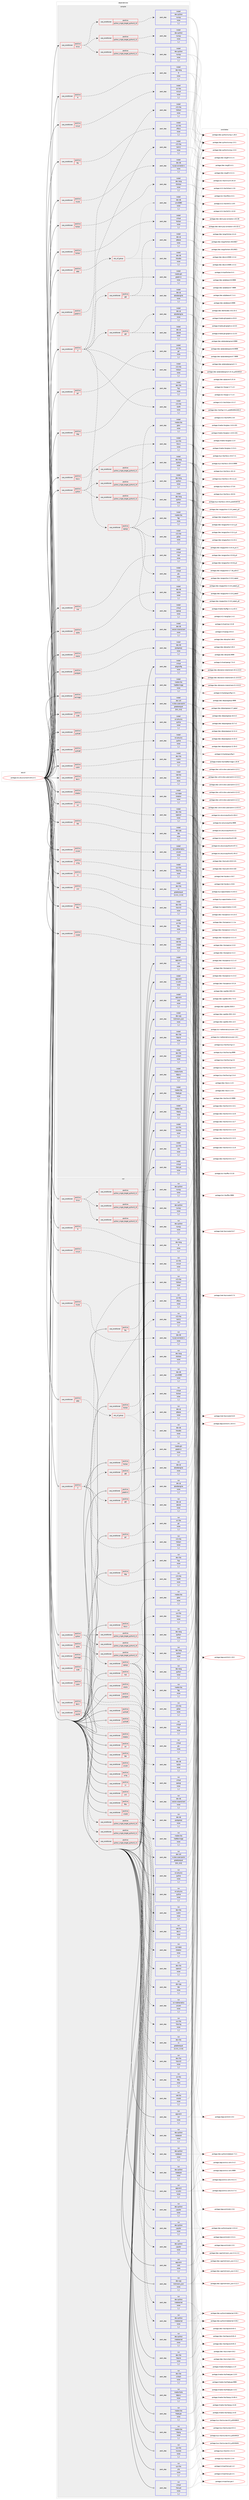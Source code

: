 digraph prolog {

# *************
# Graph options
# *************

newrank=true;
concentrate=true;
compound=true;
graph [rankdir=LR,fontname=Helvetica,fontsize=10,ranksep=1.5];#, ranksep=2.5, nodesep=0.2];
edge  [arrowhead=vee];
node  [fontname=Helvetica,fontsize=10];

# **********
# The ebuild
# **********

subgraph cluster_leftcol {
color=gray;
label=<<i>ebuild</i>>;
id [label="portage://sci-physics/root-6.28.12-r1", color=red, width=4, href="../sci-physics/root-6.28.12-r1.svg"];
}

# ****************
# The dependencies
# ****************

subgraph cluster_midcol {
color=gray;
label=<<i>dependencies</i>>;
subgraph cluster_compile {
fillcolor="#eeeeee";
style=filled;
label=<<i>compile</i>>;
subgraph cond109671 {
dependency412616 [label=<<TABLE BORDER="0" CELLBORDER="1" CELLSPACING="0" CELLPADDING="4"><TR><TD ROWSPAN="3" CELLPADDING="10">use_conditional</TD></TR><TR><TD>positive</TD></TR><TR><TD>R</TD></TR></TABLE>>, shape=none, color=red];
subgraph pack300035 {
dependency412617 [label=<<TABLE BORDER="0" CELLBORDER="1" CELLSPACING="0" CELLPADDING="4" WIDTH="220"><TR><TD ROWSPAN="6" CELLPADDING="30">pack_dep</TD></TR><TR><TD WIDTH="110">install</TD></TR><TR><TD>dev-lang</TD></TR><TR><TD>R</TD></TR><TR><TD>none</TD></TR><TR><TD>[,,]</TD></TR></TABLE>>, shape=none, color=blue];
}
dependency412616:e -> dependency412617:w [weight=20,style="dashed",arrowhead="vee"];
}
id:e -> dependency412616:w [weight=20,style="solid",arrowhead="vee"];
subgraph cond109672 {
dependency412618 [label=<<TABLE BORDER="0" CELLBORDER="1" CELLSPACING="0" CELLPADDING="4"><TR><TD ROWSPAN="3" CELLPADDING="10">use_conditional</TD></TR><TR><TD>positive</TD></TR><TR><TD>X</TD></TR></TABLE>>, shape=none, color=red];
subgraph pack300036 {
dependency412619 [label=<<TABLE BORDER="0" CELLBORDER="1" CELLSPACING="0" CELLPADDING="4" WIDTH="220"><TR><TD ROWSPAN="6" CELLPADDING="30">pack_dep</TD></TR><TR><TD WIDTH="110">install</TD></TR><TR><TD>x11-libs</TD></TR><TR><TD>libX11</TD></TR><TR><TD>none</TD></TR><TR><TD>[,,]</TD></TR></TABLE>>, shape=none, color=blue];
}
dependency412618:e -> dependency412619:w [weight=20,style="dashed",arrowhead="vee"];
subgraph pack300037 {
dependency412620 [label=<<TABLE BORDER="0" CELLBORDER="1" CELLSPACING="0" CELLPADDING="4" WIDTH="220"><TR><TD ROWSPAN="6" CELLPADDING="30">pack_dep</TD></TR><TR><TD WIDTH="110">install</TD></TR><TR><TD>x11-libs</TD></TR><TR><TD>libXext</TD></TR><TR><TD>none</TD></TR><TR><TD>[,,]</TD></TR></TABLE>>, shape=none, color=blue];
}
dependency412618:e -> dependency412620:w [weight=20,style="dashed",arrowhead="vee"];
subgraph pack300038 {
dependency412621 [label=<<TABLE BORDER="0" CELLBORDER="1" CELLSPACING="0" CELLPADDING="4" WIDTH="220"><TR><TD ROWSPAN="6" CELLPADDING="30">pack_dep</TD></TR><TR><TD WIDTH="110">install</TD></TR><TR><TD>x11-libs</TD></TR><TR><TD>libXft</TD></TR><TR><TD>none</TD></TR><TR><TD>[,,]</TD></TR></TABLE>>, shape=none, color=blue];
}
dependency412618:e -> dependency412621:w [weight=20,style="dashed",arrowhead="vee"];
subgraph pack300039 {
dependency412622 [label=<<TABLE BORDER="0" CELLBORDER="1" CELLSPACING="0" CELLPADDING="4" WIDTH="220"><TR><TD ROWSPAN="6" CELLPADDING="30">pack_dep</TD></TR><TR><TD WIDTH="110">install</TD></TR><TR><TD>x11-libs</TD></TR><TR><TD>libXpm</TD></TR><TR><TD>none</TD></TR><TR><TD>[,,]</TD></TR></TABLE>>, shape=none, color=blue];
}
dependency412618:e -> dependency412622:w [weight=20,style="dashed",arrowhead="vee"];
subgraph cond109673 {
dependency412623 [label=<<TABLE BORDER="0" CELLBORDER="1" CELLSPACING="0" CELLPADDING="4"><TR><TD ROWSPAN="3" CELLPADDING="10">use_conditional</TD></TR><TR><TD>positive</TD></TR><TR><TD>opengl</TD></TR></TABLE>>, shape=none, color=red];
subgraph pack300040 {
dependency412624 [label=<<TABLE BORDER="0" CELLBORDER="1" CELLSPACING="0" CELLPADDING="4" WIDTH="220"><TR><TD ROWSPAN="6" CELLPADDING="30">pack_dep</TD></TR><TR><TD WIDTH="110">install</TD></TR><TR><TD>media-libs</TD></TR><TR><TD>ftgl</TD></TR><TR><TD>none</TD></TR><TR><TD>[,,]</TD></TR></TABLE>>, shape=none, color=blue];
}
dependency412623:e -> dependency412624:w [weight=20,style="dashed",arrowhead="vee"];
subgraph pack300041 {
dependency412625 [label=<<TABLE BORDER="0" CELLBORDER="1" CELLSPACING="0" CELLPADDING="4" WIDTH="220"><TR><TD ROWSPAN="6" CELLPADDING="30">pack_dep</TD></TR><TR><TD WIDTH="110">install</TD></TR><TR><TD>media-libs</TD></TR><TR><TD>glew</TD></TR><TR><TD>none</TD></TR><TR><TD>[,,]</TD></TR></TABLE>>, shape=none, color=blue];
}
dependency412623:e -> dependency412625:w [weight=20,style="dashed",arrowhead="vee"];
subgraph pack300042 {
dependency412626 [label=<<TABLE BORDER="0" CELLBORDER="1" CELLSPACING="0" CELLPADDING="4" WIDTH="220"><TR><TD ROWSPAN="6" CELLPADDING="30">pack_dep</TD></TR><TR><TD WIDTH="110">install</TD></TR><TR><TD>virtual</TD></TR><TR><TD>opengl</TD></TR><TR><TD>none</TD></TR><TR><TD>[,,]</TD></TR></TABLE>>, shape=none, color=blue];
}
dependency412623:e -> dependency412626:w [weight=20,style="dashed",arrowhead="vee"];
subgraph pack300043 {
dependency412627 [label=<<TABLE BORDER="0" CELLBORDER="1" CELLSPACING="0" CELLPADDING="4" WIDTH="220"><TR><TD ROWSPAN="6" CELLPADDING="30">pack_dep</TD></TR><TR><TD WIDTH="110">install</TD></TR><TR><TD>virtual</TD></TR><TR><TD>glu</TD></TR><TR><TD>none</TD></TR><TR><TD>[,,]</TD></TR></TABLE>>, shape=none, color=blue];
}
dependency412623:e -> dependency412627:w [weight=20,style="dashed",arrowhead="vee"];
subgraph pack300044 {
dependency412628 [label=<<TABLE BORDER="0" CELLBORDER="1" CELLSPACING="0" CELLPADDING="4" WIDTH="220"><TR><TD ROWSPAN="6" CELLPADDING="30">pack_dep</TD></TR><TR><TD WIDTH="110">install</TD></TR><TR><TD>x11-libs</TD></TR><TR><TD>gl2ps</TD></TR><TR><TD>none</TD></TR><TR><TD>[,,]</TD></TR></TABLE>>, shape=none, color=blue];
}
dependency412623:e -> dependency412628:w [weight=20,style="dashed",arrowhead="vee"];
}
dependency412618:e -> dependency412623:w [weight=20,style="dashed",arrowhead="vee"];
subgraph cond109674 {
dependency412629 [label=<<TABLE BORDER="0" CELLBORDER="1" CELLSPACING="0" CELLPADDING="4"><TR><TD ROWSPAN="3" CELLPADDING="10">use_conditional</TD></TR><TR><TD>positive</TD></TR><TR><TD>qt5</TD></TR></TABLE>>, shape=none, color=red];
subgraph pack300045 {
dependency412630 [label=<<TABLE BORDER="0" CELLBORDER="1" CELLSPACING="0" CELLPADDING="4" WIDTH="220"><TR><TD ROWSPAN="6" CELLPADDING="30">pack_dep</TD></TR><TR><TD WIDTH="110">install</TD></TR><TR><TD>dev-qt</TD></TR><TR><TD>qtcore</TD></TR><TR><TD>none</TD></TR><TR><TD>[,,]</TD></TR></TABLE>>, shape=none, color=blue];
}
dependency412629:e -> dependency412630:w [weight=20,style="dashed",arrowhead="vee"];
subgraph pack300046 {
dependency412631 [label=<<TABLE BORDER="0" CELLBORDER="1" CELLSPACING="0" CELLPADDING="4" WIDTH="220"><TR><TD ROWSPAN="6" CELLPADDING="30">pack_dep</TD></TR><TR><TD WIDTH="110">install</TD></TR><TR><TD>dev-qt</TD></TR><TR><TD>qtwebengine</TD></TR><TR><TD>none</TD></TR><TR><TD>[,,]</TD></TR></TABLE>>, shape=none, color=blue];
}
dependency412629:e -> dependency412631:w [weight=20,style="dashed",arrowhead="vee"];
}
dependency412618:e -> dependency412629:w [weight=20,style="dashed",arrowhead="vee"];
subgraph cond109675 {
dependency412632 [label=<<TABLE BORDER="0" CELLBORDER="1" CELLSPACING="0" CELLPADDING="4"><TR><TD ROWSPAN="3" CELLPADDING="10">use_conditional</TD></TR><TR><TD>positive</TD></TR><TR><TD>qt6</TD></TR></TABLE>>, shape=none, color=red];
subgraph pack300047 {
dependency412633 [label=<<TABLE BORDER="0" CELLBORDER="1" CELLSPACING="0" CELLPADDING="4" WIDTH="220"><TR><TD ROWSPAN="6" CELLPADDING="30">pack_dep</TD></TR><TR><TD WIDTH="110">install</TD></TR><TR><TD>dev-qt</TD></TR><TR><TD>qtbase</TD></TR><TR><TD>none</TD></TR><TR><TD>[,,]</TD></TR></TABLE>>, shape=none, color=blue];
}
dependency412632:e -> dependency412633:w [weight=20,style="dashed",arrowhead="vee"];
subgraph pack300048 {
dependency412634 [label=<<TABLE BORDER="0" CELLBORDER="1" CELLSPACING="0" CELLPADDING="4" WIDTH="220"><TR><TD ROWSPAN="6" CELLPADDING="30">pack_dep</TD></TR><TR><TD WIDTH="110">install</TD></TR><TR><TD>dev-qt</TD></TR><TR><TD>qtwebengine</TD></TR><TR><TD>none</TD></TR><TR><TD>[,,]</TD></TR></TABLE>>, shape=none, color=blue];
}
dependency412632:e -> dependency412634:w [weight=20,style="dashed",arrowhead="vee"];
}
dependency412618:e -> dependency412632:w [weight=20,style="dashed",arrowhead="vee"];
}
id:e -> dependency412618:w [weight=20,style="solid",arrowhead="vee"];
subgraph cond109676 {
dependency412635 [label=<<TABLE BORDER="0" CELLBORDER="1" CELLSPACING="0" CELLPADDING="4"><TR><TD ROWSPAN="3" CELLPADDING="10">use_conditional</TD></TR><TR><TD>positive</TD></TR><TR><TD>asimage</TD></TR></TABLE>>, shape=none, color=red];
subgraph pack300049 {
dependency412636 [label=<<TABLE BORDER="0" CELLBORDER="1" CELLSPACING="0" CELLPADDING="4" WIDTH="220"><TR><TD ROWSPAN="6" CELLPADDING="30">pack_dep</TD></TR><TR><TD WIDTH="110">install</TD></TR><TR><TD>media-libs</TD></TR><TR><TD>libafterimage</TD></TR><TR><TD>none</TD></TR><TR><TD>[,,]</TD></TR></TABLE>>, shape=none, color=blue];
}
dependency412635:e -> dependency412636:w [weight=20,style="dashed",arrowhead="vee"];
}
id:e -> dependency412635:w [weight=20,style="solid",arrowhead="vee"];
subgraph cond109677 {
dependency412637 [label=<<TABLE BORDER="0" CELLBORDER="1" CELLSPACING="0" CELLPADDING="4"><TR><TD ROWSPAN="3" CELLPADDING="10">use_conditional</TD></TR><TR><TD>positive</TD></TR><TR><TD>cuda</TD></TR></TABLE>>, shape=none, color=red];
subgraph pack300050 {
dependency412638 [label=<<TABLE BORDER="0" CELLBORDER="1" CELLSPACING="0" CELLPADDING="4" WIDTH="220"><TR><TD ROWSPAN="6" CELLPADDING="30">pack_dep</TD></TR><TR><TD WIDTH="110">install</TD></TR><TR><TD>dev-util</TD></TR><TR><TD>nvidia-cuda-toolkit</TD></TR><TR><TD>greaterequal</TD></TR><TR><TD>[9.0,,,9.0]</TD></TR></TABLE>>, shape=none, color=blue];
}
dependency412637:e -> dependency412638:w [weight=20,style="dashed",arrowhead="vee"];
}
id:e -> dependency412637:w [weight=20,style="solid",arrowhead="vee"];
subgraph cond109678 {
dependency412639 [label=<<TABLE BORDER="0" CELLBORDER="1" CELLSPACING="0" CELLPADDING="4"><TR><TD ROWSPAN="3" CELLPADDING="10">use_conditional</TD></TR><TR><TD>positive</TD></TR><TR><TD>cudnn</TD></TR></TABLE>>, shape=none, color=red];
subgraph pack300051 {
dependency412640 [label=<<TABLE BORDER="0" CELLBORDER="1" CELLSPACING="0" CELLPADDING="4" WIDTH="220"><TR><TD ROWSPAN="6" CELLPADDING="30">pack_dep</TD></TR><TR><TD WIDTH="110">install</TD></TR><TR><TD>dev-libs</TD></TR><TR><TD>cudnn</TD></TR><TR><TD>none</TD></TR><TR><TD>[,,]</TD></TR></TABLE>>, shape=none, color=blue];
}
dependency412639:e -> dependency412640:w [weight=20,style="dashed",arrowhead="vee"];
}
id:e -> dependency412639:w [weight=20,style="solid",arrowhead="vee"];
subgraph cond109679 {
dependency412641 [label=<<TABLE BORDER="0" CELLBORDER="1" CELLSPACING="0" CELLPADDING="4"><TR><TD ROWSPAN="3" CELLPADDING="10">use_conditional</TD></TR><TR><TD>positive</TD></TR><TR><TD>davix</TD></TR></TABLE>>, shape=none, color=red];
subgraph pack300052 {
dependency412642 [label=<<TABLE BORDER="0" CELLBORDER="1" CELLSPACING="0" CELLPADDING="4" WIDTH="220"><TR><TD ROWSPAN="6" CELLPADDING="30">pack_dep</TD></TR><TR><TD WIDTH="110">install</TD></TR><TR><TD>net-libs</TD></TR><TR><TD>davix</TD></TR><TR><TD>none</TD></TR><TR><TD>[,,]</TD></TR></TABLE>>, shape=none, color=blue];
}
dependency412641:e -> dependency412642:w [weight=20,style="dashed",arrowhead="vee"];
}
id:e -> dependency412641:w [weight=20,style="solid",arrowhead="vee"];
subgraph cond109680 {
dependency412643 [label=<<TABLE BORDER="0" CELLBORDER="1" CELLSPACING="0" CELLPADDING="4"><TR><TD ROWSPAN="3" CELLPADDING="10">use_conditional</TD></TR><TR><TD>positive</TD></TR><TR><TD>fftw</TD></TR></TABLE>>, shape=none, color=red];
subgraph pack300053 {
dependency412644 [label=<<TABLE BORDER="0" CELLBORDER="1" CELLSPACING="0" CELLPADDING="4" WIDTH="220"><TR><TD ROWSPAN="6" CELLPADDING="30">pack_dep</TD></TR><TR><TD WIDTH="110">install</TD></TR><TR><TD>sci-libs</TD></TR><TR><TD>fftw</TD></TR><TR><TD>none</TD></TR><TR><TD>[,,]</TD></TR></TABLE>>, shape=none, color=blue];
}
dependency412643:e -> dependency412644:w [weight=20,style="dashed",arrowhead="vee"];
}
id:e -> dependency412643:w [weight=20,style="solid",arrowhead="vee"];
subgraph cond109681 {
dependency412645 [label=<<TABLE BORDER="0" CELLBORDER="1" CELLSPACING="0" CELLPADDING="4"><TR><TD ROWSPAN="3" CELLPADDING="10">use_conditional</TD></TR><TR><TD>positive</TD></TR><TR><TD>fits</TD></TR></TABLE>>, shape=none, color=red];
subgraph pack300054 {
dependency412646 [label=<<TABLE BORDER="0" CELLBORDER="1" CELLSPACING="0" CELLPADDING="4" WIDTH="220"><TR><TD ROWSPAN="6" CELLPADDING="30">pack_dep</TD></TR><TR><TD WIDTH="110">install</TD></TR><TR><TD>sci-libs</TD></TR><TR><TD>cfitsio</TD></TR><TR><TD>none</TD></TR><TR><TD>[,,]</TD></TR></TABLE>>, shape=none, color=blue];
}
dependency412645:e -> dependency412646:w [weight=20,style="dashed",arrowhead="vee"];
}
id:e -> dependency412645:w [weight=20,style="solid",arrowhead="vee"];
subgraph cond109682 {
dependency412647 [label=<<TABLE BORDER="0" CELLBORDER="1" CELLSPACING="0" CELLPADDING="4"><TR><TD ROWSPAN="3" CELLPADDING="10">use_conditional</TD></TR><TR><TD>positive</TD></TR><TR><TD>fortran</TD></TR></TABLE>>, shape=none, color=red];
subgraph pack300055 {
dependency412648 [label=<<TABLE BORDER="0" CELLBORDER="1" CELLSPACING="0" CELLPADDING="4" WIDTH="220"><TR><TD ROWSPAN="6" CELLPADDING="30">pack_dep</TD></TR><TR><TD WIDTH="110">install</TD></TR><TR><TD>dev-lang</TD></TR><TR><TD>cfortran</TD></TR><TR><TD>none</TD></TR><TR><TD>[,,]</TD></TR></TABLE>>, shape=none, color=blue];
}
dependency412647:e -> dependency412648:w [weight=20,style="dashed",arrowhead="vee"];
}
id:e -> dependency412647:w [weight=20,style="solid",arrowhead="vee"];
subgraph cond109683 {
dependency412649 [label=<<TABLE BORDER="0" CELLBORDER="1" CELLSPACING="0" CELLPADDING="4"><TR><TD ROWSPAN="3" CELLPADDING="10">use_conditional</TD></TR><TR><TD>positive</TD></TR><TR><TD>fortran</TD></TR></TABLE>>, shape=none, color=red];
subgraph pack300056 {
dependency412650 [label=<<TABLE BORDER="0" CELLBORDER="1" CELLSPACING="0" CELLPADDING="4" WIDTH="220"><TR><TD ROWSPAN="6" CELLPADDING="30">pack_dep</TD></TR><TR><TD WIDTH="110">install</TD></TR><TR><TD>virtual</TD></TR><TR><TD>fortran</TD></TR><TR><TD>none</TD></TR><TR><TD>[,,]</TD></TR></TABLE>>, shape=none, color=blue];
}
dependency412649:e -> dependency412650:w [weight=20,style="dashed",arrowhead="vee"];
}
id:e -> dependency412649:w [weight=20,style="solid",arrowhead="vee"];
subgraph cond109684 {
dependency412651 [label=<<TABLE BORDER="0" CELLBORDER="1" CELLSPACING="0" CELLPADDING="4"><TR><TD ROWSPAN="3" CELLPADDING="10">use_conditional</TD></TR><TR><TD>positive</TD></TR><TR><TD>graphviz</TD></TR></TABLE>>, shape=none, color=red];
subgraph pack300057 {
dependency412652 [label=<<TABLE BORDER="0" CELLBORDER="1" CELLSPACING="0" CELLPADDING="4" WIDTH="220"><TR><TD ROWSPAN="6" CELLPADDING="30">pack_dep</TD></TR><TR><TD WIDTH="110">install</TD></TR><TR><TD>media-gfx</TD></TR><TR><TD>graphviz</TD></TR><TR><TD>none</TD></TR><TR><TD>[,,]</TD></TR></TABLE>>, shape=none, color=blue];
}
dependency412651:e -> dependency412652:w [weight=20,style="dashed",arrowhead="vee"];
}
id:e -> dependency412651:w [weight=20,style="solid",arrowhead="vee"];
subgraph cond109685 {
dependency412653 [label=<<TABLE BORDER="0" CELLBORDER="1" CELLSPACING="0" CELLPADDING="4"><TR><TD ROWSPAN="3" CELLPADDING="10">use_conditional</TD></TR><TR><TD>positive</TD></TR><TR><TD>gsl</TD></TR></TABLE>>, shape=none, color=red];
subgraph pack300058 {
dependency412654 [label=<<TABLE BORDER="0" CELLBORDER="1" CELLSPACING="0" CELLPADDING="4" WIDTH="220"><TR><TD ROWSPAN="6" CELLPADDING="30">pack_dep</TD></TR><TR><TD WIDTH="110">install</TD></TR><TR><TD>sci-libs</TD></TR><TR><TD>gsl</TD></TR><TR><TD>none</TD></TR><TR><TD>[,,]</TD></TR></TABLE>>, shape=none, color=blue];
}
dependency412653:e -> dependency412654:w [weight=20,style="dashed",arrowhead="vee"];
}
id:e -> dependency412653:w [weight=20,style="solid",arrowhead="vee"];
subgraph cond109686 {
dependency412655 [label=<<TABLE BORDER="0" CELLBORDER="1" CELLSPACING="0" CELLPADDING="4"><TR><TD ROWSPAN="3" CELLPADDING="10">use_conditional</TD></TR><TR><TD>positive</TD></TR><TR><TD>http</TD></TR></TABLE>>, shape=none, color=red];
subgraph pack300059 {
dependency412656 [label=<<TABLE BORDER="0" CELLBORDER="1" CELLSPACING="0" CELLPADDING="4" WIDTH="220"><TR><TD ROWSPAN="6" CELLPADDING="30">pack_dep</TD></TR><TR><TD WIDTH="110">install</TD></TR><TR><TD>dev-libs</TD></TR><TR><TD>fcgi</TD></TR><TR><TD>none</TD></TR><TR><TD>[,,]</TD></TR></TABLE>>, shape=none, color=blue];
}
dependency412655:e -> dependency412656:w [weight=20,style="dashed",arrowhead="vee"];
}
id:e -> dependency412655:w [weight=20,style="solid",arrowhead="vee"];
subgraph cond109687 {
dependency412657 [label=<<TABLE BORDER="0" CELLBORDER="1" CELLSPACING="0" CELLPADDING="4"><TR><TD ROWSPAN="3" CELLPADDING="10">use_conditional</TD></TR><TR><TD>positive</TD></TR><TR><TD>libcxx</TD></TR></TABLE>>, shape=none, color=red];
subgraph pack300060 {
dependency412658 [label=<<TABLE BORDER="0" CELLBORDER="1" CELLSPACING="0" CELLPADDING="4" WIDTH="220"><TR><TD ROWSPAN="6" CELLPADDING="30">pack_dep</TD></TR><TR><TD WIDTH="110">install</TD></TR><TR><TD>sys-libs</TD></TR><TR><TD>libcxx</TD></TR><TR><TD>none</TD></TR><TR><TD>[,,]</TD></TR></TABLE>>, shape=none, color=blue];
}
dependency412657:e -> dependency412658:w [weight=20,style="dashed",arrowhead="vee"];
}
id:e -> dependency412657:w [weight=20,style="solid",arrowhead="vee"];
subgraph cond109688 {
dependency412659 [label=<<TABLE BORDER="0" CELLBORDER="1" CELLSPACING="0" CELLPADDING="4"><TR><TD ROWSPAN="3" CELLPADDING="10">use_conditional</TD></TR><TR><TD>positive</TD></TR><TR><TD>minuit</TD></TR></TABLE>>, shape=none, color=red];
subgraph pack300061 {
dependency412660 [label=<<TABLE BORDER="0" CELLBORDER="1" CELLSPACING="0" CELLPADDING="4" WIDTH="220"><TR><TD ROWSPAN="6" CELLPADDING="30">pack_dep</TD></TR><TR><TD WIDTH="110">install</TD></TR><TR><TD>sci-libs</TD></TR><TR><TD>minuit</TD></TR><TR><TD>none</TD></TR><TR><TD>[,,]</TD></TR></TABLE>>, shape=none, color=blue];
}
dependency412659:e -> dependency412660:w [weight=20,style="dashed",arrowhead="vee"];
}
id:e -> dependency412659:w [weight=20,style="solid",arrowhead="vee"];
subgraph cond109689 {
dependency412661 [label=<<TABLE BORDER="0" CELLBORDER="1" CELLSPACING="0" CELLPADDING="4"><TR><TD ROWSPAN="3" CELLPADDING="10">use_conditional</TD></TR><TR><TD>positive</TD></TR><TR><TD>mpi</TD></TR></TABLE>>, shape=none, color=red];
subgraph pack300062 {
dependency412662 [label=<<TABLE BORDER="0" CELLBORDER="1" CELLSPACING="0" CELLPADDING="4" WIDTH="220"><TR><TD ROWSPAN="6" CELLPADDING="30">pack_dep</TD></TR><TR><TD WIDTH="110">install</TD></TR><TR><TD>virtual</TD></TR><TR><TD>mpi</TD></TR><TR><TD>none</TD></TR><TR><TD>[,,]</TD></TR></TABLE>>, shape=none, color=blue];
}
dependency412661:e -> dependency412662:w [weight=20,style="dashed",arrowhead="vee"];
}
id:e -> dependency412661:w [weight=20,style="solid",arrowhead="vee"];
subgraph cond109690 {
dependency412663 [label=<<TABLE BORDER="0" CELLBORDER="1" CELLSPACING="0" CELLPADDING="4"><TR><TD ROWSPAN="3" CELLPADDING="10">use_conditional</TD></TR><TR><TD>positive</TD></TR><TR><TD>mysql</TD></TR></TABLE>>, shape=none, color=red];
subgraph pack300063 {
dependency412664 [label=<<TABLE BORDER="0" CELLBORDER="1" CELLSPACING="0" CELLPADDING="4" WIDTH="220"><TR><TD ROWSPAN="6" CELLPADDING="30">pack_dep</TD></TR><TR><TD WIDTH="110">install</TD></TR><TR><TD>dev-db</TD></TR><TR><TD>mysql-connector-c</TD></TR><TR><TD>none</TD></TR><TR><TD>[,,]</TD></TR></TABLE>>, shape=none, color=blue];
}
dependency412663:e -> dependency412664:w [weight=20,style="dashed",arrowhead="vee"];
}
id:e -> dependency412663:w [weight=20,style="solid",arrowhead="vee"];
subgraph cond109691 {
dependency412665 [label=<<TABLE BORDER="0" CELLBORDER="1" CELLSPACING="0" CELLPADDING="4"><TR><TD ROWSPAN="3" CELLPADDING="10">use_conditional</TD></TR><TR><TD>positive</TD></TR><TR><TD>odbc</TD></TR></TABLE>>, shape=none, color=red];
subgraph any2687 {
dependency412666 [label=<<TABLE BORDER="0" CELLBORDER="1" CELLSPACING="0" CELLPADDING="4"><TR><TD CELLPADDING="10">any_of_group</TD></TR></TABLE>>, shape=none, color=red];subgraph pack300064 {
dependency412667 [label=<<TABLE BORDER="0" CELLBORDER="1" CELLSPACING="0" CELLPADDING="4" WIDTH="220"><TR><TD ROWSPAN="6" CELLPADDING="30">pack_dep</TD></TR><TR><TD WIDTH="110">install</TD></TR><TR><TD>dev-db</TD></TR><TR><TD>libiodbc</TD></TR><TR><TD>none</TD></TR><TR><TD>[,,]</TD></TR></TABLE>>, shape=none, color=blue];
}
dependency412666:e -> dependency412667:w [weight=20,style="dotted",arrowhead="oinv"];
subgraph pack300065 {
dependency412668 [label=<<TABLE BORDER="0" CELLBORDER="1" CELLSPACING="0" CELLPADDING="4" WIDTH="220"><TR><TD ROWSPAN="6" CELLPADDING="30">pack_dep</TD></TR><TR><TD WIDTH="110">install</TD></TR><TR><TD>dev-db</TD></TR><TR><TD>unixODBC</TD></TR><TR><TD>none</TD></TR><TR><TD>[,,]</TD></TR></TABLE>>, shape=none, color=blue];
}
dependency412666:e -> dependency412668:w [weight=20,style="dotted",arrowhead="oinv"];
}
dependency412665:e -> dependency412666:w [weight=20,style="dashed",arrowhead="vee"];
}
id:e -> dependency412665:w [weight=20,style="solid",arrowhead="vee"];
subgraph cond109692 {
dependency412669 [label=<<TABLE BORDER="0" CELLBORDER="1" CELLSPACING="0" CELLPADDING="4"><TR><TD ROWSPAN="3" CELLPADDING="10">use_conditional</TD></TR><TR><TD>positive</TD></TR><TR><TD>oracle</TD></TR></TABLE>>, shape=none, color=red];
subgraph pack300066 {
dependency412670 [label=<<TABLE BORDER="0" CELLBORDER="1" CELLSPACING="0" CELLPADDING="4" WIDTH="220"><TR><TD ROWSPAN="6" CELLPADDING="30">pack_dep</TD></TR><TR><TD WIDTH="110">install</TD></TR><TR><TD>dev-db</TD></TR><TR><TD>oracle-instantclient</TD></TR><TR><TD>none</TD></TR><TR><TD>[,,]</TD></TR></TABLE>>, shape=none, color=blue];
}
dependency412669:e -> dependency412670:w [weight=20,style="dashed",arrowhead="vee"];
}
id:e -> dependency412669:w [weight=20,style="solid",arrowhead="vee"];
subgraph cond109693 {
dependency412671 [label=<<TABLE BORDER="0" CELLBORDER="1" CELLSPACING="0" CELLPADDING="4"><TR><TD ROWSPAN="3" CELLPADDING="10">use_conditional</TD></TR><TR><TD>positive</TD></TR><TR><TD>postgres</TD></TR></TABLE>>, shape=none, color=red];
subgraph pack300067 {
dependency412672 [label=<<TABLE BORDER="0" CELLBORDER="1" CELLSPACING="0" CELLPADDING="4" WIDTH="220"><TR><TD ROWSPAN="6" CELLPADDING="30">pack_dep</TD></TR><TR><TD WIDTH="110">install</TD></TR><TR><TD>dev-db</TD></TR><TR><TD>postgresql</TD></TR><TR><TD>none</TD></TR><TR><TD>[,,]</TD></TR></TABLE>>, shape=none, color=blue];
}
dependency412671:e -> dependency412672:w [weight=20,style="dashed",arrowhead="vee"];
}
id:e -> dependency412671:w [weight=20,style="solid",arrowhead="vee"];
subgraph cond109694 {
dependency412673 [label=<<TABLE BORDER="0" CELLBORDER="1" CELLSPACING="0" CELLPADDING="4"><TR><TD ROWSPAN="3" CELLPADDING="10">use_conditional</TD></TR><TR><TD>positive</TD></TR><TR><TD>pythia6</TD></TR></TABLE>>, shape=none, color=red];
subgraph pack300068 {
dependency412674 [label=<<TABLE BORDER="0" CELLBORDER="1" CELLSPACING="0" CELLPADDING="4" WIDTH="220"><TR><TD ROWSPAN="6" CELLPADDING="30">pack_dep</TD></TR><TR><TD WIDTH="110">install</TD></TR><TR><TD>sci-physics</TD></TR><TR><TD>pythia</TD></TR><TR><TD>none</TD></TR><TR><TD>[,,]</TD></TR></TABLE>>, shape=none, color=blue];
}
dependency412673:e -> dependency412674:w [weight=20,style="dashed",arrowhead="vee"];
}
id:e -> dependency412673:w [weight=20,style="solid",arrowhead="vee"];
subgraph cond109695 {
dependency412675 [label=<<TABLE BORDER="0" CELLBORDER="1" CELLSPACING="0" CELLPADDING="4"><TR><TD ROWSPAN="3" CELLPADDING="10">use_conditional</TD></TR><TR><TD>positive</TD></TR><TR><TD>pythia8</TD></TR></TABLE>>, shape=none, color=red];
subgraph pack300069 {
dependency412676 [label=<<TABLE BORDER="0" CELLBORDER="1" CELLSPACING="0" CELLPADDING="4" WIDTH="220"><TR><TD ROWSPAN="6" CELLPADDING="30">pack_dep</TD></TR><TR><TD WIDTH="110">install</TD></TR><TR><TD>sci-physics</TD></TR><TR><TD>pythia</TD></TR><TR><TD>none</TD></TR><TR><TD>[,,]</TD></TR></TABLE>>, shape=none, color=blue];
}
dependency412675:e -> dependency412676:w [weight=20,style="dashed",arrowhead="vee"];
}
id:e -> dependency412675:w [weight=20,style="solid",arrowhead="vee"];
subgraph cond109696 {
dependency412677 [label=<<TABLE BORDER="0" CELLBORDER="1" CELLSPACING="0" CELLPADDING="4"><TR><TD ROWSPAN="3" CELLPADDING="10">use_conditional</TD></TR><TR><TD>positive</TD></TR><TR><TD>python</TD></TR></TABLE>>, shape=none, color=red];
subgraph cond109697 {
dependency412678 [label=<<TABLE BORDER="0" CELLBORDER="1" CELLSPACING="0" CELLPADDING="4"><TR><TD ROWSPAN="3" CELLPADDING="10">use_conditional</TD></TR><TR><TD>positive</TD></TR><TR><TD>python_single_target_python3_10</TD></TR></TABLE>>, shape=none, color=red];
subgraph pack300070 {
dependency412679 [label=<<TABLE BORDER="0" CELLBORDER="1" CELLSPACING="0" CELLPADDING="4" WIDTH="220"><TR><TD ROWSPAN="6" CELLPADDING="30">pack_dep</TD></TR><TR><TD WIDTH="110">install</TD></TR><TR><TD>dev-lang</TD></TR><TR><TD>python</TD></TR><TR><TD>none</TD></TR><TR><TD>[,,]</TD></TR></TABLE>>, shape=none, color=blue];
}
dependency412678:e -> dependency412679:w [weight=20,style="dashed",arrowhead="vee"];
}
dependency412677:e -> dependency412678:w [weight=20,style="dashed",arrowhead="vee"];
subgraph cond109698 {
dependency412680 [label=<<TABLE BORDER="0" CELLBORDER="1" CELLSPACING="0" CELLPADDING="4"><TR><TD ROWSPAN="3" CELLPADDING="10">use_conditional</TD></TR><TR><TD>positive</TD></TR><TR><TD>python_single_target_python3_11</TD></TR></TABLE>>, shape=none, color=red];
subgraph pack300071 {
dependency412681 [label=<<TABLE BORDER="0" CELLBORDER="1" CELLSPACING="0" CELLPADDING="4" WIDTH="220"><TR><TD ROWSPAN="6" CELLPADDING="30">pack_dep</TD></TR><TR><TD WIDTH="110">install</TD></TR><TR><TD>dev-lang</TD></TR><TR><TD>python</TD></TR><TR><TD>none</TD></TR><TR><TD>[,,]</TD></TR></TABLE>>, shape=none, color=blue];
}
dependency412680:e -> dependency412681:w [weight=20,style="dashed",arrowhead="vee"];
}
dependency412677:e -> dependency412680:w [weight=20,style="dashed",arrowhead="vee"];
subgraph cond109699 {
dependency412682 [label=<<TABLE BORDER="0" CELLBORDER="1" CELLSPACING="0" CELLPADDING="4"><TR><TD ROWSPAN="3" CELLPADDING="10">use_conditional</TD></TR><TR><TD>positive</TD></TR><TR><TD>python_single_target_python3_12</TD></TR></TABLE>>, shape=none, color=red];
subgraph pack300072 {
dependency412683 [label=<<TABLE BORDER="0" CELLBORDER="1" CELLSPACING="0" CELLPADDING="4" WIDTH="220"><TR><TD ROWSPAN="6" CELLPADDING="30">pack_dep</TD></TR><TR><TD WIDTH="110">install</TD></TR><TR><TD>dev-lang</TD></TR><TR><TD>python</TD></TR><TR><TD>none</TD></TR><TR><TD>[,,]</TD></TR></TABLE>>, shape=none, color=blue];
}
dependency412682:e -> dependency412683:w [weight=20,style="dashed",arrowhead="vee"];
}
dependency412677:e -> dependency412682:w [weight=20,style="dashed",arrowhead="vee"];
}
id:e -> dependency412677:w [weight=20,style="solid",arrowhead="vee"];
subgraph cond109700 {
dependency412684 [label=<<TABLE BORDER="0" CELLBORDER="1" CELLSPACING="0" CELLPADDING="4"><TR><TD ROWSPAN="3" CELLPADDING="10">use_conditional</TD></TR><TR><TD>positive</TD></TR><TR><TD>shadow</TD></TR></TABLE>>, shape=none, color=red];
subgraph pack300073 {
dependency412685 [label=<<TABLE BORDER="0" CELLBORDER="1" CELLSPACING="0" CELLPADDING="4" WIDTH="220"><TR><TD ROWSPAN="6" CELLPADDING="30">pack_dep</TD></TR><TR><TD WIDTH="110">install</TD></TR><TR><TD>sys-apps</TD></TR><TR><TD>shadow</TD></TR><TR><TD>none</TD></TR><TR><TD>[,,]</TD></TR></TABLE>>, shape=none, color=blue];
}
dependency412684:e -> dependency412685:w [weight=20,style="dashed",arrowhead="vee"];
}
id:e -> dependency412684:w [weight=20,style="solid",arrowhead="vee"];
subgraph cond109701 {
dependency412686 [label=<<TABLE BORDER="0" CELLBORDER="1" CELLSPACING="0" CELLPADDING="4"><TR><TD ROWSPAN="3" CELLPADDING="10">use_conditional</TD></TR><TR><TD>positive</TD></TR><TR><TD>sqlite</TD></TR></TABLE>>, shape=none, color=red];
subgraph pack300074 {
dependency412687 [label=<<TABLE BORDER="0" CELLBORDER="1" CELLSPACING="0" CELLPADDING="4" WIDTH="220"><TR><TD ROWSPAN="6" CELLPADDING="30">pack_dep</TD></TR><TR><TD WIDTH="110">install</TD></TR><TR><TD>dev-db</TD></TR><TR><TD>sqlite</TD></TR><TR><TD>none</TD></TR><TR><TD>[,,]</TD></TR></TABLE>>, shape=none, color=blue];
}
dependency412686:e -> dependency412687:w [weight=20,style="dashed",arrowhead="vee"];
}
id:e -> dependency412686:w [weight=20,style="solid",arrowhead="vee"];
subgraph cond109702 {
dependency412688 [label=<<TABLE BORDER="0" CELLBORDER="1" CELLSPACING="0" CELLPADDING="4"><TR><TD ROWSPAN="3" CELLPADDING="10">use_conditional</TD></TR><TR><TD>positive</TD></TR><TR><TD>ssl</TD></TR></TABLE>>, shape=none, color=red];
subgraph pack300075 {
dependency412689 [label=<<TABLE BORDER="0" CELLBORDER="1" CELLSPACING="0" CELLPADDING="4" WIDTH="220"><TR><TD ROWSPAN="6" CELLPADDING="30">pack_dep</TD></TR><TR><TD WIDTH="110">install</TD></TR><TR><TD>dev-libs</TD></TR><TR><TD>openssl</TD></TR><TR><TD>none</TD></TR><TR><TD>[,,]</TD></TR></TABLE>>, shape=none, color=blue];
}
dependency412688:e -> dependency412689:w [weight=20,style="dashed",arrowhead="vee"];
}
id:e -> dependency412688:w [weight=20,style="solid",arrowhead="vee"];
subgraph cond109703 {
dependency412690 [label=<<TABLE BORDER="0" CELLBORDER="1" CELLSPACING="0" CELLPADDING="4"><TR><TD ROWSPAN="3" CELLPADDING="10">use_conditional</TD></TR><TR><TD>positive</TD></TR><TR><TD>tbb</TD></TR></TABLE>>, shape=none, color=red];
subgraph pack300076 {
dependency412691 [label=<<TABLE BORDER="0" CELLBORDER="1" CELLSPACING="0" CELLPADDING="4" WIDTH="220"><TR><TD ROWSPAN="6" CELLPADDING="30">pack_dep</TD></TR><TR><TD WIDTH="110">install</TD></TR><TR><TD>dev-cpp</TD></TR><TR><TD>tbb</TD></TR><TR><TD>none</TD></TR><TR><TD>[,,]</TD></TR></TABLE>>, shape=none, color=blue];
}
dependency412690:e -> dependency412691:w [weight=20,style="dashed",arrowhead="vee"];
}
id:e -> dependency412690:w [weight=20,style="solid",arrowhead="vee"];
subgraph cond109704 {
dependency412692 [label=<<TABLE BORDER="0" CELLBORDER="1" CELLSPACING="0" CELLPADDING="4"><TR><TD ROWSPAN="3" CELLPADDING="10">use_conditional</TD></TR><TR><TD>positive</TD></TR><TR><TD>tmva</TD></TR></TABLE>>, shape=none, color=red];
subgraph cond109705 {
dependency412693 [label=<<TABLE BORDER="0" CELLBORDER="1" CELLSPACING="0" CELLPADDING="4"><TR><TD ROWSPAN="3" CELLPADDING="10">use_conditional</TD></TR><TR><TD>positive</TD></TR><TR><TD>python_single_target_python3_10</TD></TR></TABLE>>, shape=none, color=red];
subgraph pack300077 {
dependency412694 [label=<<TABLE BORDER="0" CELLBORDER="1" CELLSPACING="0" CELLPADDING="4" WIDTH="220"><TR><TD ROWSPAN="6" CELLPADDING="30">pack_dep</TD></TR><TR><TD WIDTH="110">install</TD></TR><TR><TD>dev-python</TD></TR><TR><TD>numpy</TD></TR><TR><TD>none</TD></TR><TR><TD>[,,]</TD></TR></TABLE>>, shape=none, color=blue];
}
dependency412693:e -> dependency412694:w [weight=20,style="dashed",arrowhead="vee"];
}
dependency412692:e -> dependency412693:w [weight=20,style="dashed",arrowhead="vee"];
subgraph cond109706 {
dependency412695 [label=<<TABLE BORDER="0" CELLBORDER="1" CELLSPACING="0" CELLPADDING="4"><TR><TD ROWSPAN="3" CELLPADDING="10">use_conditional</TD></TR><TR><TD>positive</TD></TR><TR><TD>python_single_target_python3_11</TD></TR></TABLE>>, shape=none, color=red];
subgraph pack300078 {
dependency412696 [label=<<TABLE BORDER="0" CELLBORDER="1" CELLSPACING="0" CELLPADDING="4" WIDTH="220"><TR><TD ROWSPAN="6" CELLPADDING="30">pack_dep</TD></TR><TR><TD WIDTH="110">install</TD></TR><TR><TD>dev-python</TD></TR><TR><TD>numpy</TD></TR><TR><TD>none</TD></TR><TR><TD>[,,]</TD></TR></TABLE>>, shape=none, color=blue];
}
dependency412695:e -> dependency412696:w [weight=20,style="dashed",arrowhead="vee"];
}
dependency412692:e -> dependency412695:w [weight=20,style="dashed",arrowhead="vee"];
subgraph cond109707 {
dependency412697 [label=<<TABLE BORDER="0" CELLBORDER="1" CELLSPACING="0" CELLPADDING="4"><TR><TD ROWSPAN="3" CELLPADDING="10">use_conditional</TD></TR><TR><TD>positive</TD></TR><TR><TD>python_single_target_python3_12</TD></TR></TABLE>>, shape=none, color=red];
subgraph pack300079 {
dependency412698 [label=<<TABLE BORDER="0" CELLBORDER="1" CELLSPACING="0" CELLPADDING="4" WIDTH="220"><TR><TD ROWSPAN="6" CELLPADDING="30">pack_dep</TD></TR><TR><TD WIDTH="110">install</TD></TR><TR><TD>dev-python</TD></TR><TR><TD>numpy</TD></TR><TR><TD>none</TD></TR><TR><TD>[,,]</TD></TR></TABLE>>, shape=none, color=blue];
}
dependency412697:e -> dependency412698:w [weight=20,style="dashed",arrowhead="vee"];
}
dependency412692:e -> dependency412697:w [weight=20,style="dashed",arrowhead="vee"];
}
id:e -> dependency412692:w [weight=20,style="solid",arrowhead="vee"];
subgraph cond109708 {
dependency412699 [label=<<TABLE BORDER="0" CELLBORDER="1" CELLSPACING="0" CELLPADDING="4"><TR><TD ROWSPAN="3" CELLPADDING="10">use_conditional</TD></TR><TR><TD>positive</TD></TR><TR><TD>unuran</TD></TR></TABLE>>, shape=none, color=red];
subgraph pack300080 {
dependency412700 [label=<<TABLE BORDER="0" CELLBORDER="1" CELLSPACING="0" CELLPADDING="4" WIDTH="220"><TR><TD ROWSPAN="6" CELLPADDING="30">pack_dep</TD></TR><TR><TD WIDTH="110">install</TD></TR><TR><TD>sci-mathematics</TD></TR><TR><TD>unuran</TD></TR><TR><TD>none</TD></TR><TR><TD>[,,]</TD></TR></TABLE>>, shape=none, color=blue];
}
dependency412699:e -> dependency412700:w [weight=20,style="dashed",arrowhead="vee"];
}
id:e -> dependency412699:w [weight=20,style="solid",arrowhead="vee"];
subgraph cond109709 {
dependency412701 [label=<<TABLE BORDER="0" CELLBORDER="1" CELLSPACING="0" CELLPADDING="4"><TR><TD ROWSPAN="3" CELLPADDING="10">use_conditional</TD></TR><TR><TD>positive</TD></TR><TR><TD>uring</TD></TR></TABLE>>, shape=none, color=red];
subgraph pack300081 {
dependency412702 [label=<<TABLE BORDER="0" CELLBORDER="1" CELLSPACING="0" CELLPADDING="4" WIDTH="220"><TR><TD ROWSPAN="6" CELLPADDING="30">pack_dep</TD></TR><TR><TD WIDTH="110">install</TD></TR><TR><TD>sys-libs</TD></TR><TR><TD>liburing</TD></TR><TR><TD>none</TD></TR><TR><TD>[,,]</TD></TR></TABLE>>, shape=none, color=blue];
}
dependency412701:e -> dependency412702:w [weight=20,style="dashed",arrowhead="vee"];
}
id:e -> dependency412701:w [weight=20,style="solid",arrowhead="vee"];
subgraph cond109710 {
dependency412703 [label=<<TABLE BORDER="0" CELLBORDER="1" CELLSPACING="0" CELLPADDING="4"><TR><TD ROWSPAN="3" CELLPADDING="10">use_conditional</TD></TR><TR><TD>positive</TD></TR><TR><TD>vc</TD></TR></TABLE>>, shape=none, color=red];
subgraph pack300082 {
dependency412704 [label=<<TABLE BORDER="0" CELLBORDER="1" CELLSPACING="0" CELLPADDING="4" WIDTH="220"><TR><TD ROWSPAN="6" CELLPADDING="30">pack_dep</TD></TR><TR><TD WIDTH="110">install</TD></TR><TR><TD>dev-libs</TD></TR><TR><TD>vc</TD></TR><TR><TD>greaterequal</TD></TR><TR><TD>[1.4.4,,,1.4.4]</TD></TR></TABLE>>, shape=none, color=blue];
}
dependency412703:e -> dependency412704:w [weight=20,style="dashed",arrowhead="vee"];
}
id:e -> dependency412703:w [weight=20,style="solid",arrowhead="vee"];
subgraph cond109711 {
dependency412705 [label=<<TABLE BORDER="0" CELLBORDER="1" CELLSPACING="0" CELLPADDING="4"><TR><TD ROWSPAN="3" CELLPADDING="10">use_conditional</TD></TR><TR><TD>positive</TD></TR><TR><TD>xml</TD></TR></TABLE>>, shape=none, color=red];
subgraph pack300083 {
dependency412706 [label=<<TABLE BORDER="0" CELLBORDER="1" CELLSPACING="0" CELLPADDING="4" WIDTH="220"><TR><TD ROWSPAN="6" CELLPADDING="30">pack_dep</TD></TR><TR><TD WIDTH="110">install</TD></TR><TR><TD>dev-libs</TD></TR><TR><TD>libxml2</TD></TR><TR><TD>none</TD></TR><TR><TD>[,,]</TD></TR></TABLE>>, shape=none, color=blue];
}
dependency412705:e -> dependency412706:w [weight=20,style="dashed",arrowhead="vee"];
}
id:e -> dependency412705:w [weight=20,style="solid",arrowhead="vee"];
subgraph cond109712 {
dependency412707 [label=<<TABLE BORDER="0" CELLBORDER="1" CELLSPACING="0" CELLPADDING="4"><TR><TD ROWSPAN="3" CELLPADDING="10">use_conditional</TD></TR><TR><TD>positive</TD></TR><TR><TD>xrootd</TD></TR></TABLE>>, shape=none, color=red];
subgraph pack300084 {
dependency412708 [label=<<TABLE BORDER="0" CELLBORDER="1" CELLSPACING="0" CELLPADDING="4" WIDTH="220"><TR><TD ROWSPAN="6" CELLPADDING="30">pack_dep</TD></TR><TR><TD WIDTH="110">install</TD></TR><TR><TD>net-libs</TD></TR><TR><TD>xrootd</TD></TR><TR><TD>none</TD></TR><TR><TD>[,,]</TD></TR></TABLE>>, shape=none, color=blue];
}
dependency412707:e -> dependency412708:w [weight=20,style="dashed",arrowhead="vee"];
}
id:e -> dependency412707:w [weight=20,style="solid",arrowhead="vee"];
subgraph pack300085 {
dependency412709 [label=<<TABLE BORDER="0" CELLBORDER="1" CELLSPACING="0" CELLPADDING="4" WIDTH="220"><TR><TD ROWSPAN="6" CELLPADDING="30">pack_dep</TD></TR><TR><TD WIDTH="110">install</TD></TR><TR><TD>app-arch</TD></TR><TR><TD>lz4</TD></TR><TR><TD>none</TD></TR><TR><TD>[,,]</TD></TR></TABLE>>, shape=none, color=blue];
}
id:e -> dependency412709:w [weight=20,style="solid",arrowhead="vee"];
subgraph pack300086 {
dependency412710 [label=<<TABLE BORDER="0" CELLBORDER="1" CELLSPACING="0" CELLPADDING="4" WIDTH="220"><TR><TD ROWSPAN="6" CELLPADDING="30">pack_dep</TD></TR><TR><TD WIDTH="110">install</TD></TR><TR><TD>app-arch</TD></TR><TR><TD>xz-utils</TD></TR><TR><TD>none</TD></TR><TR><TD>[,,]</TD></TR></TABLE>>, shape=none, color=blue];
}
id:e -> dependency412710:w [weight=20,style="solid",arrowhead="vee"];
subgraph pack300087 {
dependency412711 [label=<<TABLE BORDER="0" CELLBORDER="1" CELLSPACING="0" CELLPADDING="4" WIDTH="220"><TR><TD ROWSPAN="6" CELLPADDING="30">pack_dep</TD></TR><TR><TD WIDTH="110">install</TD></TR><TR><TD>app-arch</TD></TR><TR><TD>zstd</TD></TR><TR><TD>none</TD></TR><TR><TD>[,,]</TD></TR></TABLE>>, shape=none, color=blue];
}
id:e -> dependency412711:w [weight=20,style="solid",arrowhead="vee"];
subgraph pack300088 {
dependency412712 [label=<<TABLE BORDER="0" CELLBORDER="1" CELLSPACING="0" CELLPADDING="4" WIDTH="220"><TR><TD ROWSPAN="6" CELLPADDING="30">pack_dep</TD></TR><TR><TD WIDTH="110">install</TD></TR><TR><TD>dev-cpp</TD></TR><TR><TD>nlohmann_json</TD></TR><TR><TD>none</TD></TR><TR><TD>[,,]</TD></TR></TABLE>>, shape=none, color=blue];
}
id:e -> dependency412712:w [weight=20,style="solid",arrowhead="vee"];
subgraph pack300089 {
dependency412713 [label=<<TABLE BORDER="0" CELLBORDER="1" CELLSPACING="0" CELLPADDING="4" WIDTH="220"><TR><TD ROWSPAN="6" CELLPADDING="30">pack_dep</TD></TR><TR><TD WIDTH="110">install</TD></TR><TR><TD>dev-libs</TD></TR><TR><TD>libpcre</TD></TR><TR><TD>none</TD></TR><TR><TD>[,,]</TD></TR></TABLE>>, shape=none, color=blue];
}
id:e -> dependency412713:w [weight=20,style="solid",arrowhead="vee"];
subgraph pack300090 {
dependency412714 [label=<<TABLE BORDER="0" CELLBORDER="1" CELLSPACING="0" CELLPADDING="4" WIDTH="220"><TR><TD ROWSPAN="6" CELLPADDING="30">pack_dep</TD></TR><TR><TD WIDTH="110">install</TD></TR><TR><TD>dev-libs</TD></TR><TR><TD>xxhash</TD></TR><TR><TD>none</TD></TR><TR><TD>[,,]</TD></TR></TABLE>>, shape=none, color=blue];
}
id:e -> dependency412714:w [weight=20,style="solid",arrowhead="vee"];
subgraph pack300091 {
dependency412715 [label=<<TABLE BORDER="0" CELLBORDER="1" CELLSPACING="0" CELLPADDING="4" WIDTH="220"><TR><TD ROWSPAN="6" CELLPADDING="30">pack_dep</TD></TR><TR><TD WIDTH="110">install</TD></TR><TR><TD>media-fonts</TD></TR><TR><TD>dejavu</TD></TR><TR><TD>none</TD></TR><TR><TD>[,,]</TD></TR></TABLE>>, shape=none, color=blue];
}
id:e -> dependency412715:w [weight=20,style="solid",arrowhead="vee"];
subgraph pack300092 {
dependency412716 [label=<<TABLE BORDER="0" CELLBORDER="1" CELLSPACING="0" CELLPADDING="4" WIDTH="220"><TR><TD ROWSPAN="6" CELLPADDING="30">pack_dep</TD></TR><TR><TD WIDTH="110">install</TD></TR><TR><TD>media-libs</TD></TR><TR><TD>freetype</TD></TR><TR><TD>none</TD></TR><TR><TD>[,,]</TD></TR></TABLE>>, shape=none, color=blue];
}
id:e -> dependency412716:w [weight=20,style="solid",arrowhead="vee"];
subgraph pack300093 {
dependency412717 [label=<<TABLE BORDER="0" CELLBORDER="1" CELLSPACING="0" CELLPADDING="4" WIDTH="220"><TR><TD ROWSPAN="6" CELLPADDING="30">pack_dep</TD></TR><TR><TD WIDTH="110">install</TD></TR><TR><TD>media-libs</TD></TR><TR><TD>libpng</TD></TR><TR><TD>none</TD></TR><TR><TD>[,,]</TD></TR></TABLE>>, shape=none, color=blue];
}
id:e -> dependency412717:w [weight=20,style="solid",arrowhead="vee"];
subgraph pack300094 {
dependency412718 [label=<<TABLE BORDER="0" CELLBORDER="1" CELLSPACING="0" CELLPADDING="4" WIDTH="220"><TR><TD ROWSPAN="6" CELLPADDING="30">pack_dep</TD></TR><TR><TD WIDTH="110">install</TD></TR><TR><TD>sys-libs</TD></TR><TR><TD>ncurses</TD></TR><TR><TD>none</TD></TR><TR><TD>[,,]</TD></TR></TABLE>>, shape=none, color=blue];
}
id:e -> dependency412718:w [weight=20,style="solid",arrowhead="vee"];
subgraph pack300095 {
dependency412719 [label=<<TABLE BORDER="0" CELLBORDER="1" CELLSPACING="0" CELLPADDING="4" WIDTH="220"><TR><TD ROWSPAN="6" CELLPADDING="30">pack_dep</TD></TR><TR><TD WIDTH="110">install</TD></TR><TR><TD>sys-libs</TD></TR><TR><TD>zlib</TD></TR><TR><TD>none</TD></TR><TR><TD>[,,]</TD></TR></TABLE>>, shape=none, color=blue];
}
id:e -> dependency412719:w [weight=20,style="solid",arrowhead="vee"];
subgraph pack300096 {
dependency412720 [label=<<TABLE BORDER="0" CELLBORDER="1" CELLSPACING="0" CELLPADDING="4" WIDTH="220"><TR><TD ROWSPAN="6" CELLPADDING="30">pack_dep</TD></TR><TR><TD WIDTH="110">install</TD></TR><TR><TD>virtual</TD></TR><TR><TD>libcrypt</TD></TR><TR><TD>none</TD></TR><TR><TD>[,,]</TD></TR></TABLE>>, shape=none, color=blue];
}
id:e -> dependency412720:w [weight=20,style="solid",arrowhead="vee"];
subgraph pack300097 {
dependency412721 [label=<<TABLE BORDER="0" CELLBORDER="1" CELLSPACING="0" CELLPADDING="4" WIDTH="220"><TR><TD ROWSPAN="6" CELLPADDING="30">pack_dep</TD></TR><TR><TD WIDTH="110">install</TD></TR><TR><TD>virtual</TD></TR><TR><TD>pkgconfig</TD></TR><TR><TD>none</TD></TR><TR><TD>[,,]</TD></TR></TABLE>>, shape=none, color=blue];
}
id:e -> dependency412721:w [weight=20,style="solid",arrowhead="vee"];
}
subgraph cluster_compileandrun {
fillcolor="#eeeeee";
style=filled;
label=<<i>compile and run</i>>;
}
subgraph cluster_run {
fillcolor="#eeeeee";
style=filled;
label=<<i>run</i>>;
subgraph cond109713 {
dependency412722 [label=<<TABLE BORDER="0" CELLBORDER="1" CELLSPACING="0" CELLPADDING="4"><TR><TD ROWSPAN="3" CELLPADDING="10">use_conditional</TD></TR><TR><TD>positive</TD></TR><TR><TD>R</TD></TR></TABLE>>, shape=none, color=red];
subgraph pack300098 {
dependency412723 [label=<<TABLE BORDER="0" CELLBORDER="1" CELLSPACING="0" CELLPADDING="4" WIDTH="220"><TR><TD ROWSPAN="6" CELLPADDING="30">pack_dep</TD></TR><TR><TD WIDTH="110">run</TD></TR><TR><TD>dev-lang</TD></TR><TR><TD>R</TD></TR><TR><TD>none</TD></TR><TR><TD>[,,]</TD></TR></TABLE>>, shape=none, color=blue];
}
dependency412722:e -> dependency412723:w [weight=20,style="dashed",arrowhead="vee"];
}
id:e -> dependency412722:w [weight=20,style="solid",arrowhead="odot"];
subgraph cond109714 {
dependency412724 [label=<<TABLE BORDER="0" CELLBORDER="1" CELLSPACING="0" CELLPADDING="4"><TR><TD ROWSPAN="3" CELLPADDING="10">use_conditional</TD></TR><TR><TD>positive</TD></TR><TR><TD>X</TD></TR></TABLE>>, shape=none, color=red];
subgraph pack300099 {
dependency412725 [label=<<TABLE BORDER="0" CELLBORDER="1" CELLSPACING="0" CELLPADDING="4" WIDTH="220"><TR><TD ROWSPAN="6" CELLPADDING="30">pack_dep</TD></TR><TR><TD WIDTH="110">run</TD></TR><TR><TD>x11-libs</TD></TR><TR><TD>libX11</TD></TR><TR><TD>none</TD></TR><TR><TD>[,,]</TD></TR></TABLE>>, shape=none, color=blue];
}
dependency412724:e -> dependency412725:w [weight=20,style="dashed",arrowhead="vee"];
subgraph pack300100 {
dependency412726 [label=<<TABLE BORDER="0" CELLBORDER="1" CELLSPACING="0" CELLPADDING="4" WIDTH="220"><TR><TD ROWSPAN="6" CELLPADDING="30">pack_dep</TD></TR><TR><TD WIDTH="110">run</TD></TR><TR><TD>x11-libs</TD></TR><TR><TD>libXext</TD></TR><TR><TD>none</TD></TR><TR><TD>[,,]</TD></TR></TABLE>>, shape=none, color=blue];
}
dependency412724:e -> dependency412726:w [weight=20,style="dashed",arrowhead="vee"];
subgraph pack300101 {
dependency412727 [label=<<TABLE BORDER="0" CELLBORDER="1" CELLSPACING="0" CELLPADDING="4" WIDTH="220"><TR><TD ROWSPAN="6" CELLPADDING="30">pack_dep</TD></TR><TR><TD WIDTH="110">run</TD></TR><TR><TD>x11-libs</TD></TR><TR><TD>libXft</TD></TR><TR><TD>none</TD></TR><TR><TD>[,,]</TD></TR></TABLE>>, shape=none, color=blue];
}
dependency412724:e -> dependency412727:w [weight=20,style="dashed",arrowhead="vee"];
subgraph pack300102 {
dependency412728 [label=<<TABLE BORDER="0" CELLBORDER="1" CELLSPACING="0" CELLPADDING="4" WIDTH="220"><TR><TD ROWSPAN="6" CELLPADDING="30">pack_dep</TD></TR><TR><TD WIDTH="110">run</TD></TR><TR><TD>x11-libs</TD></TR><TR><TD>libXpm</TD></TR><TR><TD>none</TD></TR><TR><TD>[,,]</TD></TR></TABLE>>, shape=none, color=blue];
}
dependency412724:e -> dependency412728:w [weight=20,style="dashed",arrowhead="vee"];
subgraph cond109715 {
dependency412729 [label=<<TABLE BORDER="0" CELLBORDER="1" CELLSPACING="0" CELLPADDING="4"><TR><TD ROWSPAN="3" CELLPADDING="10">use_conditional</TD></TR><TR><TD>positive</TD></TR><TR><TD>opengl</TD></TR></TABLE>>, shape=none, color=red];
subgraph pack300103 {
dependency412730 [label=<<TABLE BORDER="0" CELLBORDER="1" CELLSPACING="0" CELLPADDING="4" WIDTH="220"><TR><TD ROWSPAN="6" CELLPADDING="30">pack_dep</TD></TR><TR><TD WIDTH="110">run</TD></TR><TR><TD>media-libs</TD></TR><TR><TD>ftgl</TD></TR><TR><TD>none</TD></TR><TR><TD>[,,]</TD></TR></TABLE>>, shape=none, color=blue];
}
dependency412729:e -> dependency412730:w [weight=20,style="dashed",arrowhead="vee"];
subgraph pack300104 {
dependency412731 [label=<<TABLE BORDER="0" CELLBORDER="1" CELLSPACING="0" CELLPADDING="4" WIDTH="220"><TR><TD ROWSPAN="6" CELLPADDING="30">pack_dep</TD></TR><TR><TD WIDTH="110">run</TD></TR><TR><TD>media-libs</TD></TR><TR><TD>glew</TD></TR><TR><TD>none</TD></TR><TR><TD>[,,]</TD></TR></TABLE>>, shape=none, color=blue];
}
dependency412729:e -> dependency412731:w [weight=20,style="dashed",arrowhead="vee"];
subgraph pack300105 {
dependency412732 [label=<<TABLE BORDER="0" CELLBORDER="1" CELLSPACING="0" CELLPADDING="4" WIDTH="220"><TR><TD ROWSPAN="6" CELLPADDING="30">pack_dep</TD></TR><TR><TD WIDTH="110">run</TD></TR><TR><TD>virtual</TD></TR><TR><TD>opengl</TD></TR><TR><TD>none</TD></TR><TR><TD>[,,]</TD></TR></TABLE>>, shape=none, color=blue];
}
dependency412729:e -> dependency412732:w [weight=20,style="dashed",arrowhead="vee"];
subgraph pack300106 {
dependency412733 [label=<<TABLE BORDER="0" CELLBORDER="1" CELLSPACING="0" CELLPADDING="4" WIDTH="220"><TR><TD ROWSPAN="6" CELLPADDING="30">pack_dep</TD></TR><TR><TD WIDTH="110">run</TD></TR><TR><TD>virtual</TD></TR><TR><TD>glu</TD></TR><TR><TD>none</TD></TR><TR><TD>[,,]</TD></TR></TABLE>>, shape=none, color=blue];
}
dependency412729:e -> dependency412733:w [weight=20,style="dashed",arrowhead="vee"];
subgraph pack300107 {
dependency412734 [label=<<TABLE BORDER="0" CELLBORDER="1" CELLSPACING="0" CELLPADDING="4" WIDTH="220"><TR><TD ROWSPAN="6" CELLPADDING="30">pack_dep</TD></TR><TR><TD WIDTH="110">run</TD></TR><TR><TD>x11-libs</TD></TR><TR><TD>gl2ps</TD></TR><TR><TD>none</TD></TR><TR><TD>[,,]</TD></TR></TABLE>>, shape=none, color=blue];
}
dependency412729:e -> dependency412734:w [weight=20,style="dashed",arrowhead="vee"];
}
dependency412724:e -> dependency412729:w [weight=20,style="dashed",arrowhead="vee"];
subgraph cond109716 {
dependency412735 [label=<<TABLE BORDER="0" CELLBORDER="1" CELLSPACING="0" CELLPADDING="4"><TR><TD ROWSPAN="3" CELLPADDING="10">use_conditional</TD></TR><TR><TD>positive</TD></TR><TR><TD>qt5</TD></TR></TABLE>>, shape=none, color=red];
subgraph pack300108 {
dependency412736 [label=<<TABLE BORDER="0" CELLBORDER="1" CELLSPACING="0" CELLPADDING="4" WIDTH="220"><TR><TD ROWSPAN="6" CELLPADDING="30">pack_dep</TD></TR><TR><TD WIDTH="110">run</TD></TR><TR><TD>dev-qt</TD></TR><TR><TD>qtcore</TD></TR><TR><TD>none</TD></TR><TR><TD>[,,]</TD></TR></TABLE>>, shape=none, color=blue];
}
dependency412735:e -> dependency412736:w [weight=20,style="dashed",arrowhead="vee"];
subgraph pack300109 {
dependency412737 [label=<<TABLE BORDER="0" CELLBORDER="1" CELLSPACING="0" CELLPADDING="4" WIDTH="220"><TR><TD ROWSPAN="6" CELLPADDING="30">pack_dep</TD></TR><TR><TD WIDTH="110">run</TD></TR><TR><TD>dev-qt</TD></TR><TR><TD>qtwebengine</TD></TR><TR><TD>none</TD></TR><TR><TD>[,,]</TD></TR></TABLE>>, shape=none, color=blue];
}
dependency412735:e -> dependency412737:w [weight=20,style="dashed",arrowhead="vee"];
}
dependency412724:e -> dependency412735:w [weight=20,style="dashed",arrowhead="vee"];
subgraph cond109717 {
dependency412738 [label=<<TABLE BORDER="0" CELLBORDER="1" CELLSPACING="0" CELLPADDING="4"><TR><TD ROWSPAN="3" CELLPADDING="10">use_conditional</TD></TR><TR><TD>positive</TD></TR><TR><TD>qt6</TD></TR></TABLE>>, shape=none, color=red];
subgraph pack300110 {
dependency412739 [label=<<TABLE BORDER="0" CELLBORDER="1" CELLSPACING="0" CELLPADDING="4" WIDTH="220"><TR><TD ROWSPAN="6" CELLPADDING="30">pack_dep</TD></TR><TR><TD WIDTH="110">run</TD></TR><TR><TD>dev-qt</TD></TR><TR><TD>qtbase</TD></TR><TR><TD>none</TD></TR><TR><TD>[,,]</TD></TR></TABLE>>, shape=none, color=blue];
}
dependency412738:e -> dependency412739:w [weight=20,style="dashed",arrowhead="vee"];
subgraph pack300111 {
dependency412740 [label=<<TABLE BORDER="0" CELLBORDER="1" CELLSPACING="0" CELLPADDING="4" WIDTH="220"><TR><TD ROWSPAN="6" CELLPADDING="30">pack_dep</TD></TR><TR><TD WIDTH="110">run</TD></TR><TR><TD>dev-qt</TD></TR><TR><TD>qtwebengine</TD></TR><TR><TD>none</TD></TR><TR><TD>[,,]</TD></TR></TABLE>>, shape=none, color=blue];
}
dependency412738:e -> dependency412740:w [weight=20,style="dashed",arrowhead="vee"];
}
dependency412724:e -> dependency412738:w [weight=20,style="dashed",arrowhead="vee"];
}
id:e -> dependency412724:w [weight=20,style="solid",arrowhead="odot"];
subgraph cond109718 {
dependency412741 [label=<<TABLE BORDER="0" CELLBORDER="1" CELLSPACING="0" CELLPADDING="4"><TR><TD ROWSPAN="3" CELLPADDING="10">use_conditional</TD></TR><TR><TD>positive</TD></TR><TR><TD>asimage</TD></TR></TABLE>>, shape=none, color=red];
subgraph pack300112 {
dependency412742 [label=<<TABLE BORDER="0" CELLBORDER="1" CELLSPACING="0" CELLPADDING="4" WIDTH="220"><TR><TD ROWSPAN="6" CELLPADDING="30">pack_dep</TD></TR><TR><TD WIDTH="110">run</TD></TR><TR><TD>media-libs</TD></TR><TR><TD>libafterimage</TD></TR><TR><TD>none</TD></TR><TR><TD>[,,]</TD></TR></TABLE>>, shape=none, color=blue];
}
dependency412741:e -> dependency412742:w [weight=20,style="dashed",arrowhead="vee"];
}
id:e -> dependency412741:w [weight=20,style="solid",arrowhead="odot"];
subgraph cond109719 {
dependency412743 [label=<<TABLE BORDER="0" CELLBORDER="1" CELLSPACING="0" CELLPADDING="4"><TR><TD ROWSPAN="3" CELLPADDING="10">use_conditional</TD></TR><TR><TD>positive</TD></TR><TR><TD>cuda</TD></TR></TABLE>>, shape=none, color=red];
subgraph pack300113 {
dependency412744 [label=<<TABLE BORDER="0" CELLBORDER="1" CELLSPACING="0" CELLPADDING="4" WIDTH="220"><TR><TD ROWSPAN="6" CELLPADDING="30">pack_dep</TD></TR><TR><TD WIDTH="110">run</TD></TR><TR><TD>dev-util</TD></TR><TR><TD>nvidia-cuda-toolkit</TD></TR><TR><TD>greaterequal</TD></TR><TR><TD>[9.0,,,9.0]</TD></TR></TABLE>>, shape=none, color=blue];
}
dependency412743:e -> dependency412744:w [weight=20,style="dashed",arrowhead="vee"];
}
id:e -> dependency412743:w [weight=20,style="solid",arrowhead="odot"];
subgraph cond109720 {
dependency412745 [label=<<TABLE BORDER="0" CELLBORDER="1" CELLSPACING="0" CELLPADDING="4"><TR><TD ROWSPAN="3" CELLPADDING="10">use_conditional</TD></TR><TR><TD>positive</TD></TR><TR><TD>cudnn</TD></TR></TABLE>>, shape=none, color=red];
subgraph pack300114 {
dependency412746 [label=<<TABLE BORDER="0" CELLBORDER="1" CELLSPACING="0" CELLPADDING="4" WIDTH="220"><TR><TD ROWSPAN="6" CELLPADDING="30">pack_dep</TD></TR><TR><TD WIDTH="110">run</TD></TR><TR><TD>dev-libs</TD></TR><TR><TD>cudnn</TD></TR><TR><TD>none</TD></TR><TR><TD>[,,]</TD></TR></TABLE>>, shape=none, color=blue];
}
dependency412745:e -> dependency412746:w [weight=20,style="dashed",arrowhead="vee"];
}
id:e -> dependency412745:w [weight=20,style="solid",arrowhead="odot"];
subgraph cond109721 {
dependency412747 [label=<<TABLE BORDER="0" CELLBORDER="1" CELLSPACING="0" CELLPADDING="4"><TR><TD ROWSPAN="3" CELLPADDING="10">use_conditional</TD></TR><TR><TD>positive</TD></TR><TR><TD>davix</TD></TR></TABLE>>, shape=none, color=red];
subgraph pack300115 {
dependency412748 [label=<<TABLE BORDER="0" CELLBORDER="1" CELLSPACING="0" CELLPADDING="4" WIDTH="220"><TR><TD ROWSPAN="6" CELLPADDING="30">pack_dep</TD></TR><TR><TD WIDTH="110">run</TD></TR><TR><TD>net-libs</TD></TR><TR><TD>davix</TD></TR><TR><TD>none</TD></TR><TR><TD>[,,]</TD></TR></TABLE>>, shape=none, color=blue];
}
dependency412747:e -> dependency412748:w [weight=20,style="dashed",arrowhead="vee"];
}
id:e -> dependency412747:w [weight=20,style="solid",arrowhead="odot"];
subgraph cond109722 {
dependency412749 [label=<<TABLE BORDER="0" CELLBORDER="1" CELLSPACING="0" CELLPADDING="4"><TR><TD ROWSPAN="3" CELLPADDING="10">use_conditional</TD></TR><TR><TD>positive</TD></TR><TR><TD>fftw</TD></TR></TABLE>>, shape=none, color=red];
subgraph pack300116 {
dependency412750 [label=<<TABLE BORDER="0" CELLBORDER="1" CELLSPACING="0" CELLPADDING="4" WIDTH="220"><TR><TD ROWSPAN="6" CELLPADDING="30">pack_dep</TD></TR><TR><TD WIDTH="110">run</TD></TR><TR><TD>sci-libs</TD></TR><TR><TD>fftw</TD></TR><TR><TD>none</TD></TR><TR><TD>[,,]</TD></TR></TABLE>>, shape=none, color=blue];
}
dependency412749:e -> dependency412750:w [weight=20,style="dashed",arrowhead="vee"];
}
id:e -> dependency412749:w [weight=20,style="solid",arrowhead="odot"];
subgraph cond109723 {
dependency412751 [label=<<TABLE BORDER="0" CELLBORDER="1" CELLSPACING="0" CELLPADDING="4"><TR><TD ROWSPAN="3" CELLPADDING="10">use_conditional</TD></TR><TR><TD>positive</TD></TR><TR><TD>fits</TD></TR></TABLE>>, shape=none, color=red];
subgraph pack300117 {
dependency412752 [label=<<TABLE BORDER="0" CELLBORDER="1" CELLSPACING="0" CELLPADDING="4" WIDTH="220"><TR><TD ROWSPAN="6" CELLPADDING="30">pack_dep</TD></TR><TR><TD WIDTH="110">run</TD></TR><TR><TD>sci-libs</TD></TR><TR><TD>cfitsio</TD></TR><TR><TD>none</TD></TR><TR><TD>[,,]</TD></TR></TABLE>>, shape=none, color=blue];
}
dependency412751:e -> dependency412752:w [weight=20,style="dashed",arrowhead="vee"];
}
id:e -> dependency412751:w [weight=20,style="solid",arrowhead="odot"];
subgraph cond109724 {
dependency412753 [label=<<TABLE BORDER="0" CELLBORDER="1" CELLSPACING="0" CELLPADDING="4"><TR><TD ROWSPAN="3" CELLPADDING="10">use_conditional</TD></TR><TR><TD>positive</TD></TR><TR><TD>fortran</TD></TR></TABLE>>, shape=none, color=red];
subgraph pack300118 {
dependency412754 [label=<<TABLE BORDER="0" CELLBORDER="1" CELLSPACING="0" CELLPADDING="4" WIDTH="220"><TR><TD ROWSPAN="6" CELLPADDING="30">pack_dep</TD></TR><TR><TD WIDTH="110">run</TD></TR><TR><TD>dev-lang</TD></TR><TR><TD>cfortran</TD></TR><TR><TD>none</TD></TR><TR><TD>[,,]</TD></TR></TABLE>>, shape=none, color=blue];
}
dependency412753:e -> dependency412754:w [weight=20,style="dashed",arrowhead="vee"];
}
id:e -> dependency412753:w [weight=20,style="solid",arrowhead="odot"];
subgraph cond109725 {
dependency412755 [label=<<TABLE BORDER="0" CELLBORDER="1" CELLSPACING="0" CELLPADDING="4"><TR><TD ROWSPAN="3" CELLPADDING="10">use_conditional</TD></TR><TR><TD>positive</TD></TR><TR><TD>fortran</TD></TR></TABLE>>, shape=none, color=red];
subgraph pack300119 {
dependency412756 [label=<<TABLE BORDER="0" CELLBORDER="1" CELLSPACING="0" CELLPADDING="4" WIDTH="220"><TR><TD ROWSPAN="6" CELLPADDING="30">pack_dep</TD></TR><TR><TD WIDTH="110">run</TD></TR><TR><TD>virtual</TD></TR><TR><TD>fortran</TD></TR><TR><TD>none</TD></TR><TR><TD>[,,]</TD></TR></TABLE>>, shape=none, color=blue];
}
dependency412755:e -> dependency412756:w [weight=20,style="dashed",arrowhead="vee"];
}
id:e -> dependency412755:w [weight=20,style="solid",arrowhead="odot"];
subgraph cond109726 {
dependency412757 [label=<<TABLE BORDER="0" CELLBORDER="1" CELLSPACING="0" CELLPADDING="4"><TR><TD ROWSPAN="3" CELLPADDING="10">use_conditional</TD></TR><TR><TD>positive</TD></TR><TR><TD>graphviz</TD></TR></TABLE>>, shape=none, color=red];
subgraph pack300120 {
dependency412758 [label=<<TABLE BORDER="0" CELLBORDER="1" CELLSPACING="0" CELLPADDING="4" WIDTH="220"><TR><TD ROWSPAN="6" CELLPADDING="30">pack_dep</TD></TR><TR><TD WIDTH="110">run</TD></TR><TR><TD>media-gfx</TD></TR><TR><TD>graphviz</TD></TR><TR><TD>none</TD></TR><TR><TD>[,,]</TD></TR></TABLE>>, shape=none, color=blue];
}
dependency412757:e -> dependency412758:w [weight=20,style="dashed",arrowhead="vee"];
}
id:e -> dependency412757:w [weight=20,style="solid",arrowhead="odot"];
subgraph cond109727 {
dependency412759 [label=<<TABLE BORDER="0" CELLBORDER="1" CELLSPACING="0" CELLPADDING="4"><TR><TD ROWSPAN="3" CELLPADDING="10">use_conditional</TD></TR><TR><TD>positive</TD></TR><TR><TD>gsl</TD></TR></TABLE>>, shape=none, color=red];
subgraph pack300121 {
dependency412760 [label=<<TABLE BORDER="0" CELLBORDER="1" CELLSPACING="0" CELLPADDING="4" WIDTH="220"><TR><TD ROWSPAN="6" CELLPADDING="30">pack_dep</TD></TR><TR><TD WIDTH="110">run</TD></TR><TR><TD>sci-libs</TD></TR><TR><TD>gsl</TD></TR><TR><TD>none</TD></TR><TR><TD>[,,]</TD></TR></TABLE>>, shape=none, color=blue];
}
dependency412759:e -> dependency412760:w [weight=20,style="dashed",arrowhead="vee"];
}
id:e -> dependency412759:w [weight=20,style="solid",arrowhead="odot"];
subgraph cond109728 {
dependency412761 [label=<<TABLE BORDER="0" CELLBORDER="1" CELLSPACING="0" CELLPADDING="4"><TR><TD ROWSPAN="3" CELLPADDING="10">use_conditional</TD></TR><TR><TD>positive</TD></TR><TR><TD>http</TD></TR></TABLE>>, shape=none, color=red];
subgraph pack300122 {
dependency412762 [label=<<TABLE BORDER="0" CELLBORDER="1" CELLSPACING="0" CELLPADDING="4" WIDTH="220"><TR><TD ROWSPAN="6" CELLPADDING="30">pack_dep</TD></TR><TR><TD WIDTH="110">run</TD></TR><TR><TD>dev-libs</TD></TR><TR><TD>fcgi</TD></TR><TR><TD>none</TD></TR><TR><TD>[,,]</TD></TR></TABLE>>, shape=none, color=blue];
}
dependency412761:e -> dependency412762:w [weight=20,style="dashed",arrowhead="vee"];
}
id:e -> dependency412761:w [weight=20,style="solid",arrowhead="odot"];
subgraph cond109729 {
dependency412763 [label=<<TABLE BORDER="0" CELLBORDER="1" CELLSPACING="0" CELLPADDING="4"><TR><TD ROWSPAN="3" CELLPADDING="10">use_conditional</TD></TR><TR><TD>positive</TD></TR><TR><TD>jupyter</TD></TR></TABLE>>, shape=none, color=red];
subgraph cond109730 {
dependency412764 [label=<<TABLE BORDER="0" CELLBORDER="1" CELLSPACING="0" CELLPADDING="4"><TR><TD ROWSPAN="3" CELLPADDING="10">use_conditional</TD></TR><TR><TD>positive</TD></TR><TR><TD>python_single_target_python3_10</TD></TR></TABLE>>, shape=none, color=red];
subgraph pack300123 {
dependency412765 [label=<<TABLE BORDER="0" CELLBORDER="1" CELLSPACING="0" CELLPADDING="4" WIDTH="220"><TR><TD ROWSPAN="6" CELLPADDING="30">pack_dep</TD></TR><TR><TD WIDTH="110">run</TD></TR><TR><TD>dev-python</TD></TR><TR><TD>jupyter</TD></TR><TR><TD>none</TD></TR><TR><TD>[,,]</TD></TR></TABLE>>, shape=none, color=blue];
}
dependency412764:e -> dependency412765:w [weight=20,style="dashed",arrowhead="vee"];
subgraph pack300124 {
dependency412766 [label=<<TABLE BORDER="0" CELLBORDER="1" CELLSPACING="0" CELLPADDING="4" WIDTH="220"><TR><TD ROWSPAN="6" CELLPADDING="30">pack_dep</TD></TR><TR><TD WIDTH="110">run</TD></TR><TR><TD>dev-python</TD></TR><TR><TD>notebook</TD></TR><TR><TD>none</TD></TR><TR><TD>[,,]</TD></TR></TABLE>>, shape=none, color=blue];
}
dependency412764:e -> dependency412766:w [weight=20,style="dashed",arrowhead="vee"];
subgraph pack300125 {
dependency412767 [label=<<TABLE BORDER="0" CELLBORDER="1" CELLSPACING="0" CELLPADDING="4" WIDTH="220"><TR><TD ROWSPAN="6" CELLPADDING="30">pack_dep</TD></TR><TR><TD WIDTH="110">run</TD></TR><TR><TD>dev-python</TD></TR><TR><TD>metakernel</TD></TR><TR><TD>none</TD></TR><TR><TD>[,,]</TD></TR></TABLE>>, shape=none, color=blue];
}
dependency412764:e -> dependency412767:w [weight=20,style="dashed",arrowhead="vee"];
}
dependency412763:e -> dependency412764:w [weight=20,style="dashed",arrowhead="vee"];
subgraph cond109731 {
dependency412768 [label=<<TABLE BORDER="0" CELLBORDER="1" CELLSPACING="0" CELLPADDING="4"><TR><TD ROWSPAN="3" CELLPADDING="10">use_conditional</TD></TR><TR><TD>positive</TD></TR><TR><TD>python_single_target_python3_11</TD></TR></TABLE>>, shape=none, color=red];
subgraph pack300126 {
dependency412769 [label=<<TABLE BORDER="0" CELLBORDER="1" CELLSPACING="0" CELLPADDING="4" WIDTH="220"><TR><TD ROWSPAN="6" CELLPADDING="30">pack_dep</TD></TR><TR><TD WIDTH="110">run</TD></TR><TR><TD>dev-python</TD></TR><TR><TD>jupyter</TD></TR><TR><TD>none</TD></TR><TR><TD>[,,]</TD></TR></TABLE>>, shape=none, color=blue];
}
dependency412768:e -> dependency412769:w [weight=20,style="dashed",arrowhead="vee"];
subgraph pack300127 {
dependency412770 [label=<<TABLE BORDER="0" CELLBORDER="1" CELLSPACING="0" CELLPADDING="4" WIDTH="220"><TR><TD ROWSPAN="6" CELLPADDING="30">pack_dep</TD></TR><TR><TD WIDTH="110">run</TD></TR><TR><TD>dev-python</TD></TR><TR><TD>notebook</TD></TR><TR><TD>none</TD></TR><TR><TD>[,,]</TD></TR></TABLE>>, shape=none, color=blue];
}
dependency412768:e -> dependency412770:w [weight=20,style="dashed",arrowhead="vee"];
subgraph pack300128 {
dependency412771 [label=<<TABLE BORDER="0" CELLBORDER="1" CELLSPACING="0" CELLPADDING="4" WIDTH="220"><TR><TD ROWSPAN="6" CELLPADDING="30">pack_dep</TD></TR><TR><TD WIDTH="110">run</TD></TR><TR><TD>dev-python</TD></TR><TR><TD>metakernel</TD></TR><TR><TD>none</TD></TR><TR><TD>[,,]</TD></TR></TABLE>>, shape=none, color=blue];
}
dependency412768:e -> dependency412771:w [weight=20,style="dashed",arrowhead="vee"];
}
dependency412763:e -> dependency412768:w [weight=20,style="dashed",arrowhead="vee"];
subgraph cond109732 {
dependency412772 [label=<<TABLE BORDER="0" CELLBORDER="1" CELLSPACING="0" CELLPADDING="4"><TR><TD ROWSPAN="3" CELLPADDING="10">use_conditional</TD></TR><TR><TD>positive</TD></TR><TR><TD>python_single_target_python3_12</TD></TR></TABLE>>, shape=none, color=red];
subgraph pack300129 {
dependency412773 [label=<<TABLE BORDER="0" CELLBORDER="1" CELLSPACING="0" CELLPADDING="4" WIDTH="220"><TR><TD ROWSPAN="6" CELLPADDING="30">pack_dep</TD></TR><TR><TD WIDTH="110">run</TD></TR><TR><TD>dev-python</TD></TR><TR><TD>jupyter</TD></TR><TR><TD>none</TD></TR><TR><TD>[,,]</TD></TR></TABLE>>, shape=none, color=blue];
}
dependency412772:e -> dependency412773:w [weight=20,style="dashed",arrowhead="vee"];
subgraph pack300130 {
dependency412774 [label=<<TABLE BORDER="0" CELLBORDER="1" CELLSPACING="0" CELLPADDING="4" WIDTH="220"><TR><TD ROWSPAN="6" CELLPADDING="30">pack_dep</TD></TR><TR><TD WIDTH="110">run</TD></TR><TR><TD>dev-python</TD></TR><TR><TD>notebook</TD></TR><TR><TD>none</TD></TR><TR><TD>[,,]</TD></TR></TABLE>>, shape=none, color=blue];
}
dependency412772:e -> dependency412774:w [weight=20,style="dashed",arrowhead="vee"];
subgraph pack300131 {
dependency412775 [label=<<TABLE BORDER="0" CELLBORDER="1" CELLSPACING="0" CELLPADDING="4" WIDTH="220"><TR><TD ROWSPAN="6" CELLPADDING="30">pack_dep</TD></TR><TR><TD WIDTH="110">run</TD></TR><TR><TD>dev-python</TD></TR><TR><TD>metakernel</TD></TR><TR><TD>none</TD></TR><TR><TD>[,,]</TD></TR></TABLE>>, shape=none, color=blue];
}
dependency412772:e -> dependency412775:w [weight=20,style="dashed",arrowhead="vee"];
}
dependency412763:e -> dependency412772:w [weight=20,style="dashed",arrowhead="vee"];
}
id:e -> dependency412763:w [weight=20,style="solid",arrowhead="odot"];
subgraph cond109733 {
dependency412776 [label=<<TABLE BORDER="0" CELLBORDER="1" CELLSPACING="0" CELLPADDING="4"><TR><TD ROWSPAN="3" CELLPADDING="10">use_conditional</TD></TR><TR><TD>positive</TD></TR><TR><TD>libcxx</TD></TR></TABLE>>, shape=none, color=red];
subgraph pack300132 {
dependency412777 [label=<<TABLE BORDER="0" CELLBORDER="1" CELLSPACING="0" CELLPADDING="4" WIDTH="220"><TR><TD ROWSPAN="6" CELLPADDING="30">pack_dep</TD></TR><TR><TD WIDTH="110">run</TD></TR><TR><TD>sys-libs</TD></TR><TR><TD>libcxx</TD></TR><TR><TD>none</TD></TR><TR><TD>[,,]</TD></TR></TABLE>>, shape=none, color=blue];
}
dependency412776:e -> dependency412777:w [weight=20,style="dashed",arrowhead="vee"];
}
id:e -> dependency412776:w [weight=20,style="solid",arrowhead="odot"];
subgraph cond109734 {
dependency412778 [label=<<TABLE BORDER="0" CELLBORDER="1" CELLSPACING="0" CELLPADDING="4"><TR><TD ROWSPAN="3" CELLPADDING="10">use_conditional</TD></TR><TR><TD>positive</TD></TR><TR><TD>minuit</TD></TR></TABLE>>, shape=none, color=red];
subgraph pack300133 {
dependency412779 [label=<<TABLE BORDER="0" CELLBORDER="1" CELLSPACING="0" CELLPADDING="4" WIDTH="220"><TR><TD ROWSPAN="6" CELLPADDING="30">pack_dep</TD></TR><TR><TD WIDTH="110">run</TD></TR><TR><TD>sci-libs</TD></TR><TR><TD>minuit</TD></TR><TR><TD>none</TD></TR><TR><TD>[,,]</TD></TR></TABLE>>, shape=none, color=blue];
}
dependency412778:e -> dependency412779:w [weight=20,style="dashed",arrowhead="vee"];
}
id:e -> dependency412778:w [weight=20,style="solid",arrowhead="odot"];
subgraph cond109735 {
dependency412780 [label=<<TABLE BORDER="0" CELLBORDER="1" CELLSPACING="0" CELLPADDING="4"><TR><TD ROWSPAN="3" CELLPADDING="10">use_conditional</TD></TR><TR><TD>positive</TD></TR><TR><TD>mpi</TD></TR></TABLE>>, shape=none, color=red];
subgraph pack300134 {
dependency412781 [label=<<TABLE BORDER="0" CELLBORDER="1" CELLSPACING="0" CELLPADDING="4" WIDTH="220"><TR><TD ROWSPAN="6" CELLPADDING="30">pack_dep</TD></TR><TR><TD WIDTH="110">run</TD></TR><TR><TD>virtual</TD></TR><TR><TD>mpi</TD></TR><TR><TD>none</TD></TR><TR><TD>[,,]</TD></TR></TABLE>>, shape=none, color=blue];
}
dependency412780:e -> dependency412781:w [weight=20,style="dashed",arrowhead="vee"];
}
id:e -> dependency412780:w [weight=20,style="solid",arrowhead="odot"];
subgraph cond109736 {
dependency412782 [label=<<TABLE BORDER="0" CELLBORDER="1" CELLSPACING="0" CELLPADDING="4"><TR><TD ROWSPAN="3" CELLPADDING="10">use_conditional</TD></TR><TR><TD>positive</TD></TR><TR><TD>mysql</TD></TR></TABLE>>, shape=none, color=red];
subgraph pack300135 {
dependency412783 [label=<<TABLE BORDER="0" CELLBORDER="1" CELLSPACING="0" CELLPADDING="4" WIDTH="220"><TR><TD ROWSPAN="6" CELLPADDING="30">pack_dep</TD></TR><TR><TD WIDTH="110">run</TD></TR><TR><TD>dev-db</TD></TR><TR><TD>mysql-connector-c</TD></TR><TR><TD>none</TD></TR><TR><TD>[,,]</TD></TR></TABLE>>, shape=none, color=blue];
}
dependency412782:e -> dependency412783:w [weight=20,style="dashed",arrowhead="vee"];
}
id:e -> dependency412782:w [weight=20,style="solid",arrowhead="odot"];
subgraph cond109737 {
dependency412784 [label=<<TABLE BORDER="0" CELLBORDER="1" CELLSPACING="0" CELLPADDING="4"><TR><TD ROWSPAN="3" CELLPADDING="10">use_conditional</TD></TR><TR><TD>positive</TD></TR><TR><TD>odbc</TD></TR></TABLE>>, shape=none, color=red];
subgraph any2688 {
dependency412785 [label=<<TABLE BORDER="0" CELLBORDER="1" CELLSPACING="0" CELLPADDING="4"><TR><TD CELLPADDING="10">any_of_group</TD></TR></TABLE>>, shape=none, color=red];subgraph pack300136 {
dependency412786 [label=<<TABLE BORDER="0" CELLBORDER="1" CELLSPACING="0" CELLPADDING="4" WIDTH="220"><TR><TD ROWSPAN="6" CELLPADDING="30">pack_dep</TD></TR><TR><TD WIDTH="110">run</TD></TR><TR><TD>dev-db</TD></TR><TR><TD>libiodbc</TD></TR><TR><TD>none</TD></TR><TR><TD>[,,]</TD></TR></TABLE>>, shape=none, color=blue];
}
dependency412785:e -> dependency412786:w [weight=20,style="dotted",arrowhead="oinv"];
subgraph pack300137 {
dependency412787 [label=<<TABLE BORDER="0" CELLBORDER="1" CELLSPACING="0" CELLPADDING="4" WIDTH="220"><TR><TD ROWSPAN="6" CELLPADDING="30">pack_dep</TD></TR><TR><TD WIDTH="110">run</TD></TR><TR><TD>dev-db</TD></TR><TR><TD>unixODBC</TD></TR><TR><TD>none</TD></TR><TR><TD>[,,]</TD></TR></TABLE>>, shape=none, color=blue];
}
dependency412785:e -> dependency412787:w [weight=20,style="dotted",arrowhead="oinv"];
}
dependency412784:e -> dependency412785:w [weight=20,style="dashed",arrowhead="vee"];
}
id:e -> dependency412784:w [weight=20,style="solid",arrowhead="odot"];
subgraph cond109738 {
dependency412788 [label=<<TABLE BORDER="0" CELLBORDER="1" CELLSPACING="0" CELLPADDING="4"><TR><TD ROWSPAN="3" CELLPADDING="10">use_conditional</TD></TR><TR><TD>positive</TD></TR><TR><TD>oracle</TD></TR></TABLE>>, shape=none, color=red];
subgraph pack300138 {
dependency412789 [label=<<TABLE BORDER="0" CELLBORDER="1" CELLSPACING="0" CELLPADDING="4" WIDTH="220"><TR><TD ROWSPAN="6" CELLPADDING="30">pack_dep</TD></TR><TR><TD WIDTH="110">run</TD></TR><TR><TD>dev-db</TD></TR><TR><TD>oracle-instantclient</TD></TR><TR><TD>none</TD></TR><TR><TD>[,,]</TD></TR></TABLE>>, shape=none, color=blue];
}
dependency412788:e -> dependency412789:w [weight=20,style="dashed",arrowhead="vee"];
}
id:e -> dependency412788:w [weight=20,style="solid",arrowhead="odot"];
subgraph cond109739 {
dependency412790 [label=<<TABLE BORDER="0" CELLBORDER="1" CELLSPACING="0" CELLPADDING="4"><TR><TD ROWSPAN="3" CELLPADDING="10">use_conditional</TD></TR><TR><TD>positive</TD></TR><TR><TD>postgres</TD></TR></TABLE>>, shape=none, color=red];
subgraph pack300139 {
dependency412791 [label=<<TABLE BORDER="0" CELLBORDER="1" CELLSPACING="0" CELLPADDING="4" WIDTH="220"><TR><TD ROWSPAN="6" CELLPADDING="30">pack_dep</TD></TR><TR><TD WIDTH="110">run</TD></TR><TR><TD>dev-db</TD></TR><TR><TD>postgresql</TD></TR><TR><TD>none</TD></TR><TR><TD>[,,]</TD></TR></TABLE>>, shape=none, color=blue];
}
dependency412790:e -> dependency412791:w [weight=20,style="dashed",arrowhead="vee"];
}
id:e -> dependency412790:w [weight=20,style="solid",arrowhead="odot"];
subgraph cond109740 {
dependency412792 [label=<<TABLE BORDER="0" CELLBORDER="1" CELLSPACING="0" CELLPADDING="4"><TR><TD ROWSPAN="3" CELLPADDING="10">use_conditional</TD></TR><TR><TD>positive</TD></TR><TR><TD>pythia6</TD></TR></TABLE>>, shape=none, color=red];
subgraph pack300140 {
dependency412793 [label=<<TABLE BORDER="0" CELLBORDER="1" CELLSPACING="0" CELLPADDING="4" WIDTH="220"><TR><TD ROWSPAN="6" CELLPADDING="30">pack_dep</TD></TR><TR><TD WIDTH="110">run</TD></TR><TR><TD>sci-physics</TD></TR><TR><TD>pythia</TD></TR><TR><TD>none</TD></TR><TR><TD>[,,]</TD></TR></TABLE>>, shape=none, color=blue];
}
dependency412792:e -> dependency412793:w [weight=20,style="dashed",arrowhead="vee"];
}
id:e -> dependency412792:w [weight=20,style="solid",arrowhead="odot"];
subgraph cond109741 {
dependency412794 [label=<<TABLE BORDER="0" CELLBORDER="1" CELLSPACING="0" CELLPADDING="4"><TR><TD ROWSPAN="3" CELLPADDING="10">use_conditional</TD></TR><TR><TD>positive</TD></TR><TR><TD>pythia8</TD></TR></TABLE>>, shape=none, color=red];
subgraph pack300141 {
dependency412795 [label=<<TABLE BORDER="0" CELLBORDER="1" CELLSPACING="0" CELLPADDING="4" WIDTH="220"><TR><TD ROWSPAN="6" CELLPADDING="30">pack_dep</TD></TR><TR><TD WIDTH="110">run</TD></TR><TR><TD>sci-physics</TD></TR><TR><TD>pythia</TD></TR><TR><TD>none</TD></TR><TR><TD>[,,]</TD></TR></TABLE>>, shape=none, color=blue];
}
dependency412794:e -> dependency412795:w [weight=20,style="dashed",arrowhead="vee"];
}
id:e -> dependency412794:w [weight=20,style="solid",arrowhead="odot"];
subgraph cond109742 {
dependency412796 [label=<<TABLE BORDER="0" CELLBORDER="1" CELLSPACING="0" CELLPADDING="4"><TR><TD ROWSPAN="3" CELLPADDING="10">use_conditional</TD></TR><TR><TD>positive</TD></TR><TR><TD>python</TD></TR></TABLE>>, shape=none, color=red];
subgraph cond109743 {
dependency412797 [label=<<TABLE BORDER="0" CELLBORDER="1" CELLSPACING="0" CELLPADDING="4"><TR><TD ROWSPAN="3" CELLPADDING="10">use_conditional</TD></TR><TR><TD>positive</TD></TR><TR><TD>python_single_target_python3_10</TD></TR></TABLE>>, shape=none, color=red];
subgraph pack300142 {
dependency412798 [label=<<TABLE BORDER="0" CELLBORDER="1" CELLSPACING="0" CELLPADDING="4" WIDTH="220"><TR><TD ROWSPAN="6" CELLPADDING="30">pack_dep</TD></TR><TR><TD WIDTH="110">run</TD></TR><TR><TD>dev-lang</TD></TR><TR><TD>python</TD></TR><TR><TD>none</TD></TR><TR><TD>[,,]</TD></TR></TABLE>>, shape=none, color=blue];
}
dependency412797:e -> dependency412798:w [weight=20,style="dashed",arrowhead="vee"];
}
dependency412796:e -> dependency412797:w [weight=20,style="dashed",arrowhead="vee"];
subgraph cond109744 {
dependency412799 [label=<<TABLE BORDER="0" CELLBORDER="1" CELLSPACING="0" CELLPADDING="4"><TR><TD ROWSPAN="3" CELLPADDING="10">use_conditional</TD></TR><TR><TD>positive</TD></TR><TR><TD>python_single_target_python3_11</TD></TR></TABLE>>, shape=none, color=red];
subgraph pack300143 {
dependency412800 [label=<<TABLE BORDER="0" CELLBORDER="1" CELLSPACING="0" CELLPADDING="4" WIDTH="220"><TR><TD ROWSPAN="6" CELLPADDING="30">pack_dep</TD></TR><TR><TD WIDTH="110">run</TD></TR><TR><TD>dev-lang</TD></TR><TR><TD>python</TD></TR><TR><TD>none</TD></TR><TR><TD>[,,]</TD></TR></TABLE>>, shape=none, color=blue];
}
dependency412799:e -> dependency412800:w [weight=20,style="dashed",arrowhead="vee"];
}
dependency412796:e -> dependency412799:w [weight=20,style="dashed",arrowhead="vee"];
subgraph cond109745 {
dependency412801 [label=<<TABLE BORDER="0" CELLBORDER="1" CELLSPACING="0" CELLPADDING="4"><TR><TD ROWSPAN="3" CELLPADDING="10">use_conditional</TD></TR><TR><TD>positive</TD></TR><TR><TD>python_single_target_python3_12</TD></TR></TABLE>>, shape=none, color=red];
subgraph pack300144 {
dependency412802 [label=<<TABLE BORDER="0" CELLBORDER="1" CELLSPACING="0" CELLPADDING="4" WIDTH="220"><TR><TD ROWSPAN="6" CELLPADDING="30">pack_dep</TD></TR><TR><TD WIDTH="110">run</TD></TR><TR><TD>dev-lang</TD></TR><TR><TD>python</TD></TR><TR><TD>none</TD></TR><TR><TD>[,,]</TD></TR></TABLE>>, shape=none, color=blue];
}
dependency412801:e -> dependency412802:w [weight=20,style="dashed",arrowhead="vee"];
}
dependency412796:e -> dependency412801:w [weight=20,style="dashed",arrowhead="vee"];
}
id:e -> dependency412796:w [weight=20,style="solid",arrowhead="odot"];
subgraph cond109746 {
dependency412803 [label=<<TABLE BORDER="0" CELLBORDER="1" CELLSPACING="0" CELLPADDING="4"><TR><TD ROWSPAN="3" CELLPADDING="10">use_conditional</TD></TR><TR><TD>positive</TD></TR><TR><TD>shadow</TD></TR></TABLE>>, shape=none, color=red];
subgraph pack300145 {
dependency412804 [label=<<TABLE BORDER="0" CELLBORDER="1" CELLSPACING="0" CELLPADDING="4" WIDTH="220"><TR><TD ROWSPAN="6" CELLPADDING="30">pack_dep</TD></TR><TR><TD WIDTH="110">run</TD></TR><TR><TD>sys-apps</TD></TR><TR><TD>shadow</TD></TR><TR><TD>none</TD></TR><TR><TD>[,,]</TD></TR></TABLE>>, shape=none, color=blue];
}
dependency412803:e -> dependency412804:w [weight=20,style="dashed",arrowhead="vee"];
}
id:e -> dependency412803:w [weight=20,style="solid",arrowhead="odot"];
subgraph cond109747 {
dependency412805 [label=<<TABLE BORDER="0" CELLBORDER="1" CELLSPACING="0" CELLPADDING="4"><TR><TD ROWSPAN="3" CELLPADDING="10">use_conditional</TD></TR><TR><TD>positive</TD></TR><TR><TD>sqlite</TD></TR></TABLE>>, shape=none, color=red];
subgraph pack300146 {
dependency412806 [label=<<TABLE BORDER="0" CELLBORDER="1" CELLSPACING="0" CELLPADDING="4" WIDTH="220"><TR><TD ROWSPAN="6" CELLPADDING="30">pack_dep</TD></TR><TR><TD WIDTH="110">run</TD></TR><TR><TD>dev-db</TD></TR><TR><TD>sqlite</TD></TR><TR><TD>none</TD></TR><TR><TD>[,,]</TD></TR></TABLE>>, shape=none, color=blue];
}
dependency412805:e -> dependency412806:w [weight=20,style="dashed",arrowhead="vee"];
}
id:e -> dependency412805:w [weight=20,style="solid",arrowhead="odot"];
subgraph cond109748 {
dependency412807 [label=<<TABLE BORDER="0" CELLBORDER="1" CELLSPACING="0" CELLPADDING="4"><TR><TD ROWSPAN="3" CELLPADDING="10">use_conditional</TD></TR><TR><TD>positive</TD></TR><TR><TD>ssl</TD></TR></TABLE>>, shape=none, color=red];
subgraph pack300147 {
dependency412808 [label=<<TABLE BORDER="0" CELLBORDER="1" CELLSPACING="0" CELLPADDING="4" WIDTH="220"><TR><TD ROWSPAN="6" CELLPADDING="30">pack_dep</TD></TR><TR><TD WIDTH="110">run</TD></TR><TR><TD>dev-libs</TD></TR><TR><TD>openssl</TD></TR><TR><TD>none</TD></TR><TR><TD>[,,]</TD></TR></TABLE>>, shape=none, color=blue];
}
dependency412807:e -> dependency412808:w [weight=20,style="dashed",arrowhead="vee"];
}
id:e -> dependency412807:w [weight=20,style="solid",arrowhead="odot"];
subgraph cond109749 {
dependency412809 [label=<<TABLE BORDER="0" CELLBORDER="1" CELLSPACING="0" CELLPADDING="4"><TR><TD ROWSPAN="3" CELLPADDING="10">use_conditional</TD></TR><TR><TD>positive</TD></TR><TR><TD>tbb</TD></TR></TABLE>>, shape=none, color=red];
subgraph pack300148 {
dependency412810 [label=<<TABLE BORDER="0" CELLBORDER="1" CELLSPACING="0" CELLPADDING="4" WIDTH="220"><TR><TD ROWSPAN="6" CELLPADDING="30">pack_dep</TD></TR><TR><TD WIDTH="110">run</TD></TR><TR><TD>dev-cpp</TD></TR><TR><TD>tbb</TD></TR><TR><TD>none</TD></TR><TR><TD>[,,]</TD></TR></TABLE>>, shape=none, color=blue];
}
dependency412809:e -> dependency412810:w [weight=20,style="dashed",arrowhead="vee"];
}
id:e -> dependency412809:w [weight=20,style="solid",arrowhead="odot"];
subgraph cond109750 {
dependency412811 [label=<<TABLE BORDER="0" CELLBORDER="1" CELLSPACING="0" CELLPADDING="4"><TR><TD ROWSPAN="3" CELLPADDING="10">use_conditional</TD></TR><TR><TD>positive</TD></TR><TR><TD>tmva</TD></TR></TABLE>>, shape=none, color=red];
subgraph cond109751 {
dependency412812 [label=<<TABLE BORDER="0" CELLBORDER="1" CELLSPACING="0" CELLPADDING="4"><TR><TD ROWSPAN="3" CELLPADDING="10">use_conditional</TD></TR><TR><TD>positive</TD></TR><TR><TD>python_single_target_python3_10</TD></TR></TABLE>>, shape=none, color=red];
subgraph pack300149 {
dependency412813 [label=<<TABLE BORDER="0" CELLBORDER="1" CELLSPACING="0" CELLPADDING="4" WIDTH="220"><TR><TD ROWSPAN="6" CELLPADDING="30">pack_dep</TD></TR><TR><TD WIDTH="110">run</TD></TR><TR><TD>dev-python</TD></TR><TR><TD>numpy</TD></TR><TR><TD>none</TD></TR><TR><TD>[,,]</TD></TR></TABLE>>, shape=none, color=blue];
}
dependency412812:e -> dependency412813:w [weight=20,style="dashed",arrowhead="vee"];
}
dependency412811:e -> dependency412812:w [weight=20,style="dashed",arrowhead="vee"];
subgraph cond109752 {
dependency412814 [label=<<TABLE BORDER="0" CELLBORDER="1" CELLSPACING="0" CELLPADDING="4"><TR><TD ROWSPAN="3" CELLPADDING="10">use_conditional</TD></TR><TR><TD>positive</TD></TR><TR><TD>python_single_target_python3_11</TD></TR></TABLE>>, shape=none, color=red];
subgraph pack300150 {
dependency412815 [label=<<TABLE BORDER="0" CELLBORDER="1" CELLSPACING="0" CELLPADDING="4" WIDTH="220"><TR><TD ROWSPAN="6" CELLPADDING="30">pack_dep</TD></TR><TR><TD WIDTH="110">run</TD></TR><TR><TD>dev-python</TD></TR><TR><TD>numpy</TD></TR><TR><TD>none</TD></TR><TR><TD>[,,]</TD></TR></TABLE>>, shape=none, color=blue];
}
dependency412814:e -> dependency412815:w [weight=20,style="dashed",arrowhead="vee"];
}
dependency412811:e -> dependency412814:w [weight=20,style="dashed",arrowhead="vee"];
subgraph cond109753 {
dependency412816 [label=<<TABLE BORDER="0" CELLBORDER="1" CELLSPACING="0" CELLPADDING="4"><TR><TD ROWSPAN="3" CELLPADDING="10">use_conditional</TD></TR><TR><TD>positive</TD></TR><TR><TD>python_single_target_python3_12</TD></TR></TABLE>>, shape=none, color=red];
subgraph pack300151 {
dependency412817 [label=<<TABLE BORDER="0" CELLBORDER="1" CELLSPACING="0" CELLPADDING="4" WIDTH="220"><TR><TD ROWSPAN="6" CELLPADDING="30">pack_dep</TD></TR><TR><TD WIDTH="110">run</TD></TR><TR><TD>dev-python</TD></TR><TR><TD>numpy</TD></TR><TR><TD>none</TD></TR><TR><TD>[,,]</TD></TR></TABLE>>, shape=none, color=blue];
}
dependency412816:e -> dependency412817:w [weight=20,style="dashed",arrowhead="vee"];
}
dependency412811:e -> dependency412816:w [weight=20,style="dashed",arrowhead="vee"];
}
id:e -> dependency412811:w [weight=20,style="solid",arrowhead="odot"];
subgraph cond109754 {
dependency412818 [label=<<TABLE BORDER="0" CELLBORDER="1" CELLSPACING="0" CELLPADDING="4"><TR><TD ROWSPAN="3" CELLPADDING="10">use_conditional</TD></TR><TR><TD>positive</TD></TR><TR><TD>unuran</TD></TR></TABLE>>, shape=none, color=red];
subgraph pack300152 {
dependency412819 [label=<<TABLE BORDER="0" CELLBORDER="1" CELLSPACING="0" CELLPADDING="4" WIDTH="220"><TR><TD ROWSPAN="6" CELLPADDING="30">pack_dep</TD></TR><TR><TD WIDTH="110">run</TD></TR><TR><TD>sci-mathematics</TD></TR><TR><TD>unuran</TD></TR><TR><TD>none</TD></TR><TR><TD>[,,]</TD></TR></TABLE>>, shape=none, color=blue];
}
dependency412818:e -> dependency412819:w [weight=20,style="dashed",arrowhead="vee"];
}
id:e -> dependency412818:w [weight=20,style="solid",arrowhead="odot"];
subgraph cond109755 {
dependency412820 [label=<<TABLE BORDER="0" CELLBORDER="1" CELLSPACING="0" CELLPADDING="4"><TR><TD ROWSPAN="3" CELLPADDING="10">use_conditional</TD></TR><TR><TD>positive</TD></TR><TR><TD>uring</TD></TR></TABLE>>, shape=none, color=red];
subgraph pack300153 {
dependency412821 [label=<<TABLE BORDER="0" CELLBORDER="1" CELLSPACING="0" CELLPADDING="4" WIDTH="220"><TR><TD ROWSPAN="6" CELLPADDING="30">pack_dep</TD></TR><TR><TD WIDTH="110">run</TD></TR><TR><TD>sys-libs</TD></TR><TR><TD>liburing</TD></TR><TR><TD>none</TD></TR><TR><TD>[,,]</TD></TR></TABLE>>, shape=none, color=blue];
}
dependency412820:e -> dependency412821:w [weight=20,style="dashed",arrowhead="vee"];
}
id:e -> dependency412820:w [weight=20,style="solid",arrowhead="odot"];
subgraph cond109756 {
dependency412822 [label=<<TABLE BORDER="0" CELLBORDER="1" CELLSPACING="0" CELLPADDING="4"><TR><TD ROWSPAN="3" CELLPADDING="10">use_conditional</TD></TR><TR><TD>positive</TD></TR><TR><TD>vc</TD></TR></TABLE>>, shape=none, color=red];
subgraph pack300154 {
dependency412823 [label=<<TABLE BORDER="0" CELLBORDER="1" CELLSPACING="0" CELLPADDING="4" WIDTH="220"><TR><TD ROWSPAN="6" CELLPADDING="30">pack_dep</TD></TR><TR><TD WIDTH="110">run</TD></TR><TR><TD>dev-libs</TD></TR><TR><TD>vc</TD></TR><TR><TD>greaterequal</TD></TR><TR><TD>[1.4.4,,,1.4.4]</TD></TR></TABLE>>, shape=none, color=blue];
}
dependency412822:e -> dependency412823:w [weight=20,style="dashed",arrowhead="vee"];
}
id:e -> dependency412822:w [weight=20,style="solid",arrowhead="odot"];
subgraph cond109757 {
dependency412824 [label=<<TABLE BORDER="0" CELLBORDER="1" CELLSPACING="0" CELLPADDING="4"><TR><TD ROWSPAN="3" CELLPADDING="10">use_conditional</TD></TR><TR><TD>positive</TD></TR><TR><TD>xml</TD></TR></TABLE>>, shape=none, color=red];
subgraph pack300155 {
dependency412825 [label=<<TABLE BORDER="0" CELLBORDER="1" CELLSPACING="0" CELLPADDING="4" WIDTH="220"><TR><TD ROWSPAN="6" CELLPADDING="30">pack_dep</TD></TR><TR><TD WIDTH="110">run</TD></TR><TR><TD>dev-libs</TD></TR><TR><TD>libxml2</TD></TR><TR><TD>none</TD></TR><TR><TD>[,,]</TD></TR></TABLE>>, shape=none, color=blue];
}
dependency412824:e -> dependency412825:w [weight=20,style="dashed",arrowhead="vee"];
}
id:e -> dependency412824:w [weight=20,style="solid",arrowhead="odot"];
subgraph cond109758 {
dependency412826 [label=<<TABLE BORDER="0" CELLBORDER="1" CELLSPACING="0" CELLPADDING="4"><TR><TD ROWSPAN="3" CELLPADDING="10">use_conditional</TD></TR><TR><TD>positive</TD></TR><TR><TD>xrootd</TD></TR></TABLE>>, shape=none, color=red];
subgraph pack300156 {
dependency412827 [label=<<TABLE BORDER="0" CELLBORDER="1" CELLSPACING="0" CELLPADDING="4" WIDTH="220"><TR><TD ROWSPAN="6" CELLPADDING="30">pack_dep</TD></TR><TR><TD WIDTH="110">run</TD></TR><TR><TD>net-libs</TD></TR><TR><TD>xrootd</TD></TR><TR><TD>none</TD></TR><TR><TD>[,,]</TD></TR></TABLE>>, shape=none, color=blue];
}
dependency412826:e -> dependency412827:w [weight=20,style="dashed",arrowhead="vee"];
}
id:e -> dependency412826:w [weight=20,style="solid",arrowhead="odot"];
subgraph pack300157 {
dependency412828 [label=<<TABLE BORDER="0" CELLBORDER="1" CELLSPACING="0" CELLPADDING="4" WIDTH="220"><TR><TD ROWSPAN="6" CELLPADDING="30">pack_dep</TD></TR><TR><TD WIDTH="110">run</TD></TR><TR><TD>app-arch</TD></TR><TR><TD>lz4</TD></TR><TR><TD>none</TD></TR><TR><TD>[,,]</TD></TR></TABLE>>, shape=none, color=blue];
}
id:e -> dependency412828:w [weight=20,style="solid",arrowhead="odot"];
subgraph pack300158 {
dependency412829 [label=<<TABLE BORDER="0" CELLBORDER="1" CELLSPACING="0" CELLPADDING="4" WIDTH="220"><TR><TD ROWSPAN="6" CELLPADDING="30">pack_dep</TD></TR><TR><TD WIDTH="110">run</TD></TR><TR><TD>app-arch</TD></TR><TR><TD>xz-utils</TD></TR><TR><TD>none</TD></TR><TR><TD>[,,]</TD></TR></TABLE>>, shape=none, color=blue];
}
id:e -> dependency412829:w [weight=20,style="solid",arrowhead="odot"];
subgraph pack300159 {
dependency412830 [label=<<TABLE BORDER="0" CELLBORDER="1" CELLSPACING="0" CELLPADDING="4" WIDTH="220"><TR><TD ROWSPAN="6" CELLPADDING="30">pack_dep</TD></TR><TR><TD WIDTH="110">run</TD></TR><TR><TD>app-arch</TD></TR><TR><TD>zstd</TD></TR><TR><TD>none</TD></TR><TR><TD>[,,]</TD></TR></TABLE>>, shape=none, color=blue];
}
id:e -> dependency412830:w [weight=20,style="solid",arrowhead="odot"];
subgraph pack300160 {
dependency412831 [label=<<TABLE BORDER="0" CELLBORDER="1" CELLSPACING="0" CELLPADDING="4" WIDTH="220"><TR><TD ROWSPAN="6" CELLPADDING="30">pack_dep</TD></TR><TR><TD WIDTH="110">run</TD></TR><TR><TD>dev-cpp</TD></TR><TR><TD>nlohmann_json</TD></TR><TR><TD>none</TD></TR><TR><TD>[,,]</TD></TR></TABLE>>, shape=none, color=blue];
}
id:e -> dependency412831:w [weight=20,style="solid",arrowhead="odot"];
subgraph pack300161 {
dependency412832 [label=<<TABLE BORDER="0" CELLBORDER="1" CELLSPACING="0" CELLPADDING="4" WIDTH="220"><TR><TD ROWSPAN="6" CELLPADDING="30">pack_dep</TD></TR><TR><TD WIDTH="110">run</TD></TR><TR><TD>dev-libs</TD></TR><TR><TD>libpcre</TD></TR><TR><TD>none</TD></TR><TR><TD>[,,]</TD></TR></TABLE>>, shape=none, color=blue];
}
id:e -> dependency412832:w [weight=20,style="solid",arrowhead="odot"];
subgraph pack300162 {
dependency412833 [label=<<TABLE BORDER="0" CELLBORDER="1" CELLSPACING="0" CELLPADDING="4" WIDTH="220"><TR><TD ROWSPAN="6" CELLPADDING="30">pack_dep</TD></TR><TR><TD WIDTH="110">run</TD></TR><TR><TD>dev-libs</TD></TR><TR><TD>xxhash</TD></TR><TR><TD>none</TD></TR><TR><TD>[,,]</TD></TR></TABLE>>, shape=none, color=blue];
}
id:e -> dependency412833:w [weight=20,style="solid",arrowhead="odot"];
subgraph pack300163 {
dependency412834 [label=<<TABLE BORDER="0" CELLBORDER="1" CELLSPACING="0" CELLPADDING="4" WIDTH="220"><TR><TD ROWSPAN="6" CELLPADDING="30">pack_dep</TD></TR><TR><TD WIDTH="110">run</TD></TR><TR><TD>media-fonts</TD></TR><TR><TD>dejavu</TD></TR><TR><TD>none</TD></TR><TR><TD>[,,]</TD></TR></TABLE>>, shape=none, color=blue];
}
id:e -> dependency412834:w [weight=20,style="solid",arrowhead="odot"];
subgraph pack300164 {
dependency412835 [label=<<TABLE BORDER="0" CELLBORDER="1" CELLSPACING="0" CELLPADDING="4" WIDTH="220"><TR><TD ROWSPAN="6" CELLPADDING="30">pack_dep</TD></TR><TR><TD WIDTH="110">run</TD></TR><TR><TD>media-libs</TD></TR><TR><TD>freetype</TD></TR><TR><TD>none</TD></TR><TR><TD>[,,]</TD></TR></TABLE>>, shape=none, color=blue];
}
id:e -> dependency412835:w [weight=20,style="solid",arrowhead="odot"];
subgraph pack300165 {
dependency412836 [label=<<TABLE BORDER="0" CELLBORDER="1" CELLSPACING="0" CELLPADDING="4" WIDTH="220"><TR><TD ROWSPAN="6" CELLPADDING="30">pack_dep</TD></TR><TR><TD WIDTH="110">run</TD></TR><TR><TD>media-libs</TD></TR><TR><TD>libpng</TD></TR><TR><TD>none</TD></TR><TR><TD>[,,]</TD></TR></TABLE>>, shape=none, color=blue];
}
id:e -> dependency412836:w [weight=20,style="solid",arrowhead="odot"];
subgraph pack300166 {
dependency412837 [label=<<TABLE BORDER="0" CELLBORDER="1" CELLSPACING="0" CELLPADDING="4" WIDTH="220"><TR><TD ROWSPAN="6" CELLPADDING="30">pack_dep</TD></TR><TR><TD WIDTH="110">run</TD></TR><TR><TD>sys-libs</TD></TR><TR><TD>ncurses</TD></TR><TR><TD>none</TD></TR><TR><TD>[,,]</TD></TR></TABLE>>, shape=none, color=blue];
}
id:e -> dependency412837:w [weight=20,style="solid",arrowhead="odot"];
subgraph pack300167 {
dependency412838 [label=<<TABLE BORDER="0" CELLBORDER="1" CELLSPACING="0" CELLPADDING="4" WIDTH="220"><TR><TD ROWSPAN="6" CELLPADDING="30">pack_dep</TD></TR><TR><TD WIDTH="110">run</TD></TR><TR><TD>sys-libs</TD></TR><TR><TD>zlib</TD></TR><TR><TD>none</TD></TR><TR><TD>[,,]</TD></TR></TABLE>>, shape=none, color=blue];
}
id:e -> dependency412838:w [weight=20,style="solid",arrowhead="odot"];
subgraph pack300168 {
dependency412839 [label=<<TABLE BORDER="0" CELLBORDER="1" CELLSPACING="0" CELLPADDING="4" WIDTH="220"><TR><TD ROWSPAN="6" CELLPADDING="30">pack_dep</TD></TR><TR><TD WIDTH="110">run</TD></TR><TR><TD>virtual</TD></TR><TR><TD>libcrypt</TD></TR><TR><TD>none</TD></TR><TR><TD>[,,]</TD></TR></TABLE>>, shape=none, color=blue];
}
id:e -> dependency412839:w [weight=20,style="solid",arrowhead="odot"];
}
}

# **************
# The candidates
# **************

subgraph cluster_choices {
rank=same;
color=gray;
label=<<i>candidates</i>>;

subgraph choice300035 {
color=black;
nodesep=1;
choice10010111845108971101034782455246524649 [label="portage://dev-lang/R-4.4.1", color=red, width=4,href="../dev-lang/R-4.4.1.svg"];
choice100101118451089711010347824552465146504511449 [label="portage://dev-lang/R-4.3.2-r1", color=red, width=4,href="../dev-lang/R-4.3.2-r1.svg"];
choice100101118451089711010347824552465146494511449 [label="portage://dev-lang/R-4.3.1-r1", color=red, width=4,href="../dev-lang/R-4.3.1-r1.svg"];
dependency412617:e -> choice10010111845108971101034782455246524649:w [style=dotted,weight="100"];
dependency412617:e -> choice100101118451089711010347824552465146504511449:w [style=dotted,weight="100"];
dependency412617:e -> choice100101118451089711010347824552465146494511449:w [style=dotted,weight="100"];
}
subgraph choice300036 {
color=black;
nodesep=1;
choice12049494510810598115471081059888494945494656464948 [label="portage://x11-libs/libX11-1.8.10", color=red, width=4,href="../x11-libs/libX11-1.8.10.svg"];
choice120494945108105981154710810598884949454946564657 [label="portage://x11-libs/libX11-1.8.9", color=red, width=4,href="../x11-libs/libX11-1.8.9.svg"];
dependency412619:e -> choice12049494510810598115471081059888494945494656464948:w [style=dotted,weight="100"];
dependency412619:e -> choice120494945108105981154710810598884949454946564657:w [style=dotted,weight="100"];
}
subgraph choice300037 {
color=black;
nodesep=1;
choice12049494510810598115471081059888101120116454946514654 [label="portage://x11-libs/libXext-1.3.6", color=red, width=4,href="../x11-libs/libXext-1.3.6.svg"];
dependency412620:e -> choice12049494510810598115471081059888101120116454946514654:w [style=dotted,weight="100"];
}
subgraph choice300038 {
color=black;
nodesep=1;
choice12049494510810598115471081059888102116455046514656 [label="portage://x11-libs/libXft-2.3.8", color=red, width=4,href="../x11-libs/libXft-2.3.8.svg"];
dependency412621:e -> choice12049494510810598115471081059888102116455046514656:w [style=dotted,weight="100"];
}
subgraph choice300039 {
color=black;
nodesep=1;
choice1204949451081059811547108105988811210945514653464955 [label="portage://x11-libs/libXpm-3.5.17", color=red, width=4,href="../x11-libs/libXpm-3.5.17.svg"];
dependency412622:e -> choice1204949451081059811547108105988811210945514653464955:w [style=dotted,weight="100"];
}
subgraph choice300040 {
color=black;
nodesep=1;
choice109101100105974510810598115471021161031084550464946519511499534511449 [label="portage://media-libs/ftgl-2.1.3_rc5-r1", color=red, width=4,href="../media-libs/ftgl-2.1.3_rc5-r1.svg"];
dependency412624:e -> choice109101100105974510810598115471021161031084550464946519511499534511449:w [style=dotted,weight="100"];
}
subgraph choice300041 {
color=black;
nodesep=1;
choice109101100105974510810598115471031081011194550465046484511449 [label="portage://media-libs/glew-2.2.0-r1", color=red, width=4,href="../media-libs/glew-2.2.0-r1.svg"];
choice10910110010597451081059811547103108101119455046504648 [label="portage://media-libs/glew-2.2.0", color=red, width=4,href="../media-libs/glew-2.2.0.svg"];
choice109101100105974510810598115471031081011194549464948464845114494849 [label="portage://media-libs/glew-1.10.0-r101", color=red, width=4,href="../media-libs/glew-1.10.0-r101.svg"];
choice1091011001059745108105981154710310810111945494654464845114494849 [label="portage://media-libs/glew-1.6.0-r101", color=red, width=4,href="../media-libs/glew-1.6.0-r101.svg"];
dependency412625:e -> choice109101100105974510810598115471031081011194550465046484511449:w [style=dotted,weight="100"];
dependency412625:e -> choice10910110010597451081059811547103108101119455046504648:w [style=dotted,weight="100"];
dependency412625:e -> choice109101100105974510810598115471031081011194549464948464845114494849:w [style=dotted,weight="100"];
dependency412625:e -> choice1091011001059745108105981154710310810111945494654464845114494849:w [style=dotted,weight="100"];
}
subgraph choice300042 {
color=black;
nodesep=1;
choice1181051141161179710847111112101110103108455546484511450 [label="portage://virtual/opengl-7.0-r2", color=red, width=4,href="../virtual/opengl-7.0-r2.svg"];
dependency412626:e -> choice1181051141161179710847111112101110103108455546484511450:w [style=dotted,weight="100"];
}
subgraph choice300043 {
color=black;
nodesep=1;
choice1181051141161179710847103108117455746484511450 [label="portage://virtual/glu-9.0-r2", color=red, width=4,href="../virtual/glu-9.0-r2.svg"];
dependency412627:e -> choice1181051141161179710847103108117455746484511450:w [style=dotted,weight="100"];
}
subgraph choice300044 {
color=black;
nodesep=1;
choice120494945108105981154710310850112115454946524650 [label="portage://x11-libs/gl2ps-1.4.2", color=red, width=4,href="../x11-libs/gl2ps-1.4.2.svg"];
dependency412628:e -> choice120494945108105981154710310850112115454946524650:w [style=dotted,weight="100"];
}
subgraph choice300045 {
color=black;
nodesep=1;
choice1001011184511311647113116991111141014553464953464952 [label="portage://dev-qt/qtcore-5.15.14", color=red, width=4,href="../dev-qt/qtcore-5.15.14.svg"];
dependency412630:e -> choice1001011184511311647113116991111141014553464953464952:w [style=dotted,weight="100"];
}
subgraph choice300046 {
color=black;
nodesep=1;
choice10010111845113116471131161191019810111010310511010145544657575757 [label="portage://dev-qt/qtwebengine-6.9999", color=red, width=4,href="../dev-qt/qtwebengine-6.9999.svg"];
choice100101118451131164711311611910198101110103105110101455446564657575757 [label="portage://dev-qt/qtwebengine-6.8.9999", color=red, width=4,href="../dev-qt/qtwebengine-6.8.9999.svg"];
choice100101118451131164711311611910198101110103105110101455446554657575757 [label="portage://dev-qt/qtwebengine-6.7.9999", color=red, width=4,href="../dev-qt/qtwebengine-6.7.9999.svg"];
choice100101118451131164711311611910198101110103105110101455446554650 [label="portage://dev-qt/qtwebengine-6.7.2", color=red, width=4,href="../dev-qt/qtwebengine-6.7.2.svg"];
choice1001011184511311647113116119101981011101031051101014553464953464952951125048505248534948 [label="portage://dev-qt/qtwebengine-5.15.14_p20240510", color=red, width=4,href="../dev-qt/qtwebengine-5.15.14_p20240510.svg"];
dependency412631:e -> choice10010111845113116471131161191019810111010310511010145544657575757:w [style=dotted,weight="100"];
dependency412631:e -> choice100101118451131164711311611910198101110103105110101455446564657575757:w [style=dotted,weight="100"];
dependency412631:e -> choice100101118451131164711311611910198101110103105110101455446554657575757:w [style=dotted,weight="100"];
dependency412631:e -> choice100101118451131164711311611910198101110103105110101455446554650:w [style=dotted,weight="100"];
dependency412631:e -> choice1001011184511311647113116119101981011101031051101014553464953464952951125048505248534948:w [style=dotted,weight="100"];
}
subgraph choice300047 {
color=black;
nodesep=1;
choice1001011184511311647113116989711510145544657575757 [label="portage://dev-qt/qtbase-6.9999", color=red, width=4,href="../dev-qt/qtbase-6.9999.svg"];
choice10010111845113116471131169897115101455446564657575757 [label="portage://dev-qt/qtbase-6.8.9999", color=red, width=4,href="../dev-qt/qtbase-6.8.9999.svg"];
choice10010111845113116471131169897115101455446554657575757 [label="portage://dev-qt/qtbase-6.7.9999", color=red, width=4,href="../dev-qt/qtbase-6.7.9999.svg"];
choice100101118451131164711311698971151014554465546504511449 [label="portage://dev-qt/qtbase-6.7.2-r1", color=red, width=4,href="../dev-qt/qtbase-6.7.2-r1.svg"];
dependency412633:e -> choice1001011184511311647113116989711510145544657575757:w [style=dotted,weight="100"];
dependency412633:e -> choice10010111845113116471131169897115101455446564657575757:w [style=dotted,weight="100"];
dependency412633:e -> choice10010111845113116471131169897115101455446554657575757:w [style=dotted,weight="100"];
dependency412633:e -> choice100101118451131164711311698971151014554465546504511449:w [style=dotted,weight="100"];
}
subgraph choice300048 {
color=black;
nodesep=1;
choice10010111845113116471131161191019810111010310511010145544657575757 [label="portage://dev-qt/qtwebengine-6.9999", color=red, width=4,href="../dev-qt/qtwebengine-6.9999.svg"];
choice100101118451131164711311611910198101110103105110101455446564657575757 [label="portage://dev-qt/qtwebengine-6.8.9999", color=red, width=4,href="../dev-qt/qtwebengine-6.8.9999.svg"];
choice100101118451131164711311611910198101110103105110101455446554657575757 [label="portage://dev-qt/qtwebengine-6.7.9999", color=red, width=4,href="../dev-qt/qtwebengine-6.7.9999.svg"];
choice100101118451131164711311611910198101110103105110101455446554650 [label="portage://dev-qt/qtwebengine-6.7.2", color=red, width=4,href="../dev-qt/qtwebengine-6.7.2.svg"];
choice1001011184511311647113116119101981011101031051101014553464953464952951125048505248534948 [label="portage://dev-qt/qtwebengine-5.15.14_p20240510", color=red, width=4,href="../dev-qt/qtwebengine-5.15.14_p20240510.svg"];
dependency412634:e -> choice10010111845113116471131161191019810111010310511010145544657575757:w [style=dotted,weight="100"];
dependency412634:e -> choice100101118451131164711311611910198101110103105110101455446564657575757:w [style=dotted,weight="100"];
dependency412634:e -> choice100101118451131164711311611910198101110103105110101455446554657575757:w [style=dotted,weight="100"];
dependency412634:e -> choice100101118451131164711311611910198101110103105110101455446554650:w [style=dotted,weight="100"];
dependency412634:e -> choice1001011184511311647113116119101981011101031051101014553464953464952951125048505248534948:w [style=dotted,weight="100"];
}
subgraph choice300049 {
color=black;
nodesep=1;
choice1091011001059745108105981154710810598971021161011141051099710310145494650484511454 [label="portage://media-libs/libafterimage-1.20-r6", color=red, width=4,href="../media-libs/libafterimage-1.20-r6.svg"];
dependency412636:e -> choice1091011001059745108105981154710810598971021161011141051099710310145494650484511454:w [style=dotted,weight="100"];
}
subgraph choice300050 {
color=black;
nodesep=1;
choice1001011184511711610510847110118105100105974599117100974511611111110810710511645495046534649 [label="portage://dev-util/nvidia-cuda-toolkit-12.5.1", color=red, width=4,href="../dev-util/nvidia-cuda-toolkit-12.5.1.svg"];
choice10010111845117116105108471101181051001059745991171009745116111111108107105116454950465346484511449 [label="portage://dev-util/nvidia-cuda-toolkit-12.5.0-r1", color=red, width=4,href="../dev-util/nvidia-cuda-toolkit-12.5.0-r1.svg"];
choice1001011184511711610510847110118105100105974599117100974511611111110810710511645495046524649 [label="portage://dev-util/nvidia-cuda-toolkit-12.4.1", color=red, width=4,href="../dev-util/nvidia-cuda-toolkit-12.4.1.svg"];
choice1001011184511711610510847110118105100105974599117100974511611111110810710511645495046524648 [label="portage://dev-util/nvidia-cuda-toolkit-12.4.0", color=red, width=4,href="../dev-util/nvidia-cuda-toolkit-12.4.0.svg"];
choice1001011184511711610510847110118105100105974599117100974511611111110810710511645495046514650 [label="portage://dev-util/nvidia-cuda-toolkit-12.3.2", color=red, width=4,href="../dev-util/nvidia-cuda-toolkit-12.3.2.svg"];
choice10010111845117116105108471101181051001059745991171009745116111111108107105116454949465646484511452 [label="portage://dev-util/nvidia-cuda-toolkit-11.8.0-r4", color=red, width=4,href="../dev-util/nvidia-cuda-toolkit-11.8.0-r4.svg"];
dependency412638:e -> choice1001011184511711610510847110118105100105974599117100974511611111110810710511645495046534649:w [style=dotted,weight="100"];
dependency412638:e -> choice10010111845117116105108471101181051001059745991171009745116111111108107105116454950465346484511449:w [style=dotted,weight="100"];
dependency412638:e -> choice1001011184511711610510847110118105100105974599117100974511611111110810710511645495046524649:w [style=dotted,weight="100"];
dependency412638:e -> choice1001011184511711610510847110118105100105974599117100974511611111110810710511645495046524648:w [style=dotted,weight="100"];
dependency412638:e -> choice1001011184511711610510847110118105100105974599117100974511611111110810710511645495046514650:w [style=dotted,weight="100"];
dependency412638:e -> choice10010111845117116105108471101181051001059745991171009745116111111108107105116454949465646484511452:w [style=dotted,weight="100"];
}
subgraph choice300051 {
color=black;
nodesep=1;
choice1001011184510810598115479911710011011045564656464846495049 [label="portage://dev-libs/cudnn-8.8.0.121", color=red, width=4,href="../dev-libs/cudnn-8.8.0.121.svg"];
choice1001011184510810598115479911710011011045564654464846495451 [label="portage://dev-libs/cudnn-8.6.0.163", color=red, width=4,href="../dev-libs/cudnn-8.6.0.163.svg"];
dependency412640:e -> choice1001011184510810598115479911710011011045564656464846495049:w [style=dotted,weight="100"];
dependency412640:e -> choice1001011184510810598115479911710011011045564654464846495451:w [style=dotted,weight="100"];
}
subgraph choice300052 {
color=black;
nodesep=1;
choice11010111645108105981154710097118105120454846564655 [label="portage://net-libs/davix-0.8.7", color=red, width=4,href="../net-libs/davix-0.8.7.svg"];
choice11010111645108105981154710097118105120454846564654 [label="portage://net-libs/davix-0.8.6", color=red, width=4,href="../net-libs/davix-0.8.6.svg"];
dependency412642:e -> choice11010111645108105981154710097118105120454846564655:w [style=dotted,weight="100"];
dependency412642:e -> choice11010111645108105981154710097118105120454846564654:w [style=dotted,weight="100"];
}
subgraph choice300053 {
color=black;
nodesep=1;
choice115991054510810598115471021021161194557575757 [label="portage://sci-libs/fftw-9999", color=red, width=4,href="../sci-libs/fftw-9999.svg"];
choice1159910545108105981154710210211611945514651464948 [label="portage://sci-libs/fftw-3.3.10", color=red, width=4,href="../sci-libs/fftw-3.3.10.svg"];
dependency412644:e -> choice115991054510810598115471021021161194557575757:w [style=dotted,weight="100"];
dependency412644:e -> choice1159910545108105981154710210211611945514651464948:w [style=dotted,weight="100"];
}
subgraph choice300054 {
color=black;
nodesep=1;
choice1159910545108105981154799102105116115105111455246524649 [label="portage://sci-libs/cfitsio-4.4.1", color=red, width=4,href="../sci-libs/cfitsio-4.4.1.svg"];
dependency412646:e -> choice1159910545108105981154799102105116115105111455246524649:w [style=dotted,weight="100"];
}
subgraph choice300055 {
color=black;
nodesep=1;
choice1001011184510897110103479910211111411611497110455048504948565055 [label="portage://dev-lang/cfortran-20210827", color=red, width=4,href="../dev-lang/cfortran-20210827.svg"];
choice1001011184510897110103479910211111411611497110455048494948545049 [label="portage://dev-lang/cfortran-20110621", color=red, width=4,href="../dev-lang/cfortran-20110621.svg"];
choice1001011184510897110103479910211111411611497110455246524511452 [label="portage://dev-lang/cfortran-4.4-r4", color=red, width=4,href="../dev-lang/cfortran-4.4-r4.svg"];
dependency412648:e -> choice1001011184510897110103479910211111411611497110455048504948565055:w [style=dotted,weight="100"];
dependency412648:e -> choice1001011184510897110103479910211111411611497110455048494948545049:w [style=dotted,weight="100"];
dependency412648:e -> choice1001011184510897110103479910211111411611497110455246524511452:w [style=dotted,weight="100"];
}
subgraph choice300056 {
color=black;
nodesep=1;
choice11810511411611797108471021111141161149711045484511449 [label="portage://virtual/fortran-0-r1", color=red, width=4,href="../virtual/fortran-0-r1.svg"];
dependency412650:e -> choice11810511411611797108471021111141161149711045484511449:w [style=dotted,weight="100"];
}
subgraph choice300057 {
color=black;
nodesep=1;
choice1091011001059745103102120471031149711210411810512245495046484648 [label="portage://media-gfx/graphviz-12.0.0", color=red, width=4,href="../media-gfx/graphviz-12.0.0.svg"];
choice1091011001059745103102120471031149711210411810512245494946484648 [label="portage://media-gfx/graphviz-11.0.0", color=red, width=4,href="../media-gfx/graphviz-11.0.0.svg"];
choice10910110010597451031021204710311497112104118105122455746484648 [label="portage://media-gfx/graphviz-9.0.0", color=red, width=4,href="../media-gfx/graphviz-9.0.0.svg"];
dependency412652:e -> choice1091011001059745103102120471031149711210411810512245495046484648:w [style=dotted,weight="100"];
dependency412652:e -> choice1091011001059745103102120471031149711210411810512245494946484648:w [style=dotted,weight="100"];
dependency412652:e -> choice10910110010597451031021204710311497112104118105122455746484648:w [style=dotted,weight="100"];
}
subgraph choice300058 {
color=black;
nodesep=1;
choice115991054510810598115471031151084550465546494511451 [label="portage://sci-libs/gsl-2.7.1-r3", color=red, width=4,href="../sci-libs/gsl-2.7.1-r3.svg"];
choice115991054510810598115471031151084550465546494511450 [label="portage://sci-libs/gsl-2.7.1-r2", color=red, width=4,href="../sci-libs/gsl-2.7.1-r2.svg"];
dependency412654:e -> choice115991054510810598115471031151084550465546494511451:w [style=dotted,weight="100"];
dependency412654:e -> choice115991054510810598115471031151084550465546494511450:w [style=dotted,weight="100"];
}
subgraph choice300059 {
color=black;
nodesep=1;
choice1001011184510810598115471029910310545504652464995112114101485749484853505052574511450 [label="portage://dev-libs/fcgi-2.4.1_pre0910052249-r2", color=red, width=4,href="../dev-libs/fcgi-2.4.1_pre0910052249-r2.svg"];
dependency412656:e -> choice1001011184510810598115471029910310545504652464995112114101485749484853505052574511450:w [style=dotted,weight="100"];
}
subgraph choice300060 {
color=black;
nodesep=1;
choice1151211154510810598115471081059899120120455048464846484657575757 [label="portage://sys-libs/libcxx-20.0.0.9999", color=red, width=4,href="../sys-libs/libcxx-20.0.0.9999.svg"];
choice115121115451081059811547108105989912012045495746494648951149949 [label="portage://sys-libs/libcxx-19.1.0_rc1", color=red, width=4,href="../sys-libs/libcxx-19.1.0_rc1.svg"];
choice115121115451081059811547108105989912012045495746484648951121141015048505248555048 [label="portage://sys-libs/libcxx-19.0.0_pre20240720", color=red, width=4,href="../sys-libs/libcxx-19.0.0_pre20240720.svg"];
choice115121115451081059811547108105989912012045495646494656 [label="portage://sys-libs/libcxx-18.1.8", color=red, width=4,href="../sys-libs/libcxx-18.1.8.svg"];
choice115121115451081059811547108105989912012045495546484654 [label="portage://sys-libs/libcxx-17.0.6", color=red, width=4,href="../sys-libs/libcxx-17.0.6.svg"];
choice115121115451081059811547108105989912012045495446484654 [label="portage://sys-libs/libcxx-16.0.6", color=red, width=4,href="../sys-libs/libcxx-16.0.6.svg"];
choice1151211154510810598115471081059899120120454953464846554511449 [label="portage://sys-libs/libcxx-15.0.7-r1", color=red, width=4,href="../sys-libs/libcxx-15.0.7-r1.svg"];
dependency412658:e -> choice1151211154510810598115471081059899120120455048464846484657575757:w [style=dotted,weight="100"];
dependency412658:e -> choice115121115451081059811547108105989912012045495746494648951149949:w [style=dotted,weight="100"];
dependency412658:e -> choice115121115451081059811547108105989912012045495746484648951121141015048505248555048:w [style=dotted,weight="100"];
dependency412658:e -> choice115121115451081059811547108105989912012045495646494656:w [style=dotted,weight="100"];
dependency412658:e -> choice115121115451081059811547108105989912012045495546484654:w [style=dotted,weight="100"];
dependency412658:e -> choice115121115451081059811547108105989912012045495446484654:w [style=dotted,weight="100"];
dependency412658:e -> choice1151211154510810598115471081059899120120454953464846554511449:w [style=dotted,weight="100"];
}
subgraph choice300061 {
color=black;
nodesep=1;
choice115991054510810598115471091051101171051164553465152464952 [label="portage://sci-libs/minuit-5.34.14", color=red, width=4,href="../sci-libs/minuit-5.34.14.svg"];
dependency412660:e -> choice115991054510810598115471091051101171051164553465152464952:w [style=dotted,weight="100"];
}
subgraph choice300062 {
color=black;
nodesep=1;
choice1181051141161179710847109112105455046484511456 [label="portage://virtual/mpi-2.0-r8", color=red, width=4,href="../virtual/mpi-2.0-r8.svg"];
dependency412662:e -> choice1181051141161179710847109112105455046484511456:w [style=dotted,weight="100"];
}
subgraph choice300063 {
color=black;
nodesep=1;
choice100101118451009847109121115113108459911111011010199116111114459945564648465154 [label="portage://dev-db/mysql-connector-c-8.0.36", color=red, width=4,href="../dev-db/mysql-connector-c-8.0.36.svg"];
choice1001011184510098471091211151131084599111110110101991161111144599455646484651504511449 [label="portage://dev-db/mysql-connector-c-8.0.32-r1", color=red, width=4,href="../dev-db/mysql-connector-c-8.0.32-r1.svg"];
dependency412664:e -> choice100101118451009847109121115113108459911111011010199116111114459945564648465154:w [style=dotted,weight="100"];
dependency412664:e -> choice1001011184510098471091211151131084599111110110101991161111144599455646484651504511449:w [style=dotted,weight="100"];
}
subgraph choice300064 {
color=black;
nodesep=1;
choice10010111845100984710810598105111100989945514653504649534511449 [label="portage://dev-db/libiodbc-3.52.15-r1", color=red, width=4,href="../dev-db/libiodbc-3.52.15-r1.svg"];
dependency412667:e -> choice10010111845100984710810598105111100989945514653504649534511449:w [style=dotted,weight="100"];
}
subgraph choice300065 {
color=black;
nodesep=1;
choice1001011184510098471171101051207968666745504651464950 [label="portage://dev-db/unixODBC-2.3.12", color=red, width=4,href="../dev-db/unixODBC-2.3.12.svg"];
choice1001011184510098471171101051207968666745504651464949 [label="portage://dev-db/unixODBC-2.3.11", color=red, width=4,href="../dev-db/unixODBC-2.3.11.svg"];
dependency412668:e -> choice1001011184510098471171101051207968666745504651464950:w [style=dotted,weight="100"];
dependency412668:e -> choice1001011184510098471171101051207968666745504651464949:w [style=dotted,weight="100"];
}
subgraph choice300066 {
color=black;
nodesep=1;
choice1001011184510098471111149799108101451051101151169711011699108105101110116455049464951464846484648 [label="portage://dev-db/oracle-instantclient-21.13.0.0.0", color=red, width=4,href="../dev-db/oracle-instantclient-21.13.0.0.0.svg"];
choice10010111845100984711111497991081014510511011511697110116991081051011101164550494651464846484648 [label="portage://dev-db/oracle-instantclient-21.3.0.0.0", color=red, width=4,href="../dev-db/oracle-instantclient-21.3.0.0.0.svg"];
choice1001011184510098471111149799108101451051101151169711011699108105101110116454957464949464846484648 [label="portage://dev-db/oracle-instantclient-19.11.0.0.0", color=red, width=4,href="../dev-db/oracle-instantclient-19.11.0.0.0.svg"];
dependency412670:e -> choice1001011184510098471111149799108101451051101151169711011699108105101110116455049464951464846484648:w [style=dotted,weight="100"];
dependency412670:e -> choice10010111845100984711111497991081014510511011511697110116991081051011101164550494651464846484648:w [style=dotted,weight="100"];
dependency412670:e -> choice1001011184510098471111149799108101451051101151169711011699108105101110116454957464949464846484648:w [style=dotted,weight="100"];
}
subgraph choice300067 {
color=black;
nodesep=1;
choice1001011184510098471121111151161031141011151131084557575757 [label="portage://dev-db/postgresql-9999", color=red, width=4,href="../dev-db/postgresql-9999.svg"];
choice10010111845100984711211111511610311410111511310845495595981011169750 [label="portage://dev-db/postgresql-17_beta2", color=red, width=4,href="../dev-db/postgresql-17_beta2.svg"];
choice10010111845100984711211111511610311410111511310845495446514511450 [label="portage://dev-db/postgresql-16.3-r2", color=red, width=4,href="../dev-db/postgresql-16.3-r2.svg"];
choice10010111845100984711211111511610311410111511310845495346554511450 [label="portage://dev-db/postgresql-15.7-r2", color=red, width=4,href="../dev-db/postgresql-15.7-r2.svg"];
choice1001011184510098471121111151161031141011151131084549524649504511450 [label="portage://dev-db/postgresql-14.12-r2", color=red, width=4,href="../dev-db/postgresql-14.12-r2.svg"];
choice1001011184510098471121111151161031141011151131084549514649534511450 [label="portage://dev-db/postgresql-13.15-r2", color=red, width=4,href="../dev-db/postgresql-13.15-r2.svg"];
choice1001011184510098471121111151161031141011151131084549504649574511450 [label="portage://dev-db/postgresql-12.19-r2", color=red, width=4,href="../dev-db/postgresql-12.19-r2.svg"];
dependency412672:e -> choice1001011184510098471121111151161031141011151131084557575757:w [style=dotted,weight="100"];
dependency412672:e -> choice10010111845100984711211111511610311410111511310845495595981011169750:w [style=dotted,weight="100"];
dependency412672:e -> choice10010111845100984711211111511610311410111511310845495446514511450:w [style=dotted,weight="100"];
dependency412672:e -> choice10010111845100984711211111511610311410111511310845495346554511450:w [style=dotted,weight="100"];
dependency412672:e -> choice1001011184510098471121111151161031141011151131084549524649504511450:w [style=dotted,weight="100"];
dependency412672:e -> choice1001011184510098471121111151161031141011151131084549514649534511450:w [style=dotted,weight="100"];
dependency412672:e -> choice1001011184510098471121111151161031141011151131084549504649574511450:w [style=dotted,weight="100"];
}
subgraph choice300068 {
color=black;
nodesep=1;
choice11599105451121041211151059911547112121116104105974557575757 [label="portage://sci-physics/pythia-9999", color=red, width=4,href="../sci-physics/pythia-9999.svg"];
choice115991054511210412111510599115471121211161041059745564651464949 [label="portage://sci-physics/pythia-8.3.11", color=red, width=4,href="../sci-physics/pythia-8.3.11.svg"];
choice115991054511210412111510599115471121211161041059745564651464857 [label="portage://sci-physics/pythia-8.3.09", color=red, width=4,href="../sci-physics/pythia-8.3.09.svg"];
choice1159910545112104121115105991154711212111610410597455646514648554511449 [label="portage://sci-physics/pythia-8.3.07-r1", color=red, width=4,href="../sci-physics/pythia-8.3.07-r1.svg"];
choice1159910545112104121115105991154711212111610410597455646504652534511450 [label="portage://sci-physics/pythia-8.2.45-r2", color=red, width=4,href="../sci-physics/pythia-8.2.45-r2.svg"];
choice1159910545112104121115105991154711212111610410597455446524650564511450 [label="portage://sci-physics/pythia-6.4.28-r2", color=red, width=4,href="../sci-physics/pythia-6.4.28-r2.svg"];
dependency412674:e -> choice11599105451121041211151059911547112121116104105974557575757:w [style=dotted,weight="100"];
dependency412674:e -> choice115991054511210412111510599115471121211161041059745564651464949:w [style=dotted,weight="100"];
dependency412674:e -> choice115991054511210412111510599115471121211161041059745564651464857:w [style=dotted,weight="100"];
dependency412674:e -> choice1159910545112104121115105991154711212111610410597455646514648554511449:w [style=dotted,weight="100"];
dependency412674:e -> choice1159910545112104121115105991154711212111610410597455646504652534511450:w [style=dotted,weight="100"];
dependency412674:e -> choice1159910545112104121115105991154711212111610410597455446524650564511450:w [style=dotted,weight="100"];
}
subgraph choice300069 {
color=black;
nodesep=1;
choice11599105451121041211151059911547112121116104105974557575757 [label="portage://sci-physics/pythia-9999", color=red, width=4,href="../sci-physics/pythia-9999.svg"];
choice115991054511210412111510599115471121211161041059745564651464949 [label="portage://sci-physics/pythia-8.3.11", color=red, width=4,href="../sci-physics/pythia-8.3.11.svg"];
choice115991054511210412111510599115471121211161041059745564651464857 [label="portage://sci-physics/pythia-8.3.09", color=red, width=4,href="../sci-physics/pythia-8.3.09.svg"];
choice1159910545112104121115105991154711212111610410597455646514648554511449 [label="portage://sci-physics/pythia-8.3.07-r1", color=red, width=4,href="../sci-physics/pythia-8.3.07-r1.svg"];
choice1159910545112104121115105991154711212111610410597455646504652534511450 [label="portage://sci-physics/pythia-8.2.45-r2", color=red, width=4,href="../sci-physics/pythia-8.2.45-r2.svg"];
choice1159910545112104121115105991154711212111610410597455446524650564511450 [label="portage://sci-physics/pythia-6.4.28-r2", color=red, width=4,href="../sci-physics/pythia-6.4.28-r2.svg"];
dependency412676:e -> choice11599105451121041211151059911547112121116104105974557575757:w [style=dotted,weight="100"];
dependency412676:e -> choice115991054511210412111510599115471121211161041059745564651464949:w [style=dotted,weight="100"];
dependency412676:e -> choice115991054511210412111510599115471121211161041059745564651464857:w [style=dotted,weight="100"];
dependency412676:e -> choice1159910545112104121115105991154711212111610410597455646514648554511449:w [style=dotted,weight="100"];
dependency412676:e -> choice1159910545112104121115105991154711212111610410597455646504652534511450:w [style=dotted,weight="100"];
dependency412676:e -> choice1159910545112104121115105991154711212111610410597455446524650564511450:w [style=dotted,weight="100"];
}
subgraph choice300070 {
color=black;
nodesep=1;
choice1001011184510897110103471121211161041111104551464951464895981011169752 [label="portage://dev-lang/python-3.13.0_beta4", color=red, width=4,href="../dev-lang/python-3.13.0_beta4.svg"];
choice10010111845108971101034711212111610411111045514649514648959810111697519511249 [label="portage://dev-lang/python-3.13.0_beta3_p1", color=red, width=4,href="../dev-lang/python-3.13.0_beta3_p1.svg"];
choice1001011184510897110103471121211161041111104551464951464895981011169751 [label="portage://dev-lang/python-3.13.0_beta3", color=red, width=4,href="../dev-lang/python-3.13.0_beta3.svg"];
choice10010111845108971101034711212111610411111045514649514648959810111697509511257 [label="portage://dev-lang/python-3.13.0_beta2_p9", color=red, width=4,href="../dev-lang/python-3.13.0_beta2_p9.svg"];
choice10010111845108971101034711212111610411111045514649514648959810111697499511251 [label="portage://dev-lang/python-3.13.0_beta1_p3", color=red, width=4,href="../dev-lang/python-3.13.0_beta1_p3.svg"];
choice100101118451089711010347112121116104111110455146495046529511250 [label="portage://dev-lang/python-3.12.4_p2", color=red, width=4,href="../dev-lang/python-3.12.4_p2.svg"];
choice100101118451089711010347112121116104111110455146495046529511249 [label="portage://dev-lang/python-3.12.4_p1", color=red, width=4,href="../dev-lang/python-3.12.4_p1.svg"];
choice100101118451089711010347112121116104111110455146495046514511449 [label="portage://dev-lang/python-3.12.3-r1", color=red, width=4,href="../dev-lang/python-3.12.3-r1.svg"];
choice100101118451089711010347112121116104111110455146494946574511449 [label="portage://dev-lang/python-3.11.9-r1", color=red, width=4,href="../dev-lang/python-3.11.9-r1.svg"];
choice100101118451089711010347112121116104111110455146494846495295112494511449 [label="portage://dev-lang/python-3.10.14_p1-r1", color=red, width=4,href="../dev-lang/python-3.10.14_p1-r1.svg"];
choice100101118451089711010347112121116104111110455146574649579511251 [label="portage://dev-lang/python-3.9.19_p3", color=red, width=4,href="../dev-lang/python-3.9.19_p3.svg"];
choice100101118451089711010347112121116104111110455146564649579511250 [label="portage://dev-lang/python-3.8.19_p2", color=red, width=4,href="../dev-lang/python-3.8.19_p2.svg"];
choice100101118451089711010347112121116104111110455046554649569511249544511450 [label="portage://dev-lang/python-2.7.18_p16-r2", color=red, width=4,href="../dev-lang/python-2.7.18_p16-r2.svg"];
dependency412679:e -> choice1001011184510897110103471121211161041111104551464951464895981011169752:w [style=dotted,weight="100"];
dependency412679:e -> choice10010111845108971101034711212111610411111045514649514648959810111697519511249:w [style=dotted,weight="100"];
dependency412679:e -> choice1001011184510897110103471121211161041111104551464951464895981011169751:w [style=dotted,weight="100"];
dependency412679:e -> choice10010111845108971101034711212111610411111045514649514648959810111697509511257:w [style=dotted,weight="100"];
dependency412679:e -> choice10010111845108971101034711212111610411111045514649514648959810111697499511251:w [style=dotted,weight="100"];
dependency412679:e -> choice100101118451089711010347112121116104111110455146495046529511250:w [style=dotted,weight="100"];
dependency412679:e -> choice100101118451089711010347112121116104111110455146495046529511249:w [style=dotted,weight="100"];
dependency412679:e -> choice100101118451089711010347112121116104111110455146495046514511449:w [style=dotted,weight="100"];
dependency412679:e -> choice100101118451089711010347112121116104111110455146494946574511449:w [style=dotted,weight="100"];
dependency412679:e -> choice100101118451089711010347112121116104111110455146494846495295112494511449:w [style=dotted,weight="100"];
dependency412679:e -> choice100101118451089711010347112121116104111110455146574649579511251:w [style=dotted,weight="100"];
dependency412679:e -> choice100101118451089711010347112121116104111110455146564649579511250:w [style=dotted,weight="100"];
dependency412679:e -> choice100101118451089711010347112121116104111110455046554649569511249544511450:w [style=dotted,weight="100"];
}
subgraph choice300071 {
color=black;
nodesep=1;
choice1001011184510897110103471121211161041111104551464951464895981011169752 [label="portage://dev-lang/python-3.13.0_beta4", color=red, width=4,href="../dev-lang/python-3.13.0_beta4.svg"];
choice10010111845108971101034711212111610411111045514649514648959810111697519511249 [label="portage://dev-lang/python-3.13.0_beta3_p1", color=red, width=4,href="../dev-lang/python-3.13.0_beta3_p1.svg"];
choice1001011184510897110103471121211161041111104551464951464895981011169751 [label="portage://dev-lang/python-3.13.0_beta3", color=red, width=4,href="../dev-lang/python-3.13.0_beta3.svg"];
choice10010111845108971101034711212111610411111045514649514648959810111697509511257 [label="portage://dev-lang/python-3.13.0_beta2_p9", color=red, width=4,href="../dev-lang/python-3.13.0_beta2_p9.svg"];
choice10010111845108971101034711212111610411111045514649514648959810111697499511251 [label="portage://dev-lang/python-3.13.0_beta1_p3", color=red, width=4,href="../dev-lang/python-3.13.0_beta1_p3.svg"];
choice100101118451089711010347112121116104111110455146495046529511250 [label="portage://dev-lang/python-3.12.4_p2", color=red, width=4,href="../dev-lang/python-3.12.4_p2.svg"];
choice100101118451089711010347112121116104111110455146495046529511249 [label="portage://dev-lang/python-3.12.4_p1", color=red, width=4,href="../dev-lang/python-3.12.4_p1.svg"];
choice100101118451089711010347112121116104111110455146495046514511449 [label="portage://dev-lang/python-3.12.3-r1", color=red, width=4,href="../dev-lang/python-3.12.3-r1.svg"];
choice100101118451089711010347112121116104111110455146494946574511449 [label="portage://dev-lang/python-3.11.9-r1", color=red, width=4,href="../dev-lang/python-3.11.9-r1.svg"];
choice100101118451089711010347112121116104111110455146494846495295112494511449 [label="portage://dev-lang/python-3.10.14_p1-r1", color=red, width=4,href="../dev-lang/python-3.10.14_p1-r1.svg"];
choice100101118451089711010347112121116104111110455146574649579511251 [label="portage://dev-lang/python-3.9.19_p3", color=red, width=4,href="../dev-lang/python-3.9.19_p3.svg"];
choice100101118451089711010347112121116104111110455146564649579511250 [label="portage://dev-lang/python-3.8.19_p2", color=red, width=4,href="../dev-lang/python-3.8.19_p2.svg"];
choice100101118451089711010347112121116104111110455046554649569511249544511450 [label="portage://dev-lang/python-2.7.18_p16-r2", color=red, width=4,href="../dev-lang/python-2.7.18_p16-r2.svg"];
dependency412681:e -> choice1001011184510897110103471121211161041111104551464951464895981011169752:w [style=dotted,weight="100"];
dependency412681:e -> choice10010111845108971101034711212111610411111045514649514648959810111697519511249:w [style=dotted,weight="100"];
dependency412681:e -> choice1001011184510897110103471121211161041111104551464951464895981011169751:w [style=dotted,weight="100"];
dependency412681:e -> choice10010111845108971101034711212111610411111045514649514648959810111697509511257:w [style=dotted,weight="100"];
dependency412681:e -> choice10010111845108971101034711212111610411111045514649514648959810111697499511251:w [style=dotted,weight="100"];
dependency412681:e -> choice100101118451089711010347112121116104111110455146495046529511250:w [style=dotted,weight="100"];
dependency412681:e -> choice100101118451089711010347112121116104111110455146495046529511249:w [style=dotted,weight="100"];
dependency412681:e -> choice100101118451089711010347112121116104111110455146495046514511449:w [style=dotted,weight="100"];
dependency412681:e -> choice100101118451089711010347112121116104111110455146494946574511449:w [style=dotted,weight="100"];
dependency412681:e -> choice100101118451089711010347112121116104111110455146494846495295112494511449:w [style=dotted,weight="100"];
dependency412681:e -> choice100101118451089711010347112121116104111110455146574649579511251:w [style=dotted,weight="100"];
dependency412681:e -> choice100101118451089711010347112121116104111110455146564649579511250:w [style=dotted,weight="100"];
dependency412681:e -> choice100101118451089711010347112121116104111110455046554649569511249544511450:w [style=dotted,weight="100"];
}
subgraph choice300072 {
color=black;
nodesep=1;
choice1001011184510897110103471121211161041111104551464951464895981011169752 [label="portage://dev-lang/python-3.13.0_beta4", color=red, width=4,href="../dev-lang/python-3.13.0_beta4.svg"];
choice10010111845108971101034711212111610411111045514649514648959810111697519511249 [label="portage://dev-lang/python-3.13.0_beta3_p1", color=red, width=4,href="../dev-lang/python-3.13.0_beta3_p1.svg"];
choice1001011184510897110103471121211161041111104551464951464895981011169751 [label="portage://dev-lang/python-3.13.0_beta3", color=red, width=4,href="../dev-lang/python-3.13.0_beta3.svg"];
choice10010111845108971101034711212111610411111045514649514648959810111697509511257 [label="portage://dev-lang/python-3.13.0_beta2_p9", color=red, width=4,href="../dev-lang/python-3.13.0_beta2_p9.svg"];
choice10010111845108971101034711212111610411111045514649514648959810111697499511251 [label="portage://dev-lang/python-3.13.0_beta1_p3", color=red, width=4,href="../dev-lang/python-3.13.0_beta1_p3.svg"];
choice100101118451089711010347112121116104111110455146495046529511250 [label="portage://dev-lang/python-3.12.4_p2", color=red, width=4,href="../dev-lang/python-3.12.4_p2.svg"];
choice100101118451089711010347112121116104111110455146495046529511249 [label="portage://dev-lang/python-3.12.4_p1", color=red, width=4,href="../dev-lang/python-3.12.4_p1.svg"];
choice100101118451089711010347112121116104111110455146495046514511449 [label="portage://dev-lang/python-3.12.3-r1", color=red, width=4,href="../dev-lang/python-3.12.3-r1.svg"];
choice100101118451089711010347112121116104111110455146494946574511449 [label="portage://dev-lang/python-3.11.9-r1", color=red, width=4,href="../dev-lang/python-3.11.9-r1.svg"];
choice100101118451089711010347112121116104111110455146494846495295112494511449 [label="portage://dev-lang/python-3.10.14_p1-r1", color=red, width=4,href="../dev-lang/python-3.10.14_p1-r1.svg"];
choice100101118451089711010347112121116104111110455146574649579511251 [label="portage://dev-lang/python-3.9.19_p3", color=red, width=4,href="../dev-lang/python-3.9.19_p3.svg"];
choice100101118451089711010347112121116104111110455146564649579511250 [label="portage://dev-lang/python-3.8.19_p2", color=red, width=4,href="../dev-lang/python-3.8.19_p2.svg"];
choice100101118451089711010347112121116104111110455046554649569511249544511450 [label="portage://dev-lang/python-2.7.18_p16-r2", color=red, width=4,href="../dev-lang/python-2.7.18_p16-r2.svg"];
dependency412683:e -> choice1001011184510897110103471121211161041111104551464951464895981011169752:w [style=dotted,weight="100"];
dependency412683:e -> choice10010111845108971101034711212111610411111045514649514648959810111697519511249:w [style=dotted,weight="100"];
dependency412683:e -> choice1001011184510897110103471121211161041111104551464951464895981011169751:w [style=dotted,weight="100"];
dependency412683:e -> choice10010111845108971101034711212111610411111045514649514648959810111697509511257:w [style=dotted,weight="100"];
dependency412683:e -> choice10010111845108971101034711212111610411111045514649514648959810111697499511251:w [style=dotted,weight="100"];
dependency412683:e -> choice100101118451089711010347112121116104111110455146495046529511250:w [style=dotted,weight="100"];
dependency412683:e -> choice100101118451089711010347112121116104111110455146495046529511249:w [style=dotted,weight="100"];
dependency412683:e -> choice100101118451089711010347112121116104111110455146495046514511449:w [style=dotted,weight="100"];
dependency412683:e -> choice100101118451089711010347112121116104111110455146494946574511449:w [style=dotted,weight="100"];
dependency412683:e -> choice100101118451089711010347112121116104111110455146494846495295112494511449:w [style=dotted,weight="100"];
dependency412683:e -> choice100101118451089711010347112121116104111110455146574649579511251:w [style=dotted,weight="100"];
dependency412683:e -> choice100101118451089711010347112121116104111110455146564649579511250:w [style=dotted,weight="100"];
dependency412683:e -> choice100101118451089711010347112121116104111110455046554649569511249544511450:w [style=dotted,weight="100"];
}
subgraph choice300073 {
color=black;
nodesep=1;
choice1151211154597112112115471151049710011111945524649524656 [label="portage://sys-apps/shadow-4.14.8", color=red, width=4,href="../sys-apps/shadow-4.14.8.svg"];
choice11512111545971121121154711510497100111119455246495246544511449 [label="portage://sys-apps/shadow-4.14.6-r1", color=red, width=4,href="../sys-apps/shadow-4.14.6-r1.svg"];
choice1151211154597112112115471151049710011111945524649524650 [label="portage://sys-apps/shadow-4.14.2", color=red, width=4,href="../sys-apps/shadow-4.14.2.svg"];
dependency412685:e -> choice1151211154597112112115471151049710011111945524649524656:w [style=dotted,weight="100"];
dependency412685:e -> choice11512111545971121121154711510497100111119455246495246544511449:w [style=dotted,weight="100"];
dependency412685:e -> choice1151211154597112112115471151049710011111945524649524650:w [style=dotted,weight="100"];
}
subgraph choice300074 {
color=black;
nodesep=1;
choice1001011184510098471151131081051161014557575757 [label="portage://dev-db/sqlite-9999", color=red, width=4,href="../dev-db/sqlite-9999.svg"];
choice10010111845100984711511310810511610145514652544648 [label="portage://dev-db/sqlite-3.46.0", color=red, width=4,href="../dev-db/sqlite-3.46.0.svg"];
choice10010111845100984711511310810511610145514652534651 [label="portage://dev-db/sqlite-3.45.3", color=red, width=4,href="../dev-db/sqlite-3.45.3.svg"];
dependency412687:e -> choice1001011184510098471151131081051161014557575757:w [style=dotted,weight="100"];
dependency412687:e -> choice10010111845100984711511310810511610145514652544648:w [style=dotted,weight="100"];
dependency412687:e -> choice10010111845100984711511310810511610145514652534651:w [style=dotted,weight="100"];
}
subgraph choice300075 {
color=black;
nodesep=1;
choice1001011184510810598115471111121011101151151084551465146494511449 [label="portage://dev-libs/openssl-3.3.1-r1", color=red, width=4,href="../dev-libs/openssl-3.3.1-r1.svg"];
choice100101118451081059811547111112101110115115108455146514648 [label="portage://dev-libs/openssl-3.3.0", color=red, width=4,href="../dev-libs/openssl-3.3.0.svg"];
choice100101118451081059811547111112101110115115108455146504650 [label="portage://dev-libs/openssl-3.2.2", color=red, width=4,href="../dev-libs/openssl-3.2.2.svg"];
choice1001011184510810598115471111121011101151151084551465046494511450 [label="portage://dev-libs/openssl-3.2.1-r2", color=red, width=4,href="../dev-libs/openssl-3.2.1-r2.svg"];
choice100101118451081059811547111112101110115115108455146494654 [label="portage://dev-libs/openssl-3.1.6", color=red, width=4,href="../dev-libs/openssl-3.1.6.svg"];
choice1001011184510810598115471111121011101151151084551464946534511450 [label="portage://dev-libs/openssl-3.1.5-r2", color=red, width=4,href="../dev-libs/openssl-3.1.5-r2.svg"];
choice10010111845108105981154711111210111011511510845514648464952 [label="portage://dev-libs/openssl-3.0.14", color=red, width=4,href="../dev-libs/openssl-3.0.14.svg"];
choice100101118451081059811547111112101110115115108455146484649514511450 [label="portage://dev-libs/openssl-3.0.13-r2", color=red, width=4,href="../dev-libs/openssl-3.0.13-r2.svg"];
choice100101118451081059811547111112101110115115108454946494649119 [label="portage://dev-libs/openssl-1.1.1w", color=red, width=4,href="../dev-libs/openssl-1.1.1w.svg"];
choice1001011184510810598115471111121011101151151084549464846501174511449 [label="portage://dev-libs/openssl-1.0.2u-r1", color=red, width=4,href="../dev-libs/openssl-1.0.2u-r1.svg"];
dependency412689:e -> choice1001011184510810598115471111121011101151151084551465146494511449:w [style=dotted,weight="100"];
dependency412689:e -> choice100101118451081059811547111112101110115115108455146514648:w [style=dotted,weight="100"];
dependency412689:e -> choice100101118451081059811547111112101110115115108455146504650:w [style=dotted,weight="100"];
dependency412689:e -> choice1001011184510810598115471111121011101151151084551465046494511450:w [style=dotted,weight="100"];
dependency412689:e -> choice100101118451081059811547111112101110115115108455146494654:w [style=dotted,weight="100"];
dependency412689:e -> choice1001011184510810598115471111121011101151151084551464946534511450:w [style=dotted,weight="100"];
dependency412689:e -> choice10010111845108105981154711111210111011511510845514648464952:w [style=dotted,weight="100"];
dependency412689:e -> choice100101118451081059811547111112101110115115108455146484649514511450:w [style=dotted,weight="100"];
dependency412689:e -> choice100101118451081059811547111112101110115115108454946494649119:w [style=dotted,weight="100"];
dependency412689:e -> choice1001011184510810598115471111121011101151151084549464846501174511449:w [style=dotted,weight="100"];
}
subgraph choice300076 {
color=black;
nodesep=1;
choice100101118459911211247116989845504850494649514648 [label="portage://dev-cpp/tbb-2021.13.0", color=red, width=4,href="../dev-cpp/tbb-2021.13.0.svg"];
choice100101118459911211247116989845504850494649504648 [label="portage://dev-cpp/tbb-2021.12.0", color=red, width=4,href="../dev-cpp/tbb-2021.12.0.svg"];
choice1001011184599112112471169898455048504946574648 [label="portage://dev-cpp/tbb-2021.9.0", color=red, width=4,href="../dev-cpp/tbb-2021.9.0.svg"];
choice10010111845991121124711698984550485049465546484511449 [label="portage://dev-cpp/tbb-2021.7.0-r1", color=red, width=4,href="../dev-cpp/tbb-2021.7.0-r1.svg"];
choice100101118459911211247116989845504850484651 [label="portage://dev-cpp/tbb-2020.3", color=red, width=4,href="../dev-cpp/tbb-2020.3.svg"];
dependency412691:e -> choice100101118459911211247116989845504850494649514648:w [style=dotted,weight="100"];
dependency412691:e -> choice100101118459911211247116989845504850494649504648:w [style=dotted,weight="100"];
dependency412691:e -> choice1001011184599112112471169898455048504946574648:w [style=dotted,weight="100"];
dependency412691:e -> choice10010111845991121124711698984550485049465546484511449:w [style=dotted,weight="100"];
dependency412691:e -> choice100101118459911211247116989845504850484651:w [style=dotted,weight="100"];
}
subgraph choice300077 {
color=black;
nodesep=1;
choice1001011184511212111610411111047110117109112121455046484649 [label="portage://dev-python/numpy-2.0.1", color=red, width=4,href="../dev-python/numpy-2.0.1.svg"];
choice1001011184511212111610411111047110117109112121455046484648 [label="portage://dev-python/numpy-2.0.0", color=red, width=4,href="../dev-python/numpy-2.0.0.svg"];
choice100101118451121211161041111104711011710911212145494650544652 [label="portage://dev-python/numpy-1.26.4", color=red, width=4,href="../dev-python/numpy-1.26.4.svg"];
dependency412694:e -> choice1001011184511212111610411111047110117109112121455046484649:w [style=dotted,weight="100"];
dependency412694:e -> choice1001011184511212111610411111047110117109112121455046484648:w [style=dotted,weight="100"];
dependency412694:e -> choice100101118451121211161041111104711011710911212145494650544652:w [style=dotted,weight="100"];
}
subgraph choice300078 {
color=black;
nodesep=1;
choice1001011184511212111610411111047110117109112121455046484649 [label="portage://dev-python/numpy-2.0.1", color=red, width=4,href="../dev-python/numpy-2.0.1.svg"];
choice1001011184511212111610411111047110117109112121455046484648 [label="portage://dev-python/numpy-2.0.0", color=red, width=4,href="../dev-python/numpy-2.0.0.svg"];
choice100101118451121211161041111104711011710911212145494650544652 [label="portage://dev-python/numpy-1.26.4", color=red, width=4,href="../dev-python/numpy-1.26.4.svg"];
dependency412696:e -> choice1001011184511212111610411111047110117109112121455046484649:w [style=dotted,weight="100"];
dependency412696:e -> choice1001011184511212111610411111047110117109112121455046484648:w [style=dotted,weight="100"];
dependency412696:e -> choice100101118451121211161041111104711011710911212145494650544652:w [style=dotted,weight="100"];
}
subgraph choice300079 {
color=black;
nodesep=1;
choice1001011184511212111610411111047110117109112121455046484649 [label="portage://dev-python/numpy-2.0.1", color=red, width=4,href="../dev-python/numpy-2.0.1.svg"];
choice1001011184511212111610411111047110117109112121455046484648 [label="portage://dev-python/numpy-2.0.0", color=red, width=4,href="../dev-python/numpy-2.0.0.svg"];
choice100101118451121211161041111104711011710911212145494650544652 [label="portage://dev-python/numpy-1.26.4", color=red, width=4,href="../dev-python/numpy-1.26.4.svg"];
dependency412698:e -> choice1001011184511212111610411111047110117109112121455046484649:w [style=dotted,weight="100"];
dependency412698:e -> choice1001011184511212111610411111047110117109112121455046484648:w [style=dotted,weight="100"];
dependency412698:e -> choice100101118451121211161041111104711011710911212145494650544652:w [style=dotted,weight="100"];
}
subgraph choice300080 {
color=black;
nodesep=1;
choice11599105451099711610410110997116105991154711711011711497110454946574648 [label="portage://sci-mathematics/unuran-1.9.0", color=red, width=4,href="../sci-mathematics/unuran-1.9.0.svg"];
choice11599105451099711610410110997116105991154711711011711497110454946564649 [label="portage://sci-mathematics/unuran-1.8.1", color=red, width=4,href="../sci-mathematics/unuran-1.8.1.svg"];
dependency412700:e -> choice11599105451099711610410110997116105991154711711011711497110454946574648:w [style=dotted,weight="100"];
dependency412700:e -> choice11599105451099711610410110997116105991154711711011711497110454946564649:w [style=dotted,weight="100"];
}
subgraph choice300081 {
color=black;
nodesep=1;
choice115121115451081059811547108105981171141051101034557575757 [label="portage://sys-libs/liburing-9999", color=red, width=4,href="../sys-libs/liburing-9999.svg"];
choice1151211154510810598115471081059811711410511010345504654 [label="portage://sys-libs/liburing-2.6", color=red, width=4,href="../sys-libs/liburing-2.6.svg"];
choice11512111545108105981154710810598117114105110103455046534511450 [label="portage://sys-libs/liburing-2.5-r2", color=red, width=4,href="../sys-libs/liburing-2.5-r2.svg"];
choice11512111545108105981154710810598117114105110103455046514511452 [label="portage://sys-libs/liburing-2.3-r4", color=red, width=4,href="../sys-libs/liburing-2.3-r4.svg"];
choice1151211154510810598115471081059811711410511010345504650 [label="portage://sys-libs/liburing-2.2", color=red, width=4,href="../sys-libs/liburing-2.2.svg"];
dependency412702:e -> choice115121115451081059811547108105981171141051101034557575757:w [style=dotted,weight="100"];
dependency412702:e -> choice1151211154510810598115471081059811711410511010345504654:w [style=dotted,weight="100"];
dependency412702:e -> choice11512111545108105981154710810598117114105110103455046534511450:w [style=dotted,weight="100"];
dependency412702:e -> choice11512111545108105981154710810598117114105110103455046514511452:w [style=dotted,weight="100"];
dependency412702:e -> choice1151211154510810598115471081059811711410511010345504650:w [style=dotted,weight="100"];
}
subgraph choice300082 {
color=black;
nodesep=1;
choice10010111845108105981154711899454946524653 [label="portage://dev-libs/vc-1.4.5", color=red, width=4,href="../dev-libs/vc-1.4.5.svg"];
choice10010111845108105981154711899454946524652 [label="portage://dev-libs/vc-1.4.4", color=red, width=4,href="../dev-libs/vc-1.4.4.svg"];
dependency412704:e -> choice10010111845108105981154711899454946524653:w [style=dotted,weight="100"];
dependency412704:e -> choice10010111845108105981154711899454946524652:w [style=dotted,weight="100"];
}
subgraph choice300083 {
color=black;
nodesep=1;
choice10010111845108105981154710810598120109108504557575757 [label="portage://dev-libs/libxml2-9999", color=red, width=4,href="../dev-libs/libxml2-9999.svg"];
choice100101118451081059811547108105981201091085045504649514649 [label="portage://dev-libs/libxml2-2.13.1", color=red, width=4,href="../dev-libs/libxml2-2.13.1.svg"];
choice100101118451081059811547108105981201091085045504649504656 [label="portage://dev-libs/libxml2-2.12.8", color=red, width=4,href="../dev-libs/libxml2-2.12.8.svg"];
choice100101118451081059811547108105981201091085045504649504655 [label="portage://dev-libs/libxml2-2.12.7", color=red, width=4,href="../dev-libs/libxml2-2.12.7.svg"];
choice100101118451081059811547108105981201091085045504649504654 [label="portage://dev-libs/libxml2-2.12.6", color=red, width=4,href="../dev-libs/libxml2-2.12.6.svg"];
choice100101118451081059811547108105981201091085045504649504653 [label="portage://dev-libs/libxml2-2.12.5", color=red, width=4,href="../dev-libs/libxml2-2.12.5.svg"];
choice100101118451081059811547108105981201091085045504649494656 [label="portage://dev-libs/libxml2-2.11.8", color=red, width=4,href="../dev-libs/libxml2-2.11.8.svg"];
choice100101118451081059811547108105981201091085045504649494655 [label="portage://dev-libs/libxml2-2.11.7", color=red, width=4,href="../dev-libs/libxml2-2.11.7.svg"];
dependency412706:e -> choice10010111845108105981154710810598120109108504557575757:w [style=dotted,weight="100"];
dependency412706:e -> choice100101118451081059811547108105981201091085045504649514649:w [style=dotted,weight="100"];
dependency412706:e -> choice100101118451081059811547108105981201091085045504649504656:w [style=dotted,weight="100"];
dependency412706:e -> choice100101118451081059811547108105981201091085045504649504655:w [style=dotted,weight="100"];
dependency412706:e -> choice100101118451081059811547108105981201091085045504649504654:w [style=dotted,weight="100"];
dependency412706:e -> choice100101118451081059811547108105981201091085045504649504653:w [style=dotted,weight="100"];
dependency412706:e -> choice100101118451081059811547108105981201091085045504649494656:w [style=dotted,weight="100"];
dependency412706:e -> choice100101118451081059811547108105981201091085045504649494655:w [style=dotted,weight="100"];
}
subgraph choice300084 {
color=black;
nodesep=1;
choice110101116451081059811547120114111111116100455346554648 [label="portage://net-libs/xrootd-5.7.0", color=red, width=4,href="../net-libs/xrootd-5.7.0.svg"];
choice110101116451081059811547120114111111116100455346544657 [label="portage://net-libs/xrootd-5.6.9", color=red, width=4,href="../net-libs/xrootd-5.6.9.svg"];
choice110101116451081059811547120114111111116100455346544655 [label="portage://net-libs/xrootd-5.6.7", color=red, width=4,href="../net-libs/xrootd-5.6.7.svg"];
dependency412708:e -> choice110101116451081059811547120114111111116100455346554648:w [style=dotted,weight="100"];
dependency412708:e -> choice110101116451081059811547120114111111116100455346544657:w [style=dotted,weight="100"];
dependency412708:e -> choice110101116451081059811547120114111111116100455346544655:w [style=dotted,weight="100"];
}
subgraph choice300085 {
color=black;
nodesep=1;
choice971121124597114991044710812252454946494846484511449 [label="portage://app-arch/lz4-1.10.0-r1", color=red, width=4,href="../app-arch/lz4-1.10.0-r1.svg"];
choice97112112459711499104471081225245494649484648 [label="portage://app-arch/lz4-1.10.0", color=red, width=4,href="../app-arch/lz4-1.10.0.svg"];
choice971121124597114991044710812252454946574652 [label="portage://app-arch/lz4-1.9.4", color=red, width=4,href="../app-arch/lz4-1.9.4.svg"];
dependency412709:e -> choice971121124597114991044710812252454946494846484511449:w [style=dotted,weight="100"];
dependency412709:e -> choice97112112459711499104471081225245494649484648:w [style=dotted,weight="100"];
dependency412709:e -> choice971121124597114991044710812252454946574652:w [style=dotted,weight="100"];
}
subgraph choice300086 {
color=black;
nodesep=1;
choice9711211245971149910447120122451171161051081154557575757 [label="portage://app-arch/xz-utils-9999", color=red, width=4,href="../app-arch/xz-utils-9999.svg"];
choice9711211245971149910447120122451171161051081154553465446504511449 [label="portage://app-arch/xz-utils-5.6.2-r1", color=red, width=4,href="../app-arch/xz-utils-5.6.2-r1.svg"];
choice9711211245971149910447120122451171161051081154553465246554511449 [label="portage://app-arch/xz-utils-5.4.7-r1", color=red, width=4,href="../app-arch/xz-utils-5.4.7-r1.svg"];
choice971121124597114991044712012245117116105108115455346524650 [label="portage://app-arch/xz-utils-5.4.2", color=red, width=4,href="../app-arch/xz-utils-5.4.2.svg"];
dependency412710:e -> choice9711211245971149910447120122451171161051081154557575757:w [style=dotted,weight="100"];
dependency412710:e -> choice9711211245971149910447120122451171161051081154553465446504511449:w [style=dotted,weight="100"];
dependency412710:e -> choice9711211245971149910447120122451171161051081154553465246554511449:w [style=dotted,weight="100"];
dependency412710:e -> choice971121124597114991044712012245117116105108115455346524650:w [style=dotted,weight="100"];
}
subgraph choice300087 {
color=black;
nodesep=1;
choice9711211245971149910447122115116100454946534654 [label="portage://app-arch/zstd-1.5.6", color=red, width=4,href="../app-arch/zstd-1.5.6.svg"];
choice97112112459711499104471221151161004549465346534511449 [label="portage://app-arch/zstd-1.5.5-r1", color=red, width=4,href="../app-arch/zstd-1.5.5-r1.svg"];
choice9711211245971149910447122115116100454946534653 [label="portage://app-arch/zstd-1.5.5", color=red, width=4,href="../app-arch/zstd-1.5.5.svg"];
dependency412711:e -> choice9711211245971149910447122115116100454946534654:w [style=dotted,weight="100"];
dependency412711:e -> choice97112112459711499104471221151161004549465346534511449:w [style=dotted,weight="100"];
dependency412711:e -> choice9711211245971149910447122115116100454946534653:w [style=dotted,weight="100"];
}
subgraph choice300088 {
color=black;
nodesep=1;
choice100101118459911211247110108111104109971101109510611511111045514649494651 [label="portage://dev-cpp/nlohmann_json-3.11.3", color=red, width=4,href="../dev-cpp/nlohmann_json-3.11.3.svg"];
choice1001011184599112112471101081111041099711011095106115111110455146494946504511449 [label="portage://dev-cpp/nlohmann_json-3.11.2-r1", color=red, width=4,href="../dev-cpp/nlohmann_json-3.11.2-r1.svg"];
choice100101118459911211247110108111104109971101109510611511111045514649494650 [label="portage://dev-cpp/nlohmann_json-3.11.2", color=red, width=4,href="../dev-cpp/nlohmann_json-3.11.2.svg"];
choice100101118459911211247110108111104109971101109510611511111045514649484650 [label="portage://dev-cpp/nlohmann_json-3.10.2", color=red, width=4,href="../dev-cpp/nlohmann_json-3.10.2.svg"];
dependency412712:e -> choice100101118459911211247110108111104109971101109510611511111045514649494651:w [style=dotted,weight="100"];
dependency412712:e -> choice1001011184599112112471101081111041099711011095106115111110455146494946504511449:w [style=dotted,weight="100"];
dependency412712:e -> choice100101118459911211247110108111104109971101109510611511111045514649494650:w [style=dotted,weight="100"];
dependency412712:e -> choice100101118459911211247110108111104109971101109510611511111045514649484650:w [style=dotted,weight="100"];
}
subgraph choice300089 {
color=black;
nodesep=1;
choice100101118451081059811547108105981129911410145564652534511451 [label="portage://dev-libs/libpcre-8.45-r3", color=red, width=4,href="../dev-libs/libpcre-8.45-r3.svg"];
choice100101118451081059811547108105981129911410145564652534511450 [label="portage://dev-libs/libpcre-8.45-r2", color=red, width=4,href="../dev-libs/libpcre-8.45-r2.svg"];
choice100101118451081059811547108105981129911410145564652534511449 [label="portage://dev-libs/libpcre-8.45-r1", color=red, width=4,href="../dev-libs/libpcre-8.45-r1.svg"];
dependency412713:e -> choice100101118451081059811547108105981129911410145564652534511451:w [style=dotted,weight="100"];
dependency412713:e -> choice100101118451081059811547108105981129911410145564652534511450:w [style=dotted,weight="100"];
dependency412713:e -> choice100101118451081059811547108105981129911410145564652534511449:w [style=dotted,weight="100"];
}
subgraph choice300090 {
color=black;
nodesep=1;
choice10010111845108105981154712012010497115104454846564650 [label="portage://dev-libs/xxhash-0.8.2", color=red, width=4,href="../dev-libs/xxhash-0.8.2.svg"];
choice10010111845108105981154712012010497115104454846564649 [label="portage://dev-libs/xxhash-0.8.1", color=red, width=4,href="../dev-libs/xxhash-0.8.1.svg"];
dependency412714:e -> choice10010111845108105981154712012010497115104454846564650:w [style=dotted,weight="100"];
dependency412714:e -> choice10010111845108105981154712012010497115104454846564649:w [style=dotted,weight="100"];
}
subgraph choice300091 {
color=black;
nodesep=1;
choice109101100105974510211111011611547100101106971181174550465155 [label="portage://media-fonts/dejavu-2.37", color=red, width=4,href="../media-fonts/dejavu-2.37.svg"];
dependency412715:e -> choice109101100105974510211111011611547100101106971181174550465155:w [style=dotted,weight="100"];
}
subgraph choice300092 {
color=black;
nodesep=1;
choice109101100105974510810598115471021141011011161211121014557575757 [label="portage://media-libs/freetype-9999", color=red, width=4,href="../media-libs/freetype-9999.svg"];
choice1091011001059745108105981154710211410110111612111210145504649514650 [label="portage://media-libs/freetype-2.13.2", color=red, width=4,href="../media-libs/freetype-2.13.2.svg"];
choice1091011001059745108105981154710211410110111612111210145504649514648 [label="portage://media-libs/freetype-2.13.0", color=red, width=4,href="../media-libs/freetype-2.13.0.svg"];
dependency412716:e -> choice109101100105974510810598115471021141011011161211121014557575757:w [style=dotted,weight="100"];
dependency412716:e -> choice1091011001059745108105981154710211410110111612111210145504649514650:w [style=dotted,weight="100"];
dependency412716:e -> choice1091011001059745108105981154710211410110111612111210145504649514648:w [style=dotted,weight="100"];
}
subgraph choice300093 {
color=black;
nodesep=1;
choice109101100105974510810598115471081059811211010345494654465251 [label="portage://media-libs/libpng-1.6.43", color=red, width=4,href="../media-libs/libpng-1.6.43.svg"];
choice109101100105974510810598115471081059811211010345494654465250 [label="portage://media-libs/libpng-1.6.42", color=red, width=4,href="../media-libs/libpng-1.6.42.svg"];
choice1091011001059745108105981154710810598112110103454946544652484511449 [label="portage://media-libs/libpng-1.6.40-r1", color=red, width=4,href="../media-libs/libpng-1.6.40-r1.svg"];
dependency412717:e -> choice109101100105974510810598115471081059811211010345494654465251:w [style=dotted,weight="100"];
dependency412717:e -> choice109101100105974510810598115471081059811211010345494654465250:w [style=dotted,weight="100"];
dependency412717:e -> choice1091011001059745108105981154710810598112110103454946544652484511449:w [style=dotted,weight="100"];
}
subgraph choice300094 {
color=black;
nodesep=1;
choice1151211154510810598115471109911711411510111545544653951125048505248544953 [label="portage://sys-libs/ncurses-6.5_p20240615", color=red, width=4,href="../sys-libs/ncurses-6.5_p20240615.svg"];
choice11512111545108105981154711099117114115101115455446534511449 [label="portage://sys-libs/ncurses-6.5-r1", color=red, width=4,href="../sys-libs/ncurses-6.5-r1.svg"];
choice1151211154510810598115471109911711411510111545544652951125048505248524952 [label="portage://sys-libs/ncurses-6.4_p20240414", color=red, width=4,href="../sys-libs/ncurses-6.4_p20240414.svg"];
choice1151211154510810598115471109911711411510111545544652951125048505148524849 [label="portage://sys-libs/ncurses-6.4_p20230401", color=red, width=4,href="../sys-libs/ncurses-6.4_p20230401.svg"];
dependency412718:e -> choice1151211154510810598115471109911711411510111545544653951125048505248544953:w [style=dotted,weight="100"];
dependency412718:e -> choice11512111545108105981154711099117114115101115455446534511449:w [style=dotted,weight="100"];
dependency412718:e -> choice1151211154510810598115471109911711411510111545544652951125048505248524952:w [style=dotted,weight="100"];
dependency412718:e -> choice1151211154510810598115471109911711411510111545544652951125048505148524849:w [style=dotted,weight="100"];
}
subgraph choice300095 {
color=black;
nodesep=1;
choice115121115451081059811547122108105984549465146494511449 [label="portage://sys-libs/zlib-1.3.1-r1", color=red, width=4,href="../sys-libs/zlib-1.3.1-r1.svg"];
choice11512111545108105981154712210810598454946514511452 [label="portage://sys-libs/zlib-1.3-r4", color=red, width=4,href="../sys-libs/zlib-1.3-r4.svg"];
dependency412719:e -> choice115121115451081059811547122108105984549465146494511449:w [style=dotted,weight="100"];
dependency412719:e -> choice11512111545108105981154712210810598454946514511452:w [style=dotted,weight="100"];
}
subgraph choice300096 {
color=black;
nodesep=1;
choice1181051141161179710847108105989911412111211645504511449 [label="portage://virtual/libcrypt-2-r1", color=red, width=4,href="../virtual/libcrypt-2-r1.svg"];
choice118105114116117971084710810598991141211121164550 [label="portage://virtual/libcrypt-2", color=red, width=4,href="../virtual/libcrypt-2.svg"];
choice1181051141161179710847108105989911412111211645494511450 [label="portage://virtual/libcrypt-1-r2", color=red, width=4,href="../virtual/libcrypt-1-r2.svg"];
dependency412720:e -> choice1181051141161179710847108105989911412111211645504511449:w [style=dotted,weight="100"];
dependency412720:e -> choice118105114116117971084710810598991141211121164550:w [style=dotted,weight="100"];
dependency412720:e -> choice1181051141161179710847108105989911412111211645494511450:w [style=dotted,weight="100"];
}
subgraph choice300097 {
color=black;
nodesep=1;
choice1181051141161179710847112107103991111101021051034551 [label="portage://virtual/pkgconfig-3", color=red, width=4,href="../virtual/pkgconfig-3.svg"];
choice11810511411611797108471121071039911111010210510345504511449 [label="portage://virtual/pkgconfig-2-r1", color=red, width=4,href="../virtual/pkgconfig-2-r1.svg"];
dependency412721:e -> choice1181051141161179710847112107103991111101021051034551:w [style=dotted,weight="100"];
dependency412721:e -> choice11810511411611797108471121071039911111010210510345504511449:w [style=dotted,weight="100"];
}
subgraph choice300098 {
color=black;
nodesep=1;
choice10010111845108971101034782455246524649 [label="portage://dev-lang/R-4.4.1", color=red, width=4,href="../dev-lang/R-4.4.1.svg"];
choice100101118451089711010347824552465146504511449 [label="portage://dev-lang/R-4.3.2-r1", color=red, width=4,href="../dev-lang/R-4.3.2-r1.svg"];
choice100101118451089711010347824552465146494511449 [label="portage://dev-lang/R-4.3.1-r1", color=red, width=4,href="../dev-lang/R-4.3.1-r1.svg"];
dependency412723:e -> choice10010111845108971101034782455246524649:w [style=dotted,weight="100"];
dependency412723:e -> choice100101118451089711010347824552465146504511449:w [style=dotted,weight="100"];
dependency412723:e -> choice100101118451089711010347824552465146494511449:w [style=dotted,weight="100"];
}
subgraph choice300099 {
color=black;
nodesep=1;
choice12049494510810598115471081059888494945494656464948 [label="portage://x11-libs/libX11-1.8.10", color=red, width=4,href="../x11-libs/libX11-1.8.10.svg"];
choice120494945108105981154710810598884949454946564657 [label="portage://x11-libs/libX11-1.8.9", color=red, width=4,href="../x11-libs/libX11-1.8.9.svg"];
dependency412725:e -> choice12049494510810598115471081059888494945494656464948:w [style=dotted,weight="100"];
dependency412725:e -> choice120494945108105981154710810598884949454946564657:w [style=dotted,weight="100"];
}
subgraph choice300100 {
color=black;
nodesep=1;
choice12049494510810598115471081059888101120116454946514654 [label="portage://x11-libs/libXext-1.3.6", color=red, width=4,href="../x11-libs/libXext-1.3.6.svg"];
dependency412726:e -> choice12049494510810598115471081059888101120116454946514654:w [style=dotted,weight="100"];
}
subgraph choice300101 {
color=black;
nodesep=1;
choice12049494510810598115471081059888102116455046514656 [label="portage://x11-libs/libXft-2.3.8", color=red, width=4,href="../x11-libs/libXft-2.3.8.svg"];
dependency412727:e -> choice12049494510810598115471081059888102116455046514656:w [style=dotted,weight="100"];
}
subgraph choice300102 {
color=black;
nodesep=1;
choice1204949451081059811547108105988811210945514653464955 [label="portage://x11-libs/libXpm-3.5.17", color=red, width=4,href="../x11-libs/libXpm-3.5.17.svg"];
dependency412728:e -> choice1204949451081059811547108105988811210945514653464955:w [style=dotted,weight="100"];
}
subgraph choice300103 {
color=black;
nodesep=1;
choice109101100105974510810598115471021161031084550464946519511499534511449 [label="portage://media-libs/ftgl-2.1.3_rc5-r1", color=red, width=4,href="../media-libs/ftgl-2.1.3_rc5-r1.svg"];
dependency412730:e -> choice109101100105974510810598115471021161031084550464946519511499534511449:w [style=dotted,weight="100"];
}
subgraph choice300104 {
color=black;
nodesep=1;
choice109101100105974510810598115471031081011194550465046484511449 [label="portage://media-libs/glew-2.2.0-r1", color=red, width=4,href="../media-libs/glew-2.2.0-r1.svg"];
choice10910110010597451081059811547103108101119455046504648 [label="portage://media-libs/glew-2.2.0", color=red, width=4,href="../media-libs/glew-2.2.0.svg"];
choice109101100105974510810598115471031081011194549464948464845114494849 [label="portage://media-libs/glew-1.10.0-r101", color=red, width=4,href="../media-libs/glew-1.10.0-r101.svg"];
choice1091011001059745108105981154710310810111945494654464845114494849 [label="portage://media-libs/glew-1.6.0-r101", color=red, width=4,href="../media-libs/glew-1.6.0-r101.svg"];
dependency412731:e -> choice109101100105974510810598115471031081011194550465046484511449:w [style=dotted,weight="100"];
dependency412731:e -> choice10910110010597451081059811547103108101119455046504648:w [style=dotted,weight="100"];
dependency412731:e -> choice109101100105974510810598115471031081011194549464948464845114494849:w [style=dotted,weight="100"];
dependency412731:e -> choice1091011001059745108105981154710310810111945494654464845114494849:w [style=dotted,weight="100"];
}
subgraph choice300105 {
color=black;
nodesep=1;
choice1181051141161179710847111112101110103108455546484511450 [label="portage://virtual/opengl-7.0-r2", color=red, width=4,href="../virtual/opengl-7.0-r2.svg"];
dependency412732:e -> choice1181051141161179710847111112101110103108455546484511450:w [style=dotted,weight="100"];
}
subgraph choice300106 {
color=black;
nodesep=1;
choice1181051141161179710847103108117455746484511450 [label="portage://virtual/glu-9.0-r2", color=red, width=4,href="../virtual/glu-9.0-r2.svg"];
dependency412733:e -> choice1181051141161179710847103108117455746484511450:w [style=dotted,weight="100"];
}
subgraph choice300107 {
color=black;
nodesep=1;
choice120494945108105981154710310850112115454946524650 [label="portage://x11-libs/gl2ps-1.4.2", color=red, width=4,href="../x11-libs/gl2ps-1.4.2.svg"];
dependency412734:e -> choice120494945108105981154710310850112115454946524650:w [style=dotted,weight="100"];
}
subgraph choice300108 {
color=black;
nodesep=1;
choice1001011184511311647113116991111141014553464953464952 [label="portage://dev-qt/qtcore-5.15.14", color=red, width=4,href="../dev-qt/qtcore-5.15.14.svg"];
dependency412736:e -> choice1001011184511311647113116991111141014553464953464952:w [style=dotted,weight="100"];
}
subgraph choice300109 {
color=black;
nodesep=1;
choice10010111845113116471131161191019810111010310511010145544657575757 [label="portage://dev-qt/qtwebengine-6.9999", color=red, width=4,href="../dev-qt/qtwebengine-6.9999.svg"];
choice100101118451131164711311611910198101110103105110101455446564657575757 [label="portage://dev-qt/qtwebengine-6.8.9999", color=red, width=4,href="../dev-qt/qtwebengine-6.8.9999.svg"];
choice100101118451131164711311611910198101110103105110101455446554657575757 [label="portage://dev-qt/qtwebengine-6.7.9999", color=red, width=4,href="../dev-qt/qtwebengine-6.7.9999.svg"];
choice100101118451131164711311611910198101110103105110101455446554650 [label="portage://dev-qt/qtwebengine-6.7.2", color=red, width=4,href="../dev-qt/qtwebengine-6.7.2.svg"];
choice1001011184511311647113116119101981011101031051101014553464953464952951125048505248534948 [label="portage://dev-qt/qtwebengine-5.15.14_p20240510", color=red, width=4,href="../dev-qt/qtwebengine-5.15.14_p20240510.svg"];
dependency412737:e -> choice10010111845113116471131161191019810111010310511010145544657575757:w [style=dotted,weight="100"];
dependency412737:e -> choice100101118451131164711311611910198101110103105110101455446564657575757:w [style=dotted,weight="100"];
dependency412737:e -> choice100101118451131164711311611910198101110103105110101455446554657575757:w [style=dotted,weight="100"];
dependency412737:e -> choice100101118451131164711311611910198101110103105110101455446554650:w [style=dotted,weight="100"];
dependency412737:e -> choice1001011184511311647113116119101981011101031051101014553464953464952951125048505248534948:w [style=dotted,weight="100"];
}
subgraph choice300110 {
color=black;
nodesep=1;
choice1001011184511311647113116989711510145544657575757 [label="portage://dev-qt/qtbase-6.9999", color=red, width=4,href="../dev-qt/qtbase-6.9999.svg"];
choice10010111845113116471131169897115101455446564657575757 [label="portage://dev-qt/qtbase-6.8.9999", color=red, width=4,href="../dev-qt/qtbase-6.8.9999.svg"];
choice10010111845113116471131169897115101455446554657575757 [label="portage://dev-qt/qtbase-6.7.9999", color=red, width=4,href="../dev-qt/qtbase-6.7.9999.svg"];
choice100101118451131164711311698971151014554465546504511449 [label="portage://dev-qt/qtbase-6.7.2-r1", color=red, width=4,href="../dev-qt/qtbase-6.7.2-r1.svg"];
dependency412739:e -> choice1001011184511311647113116989711510145544657575757:w [style=dotted,weight="100"];
dependency412739:e -> choice10010111845113116471131169897115101455446564657575757:w [style=dotted,weight="100"];
dependency412739:e -> choice10010111845113116471131169897115101455446554657575757:w [style=dotted,weight="100"];
dependency412739:e -> choice100101118451131164711311698971151014554465546504511449:w [style=dotted,weight="100"];
}
subgraph choice300111 {
color=black;
nodesep=1;
choice10010111845113116471131161191019810111010310511010145544657575757 [label="portage://dev-qt/qtwebengine-6.9999", color=red, width=4,href="../dev-qt/qtwebengine-6.9999.svg"];
choice100101118451131164711311611910198101110103105110101455446564657575757 [label="portage://dev-qt/qtwebengine-6.8.9999", color=red, width=4,href="../dev-qt/qtwebengine-6.8.9999.svg"];
choice100101118451131164711311611910198101110103105110101455446554657575757 [label="portage://dev-qt/qtwebengine-6.7.9999", color=red, width=4,href="../dev-qt/qtwebengine-6.7.9999.svg"];
choice100101118451131164711311611910198101110103105110101455446554650 [label="portage://dev-qt/qtwebengine-6.7.2", color=red, width=4,href="../dev-qt/qtwebengine-6.7.2.svg"];
choice1001011184511311647113116119101981011101031051101014553464953464952951125048505248534948 [label="portage://dev-qt/qtwebengine-5.15.14_p20240510", color=red, width=4,href="../dev-qt/qtwebengine-5.15.14_p20240510.svg"];
dependency412740:e -> choice10010111845113116471131161191019810111010310511010145544657575757:w [style=dotted,weight="100"];
dependency412740:e -> choice100101118451131164711311611910198101110103105110101455446564657575757:w [style=dotted,weight="100"];
dependency412740:e -> choice100101118451131164711311611910198101110103105110101455446554657575757:w [style=dotted,weight="100"];
dependency412740:e -> choice100101118451131164711311611910198101110103105110101455446554650:w [style=dotted,weight="100"];
dependency412740:e -> choice1001011184511311647113116119101981011101031051101014553464953464952951125048505248534948:w [style=dotted,weight="100"];
}
subgraph choice300112 {
color=black;
nodesep=1;
choice1091011001059745108105981154710810598971021161011141051099710310145494650484511454 [label="portage://media-libs/libafterimage-1.20-r6", color=red, width=4,href="../media-libs/libafterimage-1.20-r6.svg"];
dependency412742:e -> choice1091011001059745108105981154710810598971021161011141051099710310145494650484511454:w [style=dotted,weight="100"];
}
subgraph choice300113 {
color=black;
nodesep=1;
choice1001011184511711610510847110118105100105974599117100974511611111110810710511645495046534649 [label="portage://dev-util/nvidia-cuda-toolkit-12.5.1", color=red, width=4,href="../dev-util/nvidia-cuda-toolkit-12.5.1.svg"];
choice10010111845117116105108471101181051001059745991171009745116111111108107105116454950465346484511449 [label="portage://dev-util/nvidia-cuda-toolkit-12.5.0-r1", color=red, width=4,href="../dev-util/nvidia-cuda-toolkit-12.5.0-r1.svg"];
choice1001011184511711610510847110118105100105974599117100974511611111110810710511645495046524649 [label="portage://dev-util/nvidia-cuda-toolkit-12.4.1", color=red, width=4,href="../dev-util/nvidia-cuda-toolkit-12.4.1.svg"];
choice1001011184511711610510847110118105100105974599117100974511611111110810710511645495046524648 [label="portage://dev-util/nvidia-cuda-toolkit-12.4.0", color=red, width=4,href="../dev-util/nvidia-cuda-toolkit-12.4.0.svg"];
choice1001011184511711610510847110118105100105974599117100974511611111110810710511645495046514650 [label="portage://dev-util/nvidia-cuda-toolkit-12.3.2", color=red, width=4,href="../dev-util/nvidia-cuda-toolkit-12.3.2.svg"];
choice10010111845117116105108471101181051001059745991171009745116111111108107105116454949465646484511452 [label="portage://dev-util/nvidia-cuda-toolkit-11.8.0-r4", color=red, width=4,href="../dev-util/nvidia-cuda-toolkit-11.8.0-r4.svg"];
dependency412744:e -> choice1001011184511711610510847110118105100105974599117100974511611111110810710511645495046534649:w [style=dotted,weight="100"];
dependency412744:e -> choice10010111845117116105108471101181051001059745991171009745116111111108107105116454950465346484511449:w [style=dotted,weight="100"];
dependency412744:e -> choice1001011184511711610510847110118105100105974599117100974511611111110810710511645495046524649:w [style=dotted,weight="100"];
dependency412744:e -> choice1001011184511711610510847110118105100105974599117100974511611111110810710511645495046524648:w [style=dotted,weight="100"];
dependency412744:e -> choice1001011184511711610510847110118105100105974599117100974511611111110810710511645495046514650:w [style=dotted,weight="100"];
dependency412744:e -> choice10010111845117116105108471101181051001059745991171009745116111111108107105116454949465646484511452:w [style=dotted,weight="100"];
}
subgraph choice300114 {
color=black;
nodesep=1;
choice1001011184510810598115479911710011011045564656464846495049 [label="portage://dev-libs/cudnn-8.8.0.121", color=red, width=4,href="../dev-libs/cudnn-8.8.0.121.svg"];
choice1001011184510810598115479911710011011045564654464846495451 [label="portage://dev-libs/cudnn-8.6.0.163", color=red, width=4,href="../dev-libs/cudnn-8.6.0.163.svg"];
dependency412746:e -> choice1001011184510810598115479911710011011045564656464846495049:w [style=dotted,weight="100"];
dependency412746:e -> choice1001011184510810598115479911710011011045564654464846495451:w [style=dotted,weight="100"];
}
subgraph choice300115 {
color=black;
nodesep=1;
choice11010111645108105981154710097118105120454846564655 [label="portage://net-libs/davix-0.8.7", color=red, width=4,href="../net-libs/davix-0.8.7.svg"];
choice11010111645108105981154710097118105120454846564654 [label="portage://net-libs/davix-0.8.6", color=red, width=4,href="../net-libs/davix-0.8.6.svg"];
dependency412748:e -> choice11010111645108105981154710097118105120454846564655:w [style=dotted,weight="100"];
dependency412748:e -> choice11010111645108105981154710097118105120454846564654:w [style=dotted,weight="100"];
}
subgraph choice300116 {
color=black;
nodesep=1;
choice115991054510810598115471021021161194557575757 [label="portage://sci-libs/fftw-9999", color=red, width=4,href="../sci-libs/fftw-9999.svg"];
choice1159910545108105981154710210211611945514651464948 [label="portage://sci-libs/fftw-3.3.10", color=red, width=4,href="../sci-libs/fftw-3.3.10.svg"];
dependency412750:e -> choice115991054510810598115471021021161194557575757:w [style=dotted,weight="100"];
dependency412750:e -> choice1159910545108105981154710210211611945514651464948:w [style=dotted,weight="100"];
}
subgraph choice300117 {
color=black;
nodesep=1;
choice1159910545108105981154799102105116115105111455246524649 [label="portage://sci-libs/cfitsio-4.4.1", color=red, width=4,href="../sci-libs/cfitsio-4.4.1.svg"];
dependency412752:e -> choice1159910545108105981154799102105116115105111455246524649:w [style=dotted,weight="100"];
}
subgraph choice300118 {
color=black;
nodesep=1;
choice1001011184510897110103479910211111411611497110455048504948565055 [label="portage://dev-lang/cfortran-20210827", color=red, width=4,href="../dev-lang/cfortran-20210827.svg"];
choice1001011184510897110103479910211111411611497110455048494948545049 [label="portage://dev-lang/cfortran-20110621", color=red, width=4,href="../dev-lang/cfortran-20110621.svg"];
choice1001011184510897110103479910211111411611497110455246524511452 [label="portage://dev-lang/cfortran-4.4-r4", color=red, width=4,href="../dev-lang/cfortran-4.4-r4.svg"];
dependency412754:e -> choice1001011184510897110103479910211111411611497110455048504948565055:w [style=dotted,weight="100"];
dependency412754:e -> choice1001011184510897110103479910211111411611497110455048494948545049:w [style=dotted,weight="100"];
dependency412754:e -> choice1001011184510897110103479910211111411611497110455246524511452:w [style=dotted,weight="100"];
}
subgraph choice300119 {
color=black;
nodesep=1;
choice11810511411611797108471021111141161149711045484511449 [label="portage://virtual/fortran-0-r1", color=red, width=4,href="../virtual/fortran-0-r1.svg"];
dependency412756:e -> choice11810511411611797108471021111141161149711045484511449:w [style=dotted,weight="100"];
}
subgraph choice300120 {
color=black;
nodesep=1;
choice1091011001059745103102120471031149711210411810512245495046484648 [label="portage://media-gfx/graphviz-12.0.0", color=red, width=4,href="../media-gfx/graphviz-12.0.0.svg"];
choice1091011001059745103102120471031149711210411810512245494946484648 [label="portage://media-gfx/graphviz-11.0.0", color=red, width=4,href="../media-gfx/graphviz-11.0.0.svg"];
choice10910110010597451031021204710311497112104118105122455746484648 [label="portage://media-gfx/graphviz-9.0.0", color=red, width=4,href="../media-gfx/graphviz-9.0.0.svg"];
dependency412758:e -> choice1091011001059745103102120471031149711210411810512245495046484648:w [style=dotted,weight="100"];
dependency412758:e -> choice1091011001059745103102120471031149711210411810512245494946484648:w [style=dotted,weight="100"];
dependency412758:e -> choice10910110010597451031021204710311497112104118105122455746484648:w [style=dotted,weight="100"];
}
subgraph choice300121 {
color=black;
nodesep=1;
choice115991054510810598115471031151084550465546494511451 [label="portage://sci-libs/gsl-2.7.1-r3", color=red, width=4,href="../sci-libs/gsl-2.7.1-r3.svg"];
choice115991054510810598115471031151084550465546494511450 [label="portage://sci-libs/gsl-2.7.1-r2", color=red, width=4,href="../sci-libs/gsl-2.7.1-r2.svg"];
dependency412760:e -> choice115991054510810598115471031151084550465546494511451:w [style=dotted,weight="100"];
dependency412760:e -> choice115991054510810598115471031151084550465546494511450:w [style=dotted,weight="100"];
}
subgraph choice300122 {
color=black;
nodesep=1;
choice1001011184510810598115471029910310545504652464995112114101485749484853505052574511450 [label="portage://dev-libs/fcgi-2.4.1_pre0910052249-r2", color=red, width=4,href="../dev-libs/fcgi-2.4.1_pre0910052249-r2.svg"];
dependency412762:e -> choice1001011184510810598115471029910310545504652464995112114101485749484853505052574511450:w [style=dotted,weight="100"];
}
subgraph choice300123 {
color=black;
nodesep=1;
choice10010111845112121116104111110471061171121211161011144549464846484511452 [label="portage://dev-python/jupyter-1.0.0-r4", color=red, width=4,href="../dev-python/jupyter-1.0.0-r4.svg"];
dependency412765:e -> choice10010111845112121116104111110471061171121211161011144549464846484511452:w [style=dotted,weight="100"];
}
subgraph choice300124 {
color=black;
nodesep=1;
choice100101118451121211161041111104711011111610198111111107455546504649 [label="portage://dev-python/notebook-7.2.1", color=red, width=4,href="../dev-python/notebook-7.2.1.svg"];
dependency412766:e -> choice100101118451121211161041111104711011111610198111111107455546504649:w [style=dotted,weight="100"];
}
subgraph choice300125 {
color=black;
nodesep=1;
choice10010111845112121116104111110471091011169710710111411010110845484651484650 [label="portage://dev-python/metakernel-0.30.2", color=red, width=4,href="../dev-python/metakernel-0.30.2.svg"];
choice10010111845112121116104111110471091011169710710111411010110845484651484649 [label="portage://dev-python/metakernel-0.30.1", color=red, width=4,href="../dev-python/metakernel-0.30.1.svg"];
dependency412767:e -> choice10010111845112121116104111110471091011169710710111411010110845484651484650:w [style=dotted,weight="100"];
dependency412767:e -> choice10010111845112121116104111110471091011169710710111411010110845484651484649:w [style=dotted,weight="100"];
}
subgraph choice300126 {
color=black;
nodesep=1;
choice10010111845112121116104111110471061171121211161011144549464846484511452 [label="portage://dev-python/jupyter-1.0.0-r4", color=red, width=4,href="../dev-python/jupyter-1.0.0-r4.svg"];
dependency412769:e -> choice10010111845112121116104111110471061171121211161011144549464846484511452:w [style=dotted,weight="100"];
}
subgraph choice300127 {
color=black;
nodesep=1;
choice100101118451121211161041111104711011111610198111111107455546504649 [label="portage://dev-python/notebook-7.2.1", color=red, width=4,href="../dev-python/notebook-7.2.1.svg"];
dependency412770:e -> choice100101118451121211161041111104711011111610198111111107455546504649:w [style=dotted,weight="100"];
}
subgraph choice300128 {
color=black;
nodesep=1;
choice10010111845112121116104111110471091011169710710111411010110845484651484650 [label="portage://dev-python/metakernel-0.30.2", color=red, width=4,href="../dev-python/metakernel-0.30.2.svg"];
choice10010111845112121116104111110471091011169710710111411010110845484651484649 [label="portage://dev-python/metakernel-0.30.1", color=red, width=4,href="../dev-python/metakernel-0.30.1.svg"];
dependency412771:e -> choice10010111845112121116104111110471091011169710710111411010110845484651484650:w [style=dotted,weight="100"];
dependency412771:e -> choice10010111845112121116104111110471091011169710710111411010110845484651484649:w [style=dotted,weight="100"];
}
subgraph choice300129 {
color=black;
nodesep=1;
choice10010111845112121116104111110471061171121211161011144549464846484511452 [label="portage://dev-python/jupyter-1.0.0-r4", color=red, width=4,href="../dev-python/jupyter-1.0.0-r4.svg"];
dependency412773:e -> choice10010111845112121116104111110471061171121211161011144549464846484511452:w [style=dotted,weight="100"];
}
subgraph choice300130 {
color=black;
nodesep=1;
choice100101118451121211161041111104711011111610198111111107455546504649 [label="portage://dev-python/notebook-7.2.1", color=red, width=4,href="../dev-python/notebook-7.2.1.svg"];
dependency412774:e -> choice100101118451121211161041111104711011111610198111111107455546504649:w [style=dotted,weight="100"];
}
subgraph choice300131 {
color=black;
nodesep=1;
choice10010111845112121116104111110471091011169710710111411010110845484651484650 [label="portage://dev-python/metakernel-0.30.2", color=red, width=4,href="../dev-python/metakernel-0.30.2.svg"];
choice10010111845112121116104111110471091011169710710111411010110845484651484649 [label="portage://dev-python/metakernel-0.30.1", color=red, width=4,href="../dev-python/metakernel-0.30.1.svg"];
dependency412775:e -> choice10010111845112121116104111110471091011169710710111411010110845484651484650:w [style=dotted,weight="100"];
dependency412775:e -> choice10010111845112121116104111110471091011169710710111411010110845484651484649:w [style=dotted,weight="100"];
}
subgraph choice300132 {
color=black;
nodesep=1;
choice1151211154510810598115471081059899120120455048464846484657575757 [label="portage://sys-libs/libcxx-20.0.0.9999", color=red, width=4,href="../sys-libs/libcxx-20.0.0.9999.svg"];
choice115121115451081059811547108105989912012045495746494648951149949 [label="portage://sys-libs/libcxx-19.1.0_rc1", color=red, width=4,href="../sys-libs/libcxx-19.1.0_rc1.svg"];
choice115121115451081059811547108105989912012045495746484648951121141015048505248555048 [label="portage://sys-libs/libcxx-19.0.0_pre20240720", color=red, width=4,href="../sys-libs/libcxx-19.0.0_pre20240720.svg"];
choice115121115451081059811547108105989912012045495646494656 [label="portage://sys-libs/libcxx-18.1.8", color=red, width=4,href="../sys-libs/libcxx-18.1.8.svg"];
choice115121115451081059811547108105989912012045495546484654 [label="portage://sys-libs/libcxx-17.0.6", color=red, width=4,href="../sys-libs/libcxx-17.0.6.svg"];
choice115121115451081059811547108105989912012045495446484654 [label="portage://sys-libs/libcxx-16.0.6", color=red, width=4,href="../sys-libs/libcxx-16.0.6.svg"];
choice1151211154510810598115471081059899120120454953464846554511449 [label="portage://sys-libs/libcxx-15.0.7-r1", color=red, width=4,href="../sys-libs/libcxx-15.0.7-r1.svg"];
dependency412777:e -> choice1151211154510810598115471081059899120120455048464846484657575757:w [style=dotted,weight="100"];
dependency412777:e -> choice115121115451081059811547108105989912012045495746494648951149949:w [style=dotted,weight="100"];
dependency412777:e -> choice115121115451081059811547108105989912012045495746484648951121141015048505248555048:w [style=dotted,weight="100"];
dependency412777:e -> choice115121115451081059811547108105989912012045495646494656:w [style=dotted,weight="100"];
dependency412777:e -> choice115121115451081059811547108105989912012045495546484654:w [style=dotted,weight="100"];
dependency412777:e -> choice115121115451081059811547108105989912012045495446484654:w [style=dotted,weight="100"];
dependency412777:e -> choice1151211154510810598115471081059899120120454953464846554511449:w [style=dotted,weight="100"];
}
subgraph choice300133 {
color=black;
nodesep=1;
choice115991054510810598115471091051101171051164553465152464952 [label="portage://sci-libs/minuit-5.34.14", color=red, width=4,href="../sci-libs/minuit-5.34.14.svg"];
dependency412779:e -> choice115991054510810598115471091051101171051164553465152464952:w [style=dotted,weight="100"];
}
subgraph choice300134 {
color=black;
nodesep=1;
choice1181051141161179710847109112105455046484511456 [label="portage://virtual/mpi-2.0-r8", color=red, width=4,href="../virtual/mpi-2.0-r8.svg"];
dependency412781:e -> choice1181051141161179710847109112105455046484511456:w [style=dotted,weight="100"];
}
subgraph choice300135 {
color=black;
nodesep=1;
choice100101118451009847109121115113108459911111011010199116111114459945564648465154 [label="portage://dev-db/mysql-connector-c-8.0.36", color=red, width=4,href="../dev-db/mysql-connector-c-8.0.36.svg"];
choice1001011184510098471091211151131084599111110110101991161111144599455646484651504511449 [label="portage://dev-db/mysql-connector-c-8.0.32-r1", color=red, width=4,href="../dev-db/mysql-connector-c-8.0.32-r1.svg"];
dependency412783:e -> choice100101118451009847109121115113108459911111011010199116111114459945564648465154:w [style=dotted,weight="100"];
dependency412783:e -> choice1001011184510098471091211151131084599111110110101991161111144599455646484651504511449:w [style=dotted,weight="100"];
}
subgraph choice300136 {
color=black;
nodesep=1;
choice10010111845100984710810598105111100989945514653504649534511449 [label="portage://dev-db/libiodbc-3.52.15-r1", color=red, width=4,href="../dev-db/libiodbc-3.52.15-r1.svg"];
dependency412786:e -> choice10010111845100984710810598105111100989945514653504649534511449:w [style=dotted,weight="100"];
}
subgraph choice300137 {
color=black;
nodesep=1;
choice1001011184510098471171101051207968666745504651464950 [label="portage://dev-db/unixODBC-2.3.12", color=red, width=4,href="../dev-db/unixODBC-2.3.12.svg"];
choice1001011184510098471171101051207968666745504651464949 [label="portage://dev-db/unixODBC-2.3.11", color=red, width=4,href="../dev-db/unixODBC-2.3.11.svg"];
dependency412787:e -> choice1001011184510098471171101051207968666745504651464950:w [style=dotted,weight="100"];
dependency412787:e -> choice1001011184510098471171101051207968666745504651464949:w [style=dotted,weight="100"];
}
subgraph choice300138 {
color=black;
nodesep=1;
choice1001011184510098471111149799108101451051101151169711011699108105101110116455049464951464846484648 [label="portage://dev-db/oracle-instantclient-21.13.0.0.0", color=red, width=4,href="../dev-db/oracle-instantclient-21.13.0.0.0.svg"];
choice10010111845100984711111497991081014510511011511697110116991081051011101164550494651464846484648 [label="portage://dev-db/oracle-instantclient-21.3.0.0.0", color=red, width=4,href="../dev-db/oracle-instantclient-21.3.0.0.0.svg"];
choice1001011184510098471111149799108101451051101151169711011699108105101110116454957464949464846484648 [label="portage://dev-db/oracle-instantclient-19.11.0.0.0", color=red, width=4,href="../dev-db/oracle-instantclient-19.11.0.0.0.svg"];
dependency412789:e -> choice1001011184510098471111149799108101451051101151169711011699108105101110116455049464951464846484648:w [style=dotted,weight="100"];
dependency412789:e -> choice10010111845100984711111497991081014510511011511697110116991081051011101164550494651464846484648:w [style=dotted,weight="100"];
dependency412789:e -> choice1001011184510098471111149799108101451051101151169711011699108105101110116454957464949464846484648:w [style=dotted,weight="100"];
}
subgraph choice300139 {
color=black;
nodesep=1;
choice1001011184510098471121111151161031141011151131084557575757 [label="portage://dev-db/postgresql-9999", color=red, width=4,href="../dev-db/postgresql-9999.svg"];
choice10010111845100984711211111511610311410111511310845495595981011169750 [label="portage://dev-db/postgresql-17_beta2", color=red, width=4,href="../dev-db/postgresql-17_beta2.svg"];
choice10010111845100984711211111511610311410111511310845495446514511450 [label="portage://dev-db/postgresql-16.3-r2", color=red, width=4,href="../dev-db/postgresql-16.3-r2.svg"];
choice10010111845100984711211111511610311410111511310845495346554511450 [label="portage://dev-db/postgresql-15.7-r2", color=red, width=4,href="../dev-db/postgresql-15.7-r2.svg"];
choice1001011184510098471121111151161031141011151131084549524649504511450 [label="portage://dev-db/postgresql-14.12-r2", color=red, width=4,href="../dev-db/postgresql-14.12-r2.svg"];
choice1001011184510098471121111151161031141011151131084549514649534511450 [label="portage://dev-db/postgresql-13.15-r2", color=red, width=4,href="../dev-db/postgresql-13.15-r2.svg"];
choice1001011184510098471121111151161031141011151131084549504649574511450 [label="portage://dev-db/postgresql-12.19-r2", color=red, width=4,href="../dev-db/postgresql-12.19-r2.svg"];
dependency412791:e -> choice1001011184510098471121111151161031141011151131084557575757:w [style=dotted,weight="100"];
dependency412791:e -> choice10010111845100984711211111511610311410111511310845495595981011169750:w [style=dotted,weight="100"];
dependency412791:e -> choice10010111845100984711211111511610311410111511310845495446514511450:w [style=dotted,weight="100"];
dependency412791:e -> choice10010111845100984711211111511610311410111511310845495346554511450:w [style=dotted,weight="100"];
dependency412791:e -> choice1001011184510098471121111151161031141011151131084549524649504511450:w [style=dotted,weight="100"];
dependency412791:e -> choice1001011184510098471121111151161031141011151131084549514649534511450:w [style=dotted,weight="100"];
dependency412791:e -> choice1001011184510098471121111151161031141011151131084549504649574511450:w [style=dotted,weight="100"];
}
subgraph choice300140 {
color=black;
nodesep=1;
choice11599105451121041211151059911547112121116104105974557575757 [label="portage://sci-physics/pythia-9999", color=red, width=4,href="../sci-physics/pythia-9999.svg"];
choice115991054511210412111510599115471121211161041059745564651464949 [label="portage://sci-physics/pythia-8.3.11", color=red, width=4,href="../sci-physics/pythia-8.3.11.svg"];
choice115991054511210412111510599115471121211161041059745564651464857 [label="portage://sci-physics/pythia-8.3.09", color=red, width=4,href="../sci-physics/pythia-8.3.09.svg"];
choice1159910545112104121115105991154711212111610410597455646514648554511449 [label="portage://sci-physics/pythia-8.3.07-r1", color=red, width=4,href="../sci-physics/pythia-8.3.07-r1.svg"];
choice1159910545112104121115105991154711212111610410597455646504652534511450 [label="portage://sci-physics/pythia-8.2.45-r2", color=red, width=4,href="../sci-physics/pythia-8.2.45-r2.svg"];
choice1159910545112104121115105991154711212111610410597455446524650564511450 [label="portage://sci-physics/pythia-6.4.28-r2", color=red, width=4,href="../sci-physics/pythia-6.4.28-r2.svg"];
dependency412793:e -> choice11599105451121041211151059911547112121116104105974557575757:w [style=dotted,weight="100"];
dependency412793:e -> choice115991054511210412111510599115471121211161041059745564651464949:w [style=dotted,weight="100"];
dependency412793:e -> choice115991054511210412111510599115471121211161041059745564651464857:w [style=dotted,weight="100"];
dependency412793:e -> choice1159910545112104121115105991154711212111610410597455646514648554511449:w [style=dotted,weight="100"];
dependency412793:e -> choice1159910545112104121115105991154711212111610410597455646504652534511450:w [style=dotted,weight="100"];
dependency412793:e -> choice1159910545112104121115105991154711212111610410597455446524650564511450:w [style=dotted,weight="100"];
}
subgraph choice300141 {
color=black;
nodesep=1;
choice11599105451121041211151059911547112121116104105974557575757 [label="portage://sci-physics/pythia-9999", color=red, width=4,href="../sci-physics/pythia-9999.svg"];
choice115991054511210412111510599115471121211161041059745564651464949 [label="portage://sci-physics/pythia-8.3.11", color=red, width=4,href="../sci-physics/pythia-8.3.11.svg"];
choice115991054511210412111510599115471121211161041059745564651464857 [label="portage://sci-physics/pythia-8.3.09", color=red, width=4,href="../sci-physics/pythia-8.3.09.svg"];
choice1159910545112104121115105991154711212111610410597455646514648554511449 [label="portage://sci-physics/pythia-8.3.07-r1", color=red, width=4,href="../sci-physics/pythia-8.3.07-r1.svg"];
choice1159910545112104121115105991154711212111610410597455646504652534511450 [label="portage://sci-physics/pythia-8.2.45-r2", color=red, width=4,href="../sci-physics/pythia-8.2.45-r2.svg"];
choice1159910545112104121115105991154711212111610410597455446524650564511450 [label="portage://sci-physics/pythia-6.4.28-r2", color=red, width=4,href="../sci-physics/pythia-6.4.28-r2.svg"];
dependency412795:e -> choice11599105451121041211151059911547112121116104105974557575757:w [style=dotted,weight="100"];
dependency412795:e -> choice115991054511210412111510599115471121211161041059745564651464949:w [style=dotted,weight="100"];
dependency412795:e -> choice115991054511210412111510599115471121211161041059745564651464857:w [style=dotted,weight="100"];
dependency412795:e -> choice1159910545112104121115105991154711212111610410597455646514648554511449:w [style=dotted,weight="100"];
dependency412795:e -> choice1159910545112104121115105991154711212111610410597455646504652534511450:w [style=dotted,weight="100"];
dependency412795:e -> choice1159910545112104121115105991154711212111610410597455446524650564511450:w [style=dotted,weight="100"];
}
subgraph choice300142 {
color=black;
nodesep=1;
choice1001011184510897110103471121211161041111104551464951464895981011169752 [label="portage://dev-lang/python-3.13.0_beta4", color=red, width=4,href="../dev-lang/python-3.13.0_beta4.svg"];
choice10010111845108971101034711212111610411111045514649514648959810111697519511249 [label="portage://dev-lang/python-3.13.0_beta3_p1", color=red, width=4,href="../dev-lang/python-3.13.0_beta3_p1.svg"];
choice1001011184510897110103471121211161041111104551464951464895981011169751 [label="portage://dev-lang/python-3.13.0_beta3", color=red, width=4,href="../dev-lang/python-3.13.0_beta3.svg"];
choice10010111845108971101034711212111610411111045514649514648959810111697509511257 [label="portage://dev-lang/python-3.13.0_beta2_p9", color=red, width=4,href="../dev-lang/python-3.13.0_beta2_p9.svg"];
choice10010111845108971101034711212111610411111045514649514648959810111697499511251 [label="portage://dev-lang/python-3.13.0_beta1_p3", color=red, width=4,href="../dev-lang/python-3.13.0_beta1_p3.svg"];
choice100101118451089711010347112121116104111110455146495046529511250 [label="portage://dev-lang/python-3.12.4_p2", color=red, width=4,href="../dev-lang/python-3.12.4_p2.svg"];
choice100101118451089711010347112121116104111110455146495046529511249 [label="portage://dev-lang/python-3.12.4_p1", color=red, width=4,href="../dev-lang/python-3.12.4_p1.svg"];
choice100101118451089711010347112121116104111110455146495046514511449 [label="portage://dev-lang/python-3.12.3-r1", color=red, width=4,href="../dev-lang/python-3.12.3-r1.svg"];
choice100101118451089711010347112121116104111110455146494946574511449 [label="portage://dev-lang/python-3.11.9-r1", color=red, width=4,href="../dev-lang/python-3.11.9-r1.svg"];
choice100101118451089711010347112121116104111110455146494846495295112494511449 [label="portage://dev-lang/python-3.10.14_p1-r1", color=red, width=4,href="../dev-lang/python-3.10.14_p1-r1.svg"];
choice100101118451089711010347112121116104111110455146574649579511251 [label="portage://dev-lang/python-3.9.19_p3", color=red, width=4,href="../dev-lang/python-3.9.19_p3.svg"];
choice100101118451089711010347112121116104111110455146564649579511250 [label="portage://dev-lang/python-3.8.19_p2", color=red, width=4,href="../dev-lang/python-3.8.19_p2.svg"];
choice100101118451089711010347112121116104111110455046554649569511249544511450 [label="portage://dev-lang/python-2.7.18_p16-r2", color=red, width=4,href="../dev-lang/python-2.7.18_p16-r2.svg"];
dependency412798:e -> choice1001011184510897110103471121211161041111104551464951464895981011169752:w [style=dotted,weight="100"];
dependency412798:e -> choice10010111845108971101034711212111610411111045514649514648959810111697519511249:w [style=dotted,weight="100"];
dependency412798:e -> choice1001011184510897110103471121211161041111104551464951464895981011169751:w [style=dotted,weight="100"];
dependency412798:e -> choice10010111845108971101034711212111610411111045514649514648959810111697509511257:w [style=dotted,weight="100"];
dependency412798:e -> choice10010111845108971101034711212111610411111045514649514648959810111697499511251:w [style=dotted,weight="100"];
dependency412798:e -> choice100101118451089711010347112121116104111110455146495046529511250:w [style=dotted,weight="100"];
dependency412798:e -> choice100101118451089711010347112121116104111110455146495046529511249:w [style=dotted,weight="100"];
dependency412798:e -> choice100101118451089711010347112121116104111110455146495046514511449:w [style=dotted,weight="100"];
dependency412798:e -> choice100101118451089711010347112121116104111110455146494946574511449:w [style=dotted,weight="100"];
dependency412798:e -> choice100101118451089711010347112121116104111110455146494846495295112494511449:w [style=dotted,weight="100"];
dependency412798:e -> choice100101118451089711010347112121116104111110455146574649579511251:w [style=dotted,weight="100"];
dependency412798:e -> choice100101118451089711010347112121116104111110455146564649579511250:w [style=dotted,weight="100"];
dependency412798:e -> choice100101118451089711010347112121116104111110455046554649569511249544511450:w [style=dotted,weight="100"];
}
subgraph choice300143 {
color=black;
nodesep=1;
choice1001011184510897110103471121211161041111104551464951464895981011169752 [label="portage://dev-lang/python-3.13.0_beta4", color=red, width=4,href="../dev-lang/python-3.13.0_beta4.svg"];
choice10010111845108971101034711212111610411111045514649514648959810111697519511249 [label="portage://dev-lang/python-3.13.0_beta3_p1", color=red, width=4,href="../dev-lang/python-3.13.0_beta3_p1.svg"];
choice1001011184510897110103471121211161041111104551464951464895981011169751 [label="portage://dev-lang/python-3.13.0_beta3", color=red, width=4,href="../dev-lang/python-3.13.0_beta3.svg"];
choice10010111845108971101034711212111610411111045514649514648959810111697509511257 [label="portage://dev-lang/python-3.13.0_beta2_p9", color=red, width=4,href="../dev-lang/python-3.13.0_beta2_p9.svg"];
choice10010111845108971101034711212111610411111045514649514648959810111697499511251 [label="portage://dev-lang/python-3.13.0_beta1_p3", color=red, width=4,href="../dev-lang/python-3.13.0_beta1_p3.svg"];
choice100101118451089711010347112121116104111110455146495046529511250 [label="portage://dev-lang/python-3.12.4_p2", color=red, width=4,href="../dev-lang/python-3.12.4_p2.svg"];
choice100101118451089711010347112121116104111110455146495046529511249 [label="portage://dev-lang/python-3.12.4_p1", color=red, width=4,href="../dev-lang/python-3.12.4_p1.svg"];
choice100101118451089711010347112121116104111110455146495046514511449 [label="portage://dev-lang/python-3.12.3-r1", color=red, width=4,href="../dev-lang/python-3.12.3-r1.svg"];
choice100101118451089711010347112121116104111110455146494946574511449 [label="portage://dev-lang/python-3.11.9-r1", color=red, width=4,href="../dev-lang/python-3.11.9-r1.svg"];
choice100101118451089711010347112121116104111110455146494846495295112494511449 [label="portage://dev-lang/python-3.10.14_p1-r1", color=red, width=4,href="../dev-lang/python-3.10.14_p1-r1.svg"];
choice100101118451089711010347112121116104111110455146574649579511251 [label="portage://dev-lang/python-3.9.19_p3", color=red, width=4,href="../dev-lang/python-3.9.19_p3.svg"];
choice100101118451089711010347112121116104111110455146564649579511250 [label="portage://dev-lang/python-3.8.19_p2", color=red, width=4,href="../dev-lang/python-3.8.19_p2.svg"];
choice100101118451089711010347112121116104111110455046554649569511249544511450 [label="portage://dev-lang/python-2.7.18_p16-r2", color=red, width=4,href="../dev-lang/python-2.7.18_p16-r2.svg"];
dependency412800:e -> choice1001011184510897110103471121211161041111104551464951464895981011169752:w [style=dotted,weight="100"];
dependency412800:e -> choice10010111845108971101034711212111610411111045514649514648959810111697519511249:w [style=dotted,weight="100"];
dependency412800:e -> choice1001011184510897110103471121211161041111104551464951464895981011169751:w [style=dotted,weight="100"];
dependency412800:e -> choice10010111845108971101034711212111610411111045514649514648959810111697509511257:w [style=dotted,weight="100"];
dependency412800:e -> choice10010111845108971101034711212111610411111045514649514648959810111697499511251:w [style=dotted,weight="100"];
dependency412800:e -> choice100101118451089711010347112121116104111110455146495046529511250:w [style=dotted,weight="100"];
dependency412800:e -> choice100101118451089711010347112121116104111110455146495046529511249:w [style=dotted,weight="100"];
dependency412800:e -> choice100101118451089711010347112121116104111110455146495046514511449:w [style=dotted,weight="100"];
dependency412800:e -> choice100101118451089711010347112121116104111110455146494946574511449:w [style=dotted,weight="100"];
dependency412800:e -> choice100101118451089711010347112121116104111110455146494846495295112494511449:w [style=dotted,weight="100"];
dependency412800:e -> choice100101118451089711010347112121116104111110455146574649579511251:w [style=dotted,weight="100"];
dependency412800:e -> choice100101118451089711010347112121116104111110455146564649579511250:w [style=dotted,weight="100"];
dependency412800:e -> choice100101118451089711010347112121116104111110455046554649569511249544511450:w [style=dotted,weight="100"];
}
subgraph choice300144 {
color=black;
nodesep=1;
choice1001011184510897110103471121211161041111104551464951464895981011169752 [label="portage://dev-lang/python-3.13.0_beta4", color=red, width=4,href="../dev-lang/python-3.13.0_beta4.svg"];
choice10010111845108971101034711212111610411111045514649514648959810111697519511249 [label="portage://dev-lang/python-3.13.0_beta3_p1", color=red, width=4,href="../dev-lang/python-3.13.0_beta3_p1.svg"];
choice1001011184510897110103471121211161041111104551464951464895981011169751 [label="portage://dev-lang/python-3.13.0_beta3", color=red, width=4,href="../dev-lang/python-3.13.0_beta3.svg"];
choice10010111845108971101034711212111610411111045514649514648959810111697509511257 [label="portage://dev-lang/python-3.13.0_beta2_p9", color=red, width=4,href="../dev-lang/python-3.13.0_beta2_p9.svg"];
choice10010111845108971101034711212111610411111045514649514648959810111697499511251 [label="portage://dev-lang/python-3.13.0_beta1_p3", color=red, width=4,href="../dev-lang/python-3.13.0_beta1_p3.svg"];
choice100101118451089711010347112121116104111110455146495046529511250 [label="portage://dev-lang/python-3.12.4_p2", color=red, width=4,href="../dev-lang/python-3.12.4_p2.svg"];
choice100101118451089711010347112121116104111110455146495046529511249 [label="portage://dev-lang/python-3.12.4_p1", color=red, width=4,href="../dev-lang/python-3.12.4_p1.svg"];
choice100101118451089711010347112121116104111110455146495046514511449 [label="portage://dev-lang/python-3.12.3-r1", color=red, width=4,href="../dev-lang/python-3.12.3-r1.svg"];
choice100101118451089711010347112121116104111110455146494946574511449 [label="portage://dev-lang/python-3.11.9-r1", color=red, width=4,href="../dev-lang/python-3.11.9-r1.svg"];
choice100101118451089711010347112121116104111110455146494846495295112494511449 [label="portage://dev-lang/python-3.10.14_p1-r1", color=red, width=4,href="../dev-lang/python-3.10.14_p1-r1.svg"];
choice100101118451089711010347112121116104111110455146574649579511251 [label="portage://dev-lang/python-3.9.19_p3", color=red, width=4,href="../dev-lang/python-3.9.19_p3.svg"];
choice100101118451089711010347112121116104111110455146564649579511250 [label="portage://dev-lang/python-3.8.19_p2", color=red, width=4,href="../dev-lang/python-3.8.19_p2.svg"];
choice100101118451089711010347112121116104111110455046554649569511249544511450 [label="portage://dev-lang/python-2.7.18_p16-r2", color=red, width=4,href="../dev-lang/python-2.7.18_p16-r2.svg"];
dependency412802:e -> choice1001011184510897110103471121211161041111104551464951464895981011169752:w [style=dotted,weight="100"];
dependency412802:e -> choice10010111845108971101034711212111610411111045514649514648959810111697519511249:w [style=dotted,weight="100"];
dependency412802:e -> choice1001011184510897110103471121211161041111104551464951464895981011169751:w [style=dotted,weight="100"];
dependency412802:e -> choice10010111845108971101034711212111610411111045514649514648959810111697509511257:w [style=dotted,weight="100"];
dependency412802:e -> choice10010111845108971101034711212111610411111045514649514648959810111697499511251:w [style=dotted,weight="100"];
dependency412802:e -> choice100101118451089711010347112121116104111110455146495046529511250:w [style=dotted,weight="100"];
dependency412802:e -> choice100101118451089711010347112121116104111110455146495046529511249:w [style=dotted,weight="100"];
dependency412802:e -> choice100101118451089711010347112121116104111110455146495046514511449:w [style=dotted,weight="100"];
dependency412802:e -> choice100101118451089711010347112121116104111110455146494946574511449:w [style=dotted,weight="100"];
dependency412802:e -> choice100101118451089711010347112121116104111110455146494846495295112494511449:w [style=dotted,weight="100"];
dependency412802:e -> choice100101118451089711010347112121116104111110455146574649579511251:w [style=dotted,weight="100"];
dependency412802:e -> choice100101118451089711010347112121116104111110455146564649579511250:w [style=dotted,weight="100"];
dependency412802:e -> choice100101118451089711010347112121116104111110455046554649569511249544511450:w [style=dotted,weight="100"];
}
subgraph choice300145 {
color=black;
nodesep=1;
choice1151211154597112112115471151049710011111945524649524656 [label="portage://sys-apps/shadow-4.14.8", color=red, width=4,href="../sys-apps/shadow-4.14.8.svg"];
choice11512111545971121121154711510497100111119455246495246544511449 [label="portage://sys-apps/shadow-4.14.6-r1", color=red, width=4,href="../sys-apps/shadow-4.14.6-r1.svg"];
choice1151211154597112112115471151049710011111945524649524650 [label="portage://sys-apps/shadow-4.14.2", color=red, width=4,href="../sys-apps/shadow-4.14.2.svg"];
dependency412804:e -> choice1151211154597112112115471151049710011111945524649524656:w [style=dotted,weight="100"];
dependency412804:e -> choice11512111545971121121154711510497100111119455246495246544511449:w [style=dotted,weight="100"];
dependency412804:e -> choice1151211154597112112115471151049710011111945524649524650:w [style=dotted,weight="100"];
}
subgraph choice300146 {
color=black;
nodesep=1;
choice1001011184510098471151131081051161014557575757 [label="portage://dev-db/sqlite-9999", color=red, width=4,href="../dev-db/sqlite-9999.svg"];
choice10010111845100984711511310810511610145514652544648 [label="portage://dev-db/sqlite-3.46.0", color=red, width=4,href="../dev-db/sqlite-3.46.0.svg"];
choice10010111845100984711511310810511610145514652534651 [label="portage://dev-db/sqlite-3.45.3", color=red, width=4,href="../dev-db/sqlite-3.45.3.svg"];
dependency412806:e -> choice1001011184510098471151131081051161014557575757:w [style=dotted,weight="100"];
dependency412806:e -> choice10010111845100984711511310810511610145514652544648:w [style=dotted,weight="100"];
dependency412806:e -> choice10010111845100984711511310810511610145514652534651:w [style=dotted,weight="100"];
}
subgraph choice300147 {
color=black;
nodesep=1;
choice1001011184510810598115471111121011101151151084551465146494511449 [label="portage://dev-libs/openssl-3.3.1-r1", color=red, width=4,href="../dev-libs/openssl-3.3.1-r1.svg"];
choice100101118451081059811547111112101110115115108455146514648 [label="portage://dev-libs/openssl-3.3.0", color=red, width=4,href="../dev-libs/openssl-3.3.0.svg"];
choice100101118451081059811547111112101110115115108455146504650 [label="portage://dev-libs/openssl-3.2.2", color=red, width=4,href="../dev-libs/openssl-3.2.2.svg"];
choice1001011184510810598115471111121011101151151084551465046494511450 [label="portage://dev-libs/openssl-3.2.1-r2", color=red, width=4,href="../dev-libs/openssl-3.2.1-r2.svg"];
choice100101118451081059811547111112101110115115108455146494654 [label="portage://dev-libs/openssl-3.1.6", color=red, width=4,href="../dev-libs/openssl-3.1.6.svg"];
choice1001011184510810598115471111121011101151151084551464946534511450 [label="portage://dev-libs/openssl-3.1.5-r2", color=red, width=4,href="../dev-libs/openssl-3.1.5-r2.svg"];
choice10010111845108105981154711111210111011511510845514648464952 [label="portage://dev-libs/openssl-3.0.14", color=red, width=4,href="../dev-libs/openssl-3.0.14.svg"];
choice100101118451081059811547111112101110115115108455146484649514511450 [label="portage://dev-libs/openssl-3.0.13-r2", color=red, width=4,href="../dev-libs/openssl-3.0.13-r2.svg"];
choice100101118451081059811547111112101110115115108454946494649119 [label="portage://dev-libs/openssl-1.1.1w", color=red, width=4,href="../dev-libs/openssl-1.1.1w.svg"];
choice1001011184510810598115471111121011101151151084549464846501174511449 [label="portage://dev-libs/openssl-1.0.2u-r1", color=red, width=4,href="../dev-libs/openssl-1.0.2u-r1.svg"];
dependency412808:e -> choice1001011184510810598115471111121011101151151084551465146494511449:w [style=dotted,weight="100"];
dependency412808:e -> choice100101118451081059811547111112101110115115108455146514648:w [style=dotted,weight="100"];
dependency412808:e -> choice100101118451081059811547111112101110115115108455146504650:w [style=dotted,weight="100"];
dependency412808:e -> choice1001011184510810598115471111121011101151151084551465046494511450:w [style=dotted,weight="100"];
dependency412808:e -> choice100101118451081059811547111112101110115115108455146494654:w [style=dotted,weight="100"];
dependency412808:e -> choice1001011184510810598115471111121011101151151084551464946534511450:w [style=dotted,weight="100"];
dependency412808:e -> choice10010111845108105981154711111210111011511510845514648464952:w [style=dotted,weight="100"];
dependency412808:e -> choice100101118451081059811547111112101110115115108455146484649514511450:w [style=dotted,weight="100"];
dependency412808:e -> choice100101118451081059811547111112101110115115108454946494649119:w [style=dotted,weight="100"];
dependency412808:e -> choice1001011184510810598115471111121011101151151084549464846501174511449:w [style=dotted,weight="100"];
}
subgraph choice300148 {
color=black;
nodesep=1;
choice100101118459911211247116989845504850494649514648 [label="portage://dev-cpp/tbb-2021.13.0", color=red, width=4,href="../dev-cpp/tbb-2021.13.0.svg"];
choice100101118459911211247116989845504850494649504648 [label="portage://dev-cpp/tbb-2021.12.0", color=red, width=4,href="../dev-cpp/tbb-2021.12.0.svg"];
choice1001011184599112112471169898455048504946574648 [label="portage://dev-cpp/tbb-2021.9.0", color=red, width=4,href="../dev-cpp/tbb-2021.9.0.svg"];
choice10010111845991121124711698984550485049465546484511449 [label="portage://dev-cpp/tbb-2021.7.0-r1", color=red, width=4,href="../dev-cpp/tbb-2021.7.0-r1.svg"];
choice100101118459911211247116989845504850484651 [label="portage://dev-cpp/tbb-2020.3", color=red, width=4,href="../dev-cpp/tbb-2020.3.svg"];
dependency412810:e -> choice100101118459911211247116989845504850494649514648:w [style=dotted,weight="100"];
dependency412810:e -> choice100101118459911211247116989845504850494649504648:w [style=dotted,weight="100"];
dependency412810:e -> choice1001011184599112112471169898455048504946574648:w [style=dotted,weight="100"];
dependency412810:e -> choice10010111845991121124711698984550485049465546484511449:w [style=dotted,weight="100"];
dependency412810:e -> choice100101118459911211247116989845504850484651:w [style=dotted,weight="100"];
}
subgraph choice300149 {
color=black;
nodesep=1;
choice1001011184511212111610411111047110117109112121455046484649 [label="portage://dev-python/numpy-2.0.1", color=red, width=4,href="../dev-python/numpy-2.0.1.svg"];
choice1001011184511212111610411111047110117109112121455046484648 [label="portage://dev-python/numpy-2.0.0", color=red, width=4,href="../dev-python/numpy-2.0.0.svg"];
choice100101118451121211161041111104711011710911212145494650544652 [label="portage://dev-python/numpy-1.26.4", color=red, width=4,href="../dev-python/numpy-1.26.4.svg"];
dependency412813:e -> choice1001011184511212111610411111047110117109112121455046484649:w [style=dotted,weight="100"];
dependency412813:e -> choice1001011184511212111610411111047110117109112121455046484648:w [style=dotted,weight="100"];
dependency412813:e -> choice100101118451121211161041111104711011710911212145494650544652:w [style=dotted,weight="100"];
}
subgraph choice300150 {
color=black;
nodesep=1;
choice1001011184511212111610411111047110117109112121455046484649 [label="portage://dev-python/numpy-2.0.1", color=red, width=4,href="../dev-python/numpy-2.0.1.svg"];
choice1001011184511212111610411111047110117109112121455046484648 [label="portage://dev-python/numpy-2.0.0", color=red, width=4,href="../dev-python/numpy-2.0.0.svg"];
choice100101118451121211161041111104711011710911212145494650544652 [label="portage://dev-python/numpy-1.26.4", color=red, width=4,href="../dev-python/numpy-1.26.4.svg"];
dependency412815:e -> choice1001011184511212111610411111047110117109112121455046484649:w [style=dotted,weight="100"];
dependency412815:e -> choice1001011184511212111610411111047110117109112121455046484648:w [style=dotted,weight="100"];
dependency412815:e -> choice100101118451121211161041111104711011710911212145494650544652:w [style=dotted,weight="100"];
}
subgraph choice300151 {
color=black;
nodesep=1;
choice1001011184511212111610411111047110117109112121455046484649 [label="portage://dev-python/numpy-2.0.1", color=red, width=4,href="../dev-python/numpy-2.0.1.svg"];
choice1001011184511212111610411111047110117109112121455046484648 [label="portage://dev-python/numpy-2.0.0", color=red, width=4,href="../dev-python/numpy-2.0.0.svg"];
choice100101118451121211161041111104711011710911212145494650544652 [label="portage://dev-python/numpy-1.26.4", color=red, width=4,href="../dev-python/numpy-1.26.4.svg"];
dependency412817:e -> choice1001011184511212111610411111047110117109112121455046484649:w [style=dotted,weight="100"];
dependency412817:e -> choice1001011184511212111610411111047110117109112121455046484648:w [style=dotted,weight="100"];
dependency412817:e -> choice100101118451121211161041111104711011710911212145494650544652:w [style=dotted,weight="100"];
}
subgraph choice300152 {
color=black;
nodesep=1;
choice11599105451099711610410110997116105991154711711011711497110454946574648 [label="portage://sci-mathematics/unuran-1.9.0", color=red, width=4,href="../sci-mathematics/unuran-1.9.0.svg"];
choice11599105451099711610410110997116105991154711711011711497110454946564649 [label="portage://sci-mathematics/unuran-1.8.1", color=red, width=4,href="../sci-mathematics/unuran-1.8.1.svg"];
dependency412819:e -> choice11599105451099711610410110997116105991154711711011711497110454946574648:w [style=dotted,weight="100"];
dependency412819:e -> choice11599105451099711610410110997116105991154711711011711497110454946564649:w [style=dotted,weight="100"];
}
subgraph choice300153 {
color=black;
nodesep=1;
choice115121115451081059811547108105981171141051101034557575757 [label="portage://sys-libs/liburing-9999", color=red, width=4,href="../sys-libs/liburing-9999.svg"];
choice1151211154510810598115471081059811711410511010345504654 [label="portage://sys-libs/liburing-2.6", color=red, width=4,href="../sys-libs/liburing-2.6.svg"];
choice11512111545108105981154710810598117114105110103455046534511450 [label="portage://sys-libs/liburing-2.5-r2", color=red, width=4,href="../sys-libs/liburing-2.5-r2.svg"];
choice11512111545108105981154710810598117114105110103455046514511452 [label="portage://sys-libs/liburing-2.3-r4", color=red, width=4,href="../sys-libs/liburing-2.3-r4.svg"];
choice1151211154510810598115471081059811711410511010345504650 [label="portage://sys-libs/liburing-2.2", color=red, width=4,href="../sys-libs/liburing-2.2.svg"];
dependency412821:e -> choice115121115451081059811547108105981171141051101034557575757:w [style=dotted,weight="100"];
dependency412821:e -> choice1151211154510810598115471081059811711410511010345504654:w [style=dotted,weight="100"];
dependency412821:e -> choice11512111545108105981154710810598117114105110103455046534511450:w [style=dotted,weight="100"];
dependency412821:e -> choice11512111545108105981154710810598117114105110103455046514511452:w [style=dotted,weight="100"];
dependency412821:e -> choice1151211154510810598115471081059811711410511010345504650:w [style=dotted,weight="100"];
}
subgraph choice300154 {
color=black;
nodesep=1;
choice10010111845108105981154711899454946524653 [label="portage://dev-libs/vc-1.4.5", color=red, width=4,href="../dev-libs/vc-1.4.5.svg"];
choice10010111845108105981154711899454946524652 [label="portage://dev-libs/vc-1.4.4", color=red, width=4,href="../dev-libs/vc-1.4.4.svg"];
dependency412823:e -> choice10010111845108105981154711899454946524653:w [style=dotted,weight="100"];
dependency412823:e -> choice10010111845108105981154711899454946524652:w [style=dotted,weight="100"];
}
subgraph choice300155 {
color=black;
nodesep=1;
choice10010111845108105981154710810598120109108504557575757 [label="portage://dev-libs/libxml2-9999", color=red, width=4,href="../dev-libs/libxml2-9999.svg"];
choice100101118451081059811547108105981201091085045504649514649 [label="portage://dev-libs/libxml2-2.13.1", color=red, width=4,href="../dev-libs/libxml2-2.13.1.svg"];
choice100101118451081059811547108105981201091085045504649504656 [label="portage://dev-libs/libxml2-2.12.8", color=red, width=4,href="../dev-libs/libxml2-2.12.8.svg"];
choice100101118451081059811547108105981201091085045504649504655 [label="portage://dev-libs/libxml2-2.12.7", color=red, width=4,href="../dev-libs/libxml2-2.12.7.svg"];
choice100101118451081059811547108105981201091085045504649504654 [label="portage://dev-libs/libxml2-2.12.6", color=red, width=4,href="../dev-libs/libxml2-2.12.6.svg"];
choice100101118451081059811547108105981201091085045504649504653 [label="portage://dev-libs/libxml2-2.12.5", color=red, width=4,href="../dev-libs/libxml2-2.12.5.svg"];
choice100101118451081059811547108105981201091085045504649494656 [label="portage://dev-libs/libxml2-2.11.8", color=red, width=4,href="../dev-libs/libxml2-2.11.8.svg"];
choice100101118451081059811547108105981201091085045504649494655 [label="portage://dev-libs/libxml2-2.11.7", color=red, width=4,href="../dev-libs/libxml2-2.11.7.svg"];
dependency412825:e -> choice10010111845108105981154710810598120109108504557575757:w [style=dotted,weight="100"];
dependency412825:e -> choice100101118451081059811547108105981201091085045504649514649:w [style=dotted,weight="100"];
dependency412825:e -> choice100101118451081059811547108105981201091085045504649504656:w [style=dotted,weight="100"];
dependency412825:e -> choice100101118451081059811547108105981201091085045504649504655:w [style=dotted,weight="100"];
dependency412825:e -> choice100101118451081059811547108105981201091085045504649504654:w [style=dotted,weight="100"];
dependency412825:e -> choice100101118451081059811547108105981201091085045504649504653:w [style=dotted,weight="100"];
dependency412825:e -> choice100101118451081059811547108105981201091085045504649494656:w [style=dotted,weight="100"];
dependency412825:e -> choice100101118451081059811547108105981201091085045504649494655:w [style=dotted,weight="100"];
}
subgraph choice300156 {
color=black;
nodesep=1;
choice110101116451081059811547120114111111116100455346554648 [label="portage://net-libs/xrootd-5.7.0", color=red, width=4,href="../net-libs/xrootd-5.7.0.svg"];
choice110101116451081059811547120114111111116100455346544657 [label="portage://net-libs/xrootd-5.6.9", color=red, width=4,href="../net-libs/xrootd-5.6.9.svg"];
choice110101116451081059811547120114111111116100455346544655 [label="portage://net-libs/xrootd-5.6.7", color=red, width=4,href="../net-libs/xrootd-5.6.7.svg"];
dependency412827:e -> choice110101116451081059811547120114111111116100455346554648:w [style=dotted,weight="100"];
dependency412827:e -> choice110101116451081059811547120114111111116100455346544657:w [style=dotted,weight="100"];
dependency412827:e -> choice110101116451081059811547120114111111116100455346544655:w [style=dotted,weight="100"];
}
subgraph choice300157 {
color=black;
nodesep=1;
choice971121124597114991044710812252454946494846484511449 [label="portage://app-arch/lz4-1.10.0-r1", color=red, width=4,href="../app-arch/lz4-1.10.0-r1.svg"];
choice97112112459711499104471081225245494649484648 [label="portage://app-arch/lz4-1.10.0", color=red, width=4,href="../app-arch/lz4-1.10.0.svg"];
choice971121124597114991044710812252454946574652 [label="portage://app-arch/lz4-1.9.4", color=red, width=4,href="../app-arch/lz4-1.9.4.svg"];
dependency412828:e -> choice971121124597114991044710812252454946494846484511449:w [style=dotted,weight="100"];
dependency412828:e -> choice97112112459711499104471081225245494649484648:w [style=dotted,weight="100"];
dependency412828:e -> choice971121124597114991044710812252454946574652:w [style=dotted,weight="100"];
}
subgraph choice300158 {
color=black;
nodesep=1;
choice9711211245971149910447120122451171161051081154557575757 [label="portage://app-arch/xz-utils-9999", color=red, width=4,href="../app-arch/xz-utils-9999.svg"];
choice9711211245971149910447120122451171161051081154553465446504511449 [label="portage://app-arch/xz-utils-5.6.2-r1", color=red, width=4,href="../app-arch/xz-utils-5.6.2-r1.svg"];
choice9711211245971149910447120122451171161051081154553465246554511449 [label="portage://app-arch/xz-utils-5.4.7-r1", color=red, width=4,href="../app-arch/xz-utils-5.4.7-r1.svg"];
choice971121124597114991044712012245117116105108115455346524650 [label="portage://app-arch/xz-utils-5.4.2", color=red, width=4,href="../app-arch/xz-utils-5.4.2.svg"];
dependency412829:e -> choice9711211245971149910447120122451171161051081154557575757:w [style=dotted,weight="100"];
dependency412829:e -> choice9711211245971149910447120122451171161051081154553465446504511449:w [style=dotted,weight="100"];
dependency412829:e -> choice9711211245971149910447120122451171161051081154553465246554511449:w [style=dotted,weight="100"];
dependency412829:e -> choice971121124597114991044712012245117116105108115455346524650:w [style=dotted,weight="100"];
}
subgraph choice300159 {
color=black;
nodesep=1;
choice9711211245971149910447122115116100454946534654 [label="portage://app-arch/zstd-1.5.6", color=red, width=4,href="../app-arch/zstd-1.5.6.svg"];
choice97112112459711499104471221151161004549465346534511449 [label="portage://app-arch/zstd-1.5.5-r1", color=red, width=4,href="../app-arch/zstd-1.5.5-r1.svg"];
choice9711211245971149910447122115116100454946534653 [label="portage://app-arch/zstd-1.5.5", color=red, width=4,href="../app-arch/zstd-1.5.5.svg"];
dependency412830:e -> choice9711211245971149910447122115116100454946534654:w [style=dotted,weight="100"];
dependency412830:e -> choice97112112459711499104471221151161004549465346534511449:w [style=dotted,weight="100"];
dependency412830:e -> choice9711211245971149910447122115116100454946534653:w [style=dotted,weight="100"];
}
subgraph choice300160 {
color=black;
nodesep=1;
choice100101118459911211247110108111104109971101109510611511111045514649494651 [label="portage://dev-cpp/nlohmann_json-3.11.3", color=red, width=4,href="../dev-cpp/nlohmann_json-3.11.3.svg"];
choice1001011184599112112471101081111041099711011095106115111110455146494946504511449 [label="portage://dev-cpp/nlohmann_json-3.11.2-r1", color=red, width=4,href="../dev-cpp/nlohmann_json-3.11.2-r1.svg"];
choice100101118459911211247110108111104109971101109510611511111045514649494650 [label="portage://dev-cpp/nlohmann_json-3.11.2", color=red, width=4,href="../dev-cpp/nlohmann_json-3.11.2.svg"];
choice100101118459911211247110108111104109971101109510611511111045514649484650 [label="portage://dev-cpp/nlohmann_json-3.10.2", color=red, width=4,href="../dev-cpp/nlohmann_json-3.10.2.svg"];
dependency412831:e -> choice100101118459911211247110108111104109971101109510611511111045514649494651:w [style=dotted,weight="100"];
dependency412831:e -> choice1001011184599112112471101081111041099711011095106115111110455146494946504511449:w [style=dotted,weight="100"];
dependency412831:e -> choice100101118459911211247110108111104109971101109510611511111045514649494650:w [style=dotted,weight="100"];
dependency412831:e -> choice100101118459911211247110108111104109971101109510611511111045514649484650:w [style=dotted,weight="100"];
}
subgraph choice300161 {
color=black;
nodesep=1;
choice100101118451081059811547108105981129911410145564652534511451 [label="portage://dev-libs/libpcre-8.45-r3", color=red, width=4,href="../dev-libs/libpcre-8.45-r3.svg"];
choice100101118451081059811547108105981129911410145564652534511450 [label="portage://dev-libs/libpcre-8.45-r2", color=red, width=4,href="../dev-libs/libpcre-8.45-r2.svg"];
choice100101118451081059811547108105981129911410145564652534511449 [label="portage://dev-libs/libpcre-8.45-r1", color=red, width=4,href="../dev-libs/libpcre-8.45-r1.svg"];
dependency412832:e -> choice100101118451081059811547108105981129911410145564652534511451:w [style=dotted,weight="100"];
dependency412832:e -> choice100101118451081059811547108105981129911410145564652534511450:w [style=dotted,weight="100"];
dependency412832:e -> choice100101118451081059811547108105981129911410145564652534511449:w [style=dotted,weight="100"];
}
subgraph choice300162 {
color=black;
nodesep=1;
choice10010111845108105981154712012010497115104454846564650 [label="portage://dev-libs/xxhash-0.8.2", color=red, width=4,href="../dev-libs/xxhash-0.8.2.svg"];
choice10010111845108105981154712012010497115104454846564649 [label="portage://dev-libs/xxhash-0.8.1", color=red, width=4,href="../dev-libs/xxhash-0.8.1.svg"];
dependency412833:e -> choice10010111845108105981154712012010497115104454846564650:w [style=dotted,weight="100"];
dependency412833:e -> choice10010111845108105981154712012010497115104454846564649:w [style=dotted,weight="100"];
}
subgraph choice300163 {
color=black;
nodesep=1;
choice109101100105974510211111011611547100101106971181174550465155 [label="portage://media-fonts/dejavu-2.37", color=red, width=4,href="../media-fonts/dejavu-2.37.svg"];
dependency412834:e -> choice109101100105974510211111011611547100101106971181174550465155:w [style=dotted,weight="100"];
}
subgraph choice300164 {
color=black;
nodesep=1;
choice109101100105974510810598115471021141011011161211121014557575757 [label="portage://media-libs/freetype-9999", color=red, width=4,href="../media-libs/freetype-9999.svg"];
choice1091011001059745108105981154710211410110111612111210145504649514650 [label="portage://media-libs/freetype-2.13.2", color=red, width=4,href="../media-libs/freetype-2.13.2.svg"];
choice1091011001059745108105981154710211410110111612111210145504649514648 [label="portage://media-libs/freetype-2.13.0", color=red, width=4,href="../media-libs/freetype-2.13.0.svg"];
dependency412835:e -> choice109101100105974510810598115471021141011011161211121014557575757:w [style=dotted,weight="100"];
dependency412835:e -> choice1091011001059745108105981154710211410110111612111210145504649514650:w [style=dotted,weight="100"];
dependency412835:e -> choice1091011001059745108105981154710211410110111612111210145504649514648:w [style=dotted,weight="100"];
}
subgraph choice300165 {
color=black;
nodesep=1;
choice109101100105974510810598115471081059811211010345494654465251 [label="portage://media-libs/libpng-1.6.43", color=red, width=4,href="../media-libs/libpng-1.6.43.svg"];
choice109101100105974510810598115471081059811211010345494654465250 [label="portage://media-libs/libpng-1.6.42", color=red, width=4,href="../media-libs/libpng-1.6.42.svg"];
choice1091011001059745108105981154710810598112110103454946544652484511449 [label="portage://media-libs/libpng-1.6.40-r1", color=red, width=4,href="../media-libs/libpng-1.6.40-r1.svg"];
dependency412836:e -> choice109101100105974510810598115471081059811211010345494654465251:w [style=dotted,weight="100"];
dependency412836:e -> choice109101100105974510810598115471081059811211010345494654465250:w [style=dotted,weight="100"];
dependency412836:e -> choice1091011001059745108105981154710810598112110103454946544652484511449:w [style=dotted,weight="100"];
}
subgraph choice300166 {
color=black;
nodesep=1;
choice1151211154510810598115471109911711411510111545544653951125048505248544953 [label="portage://sys-libs/ncurses-6.5_p20240615", color=red, width=4,href="../sys-libs/ncurses-6.5_p20240615.svg"];
choice11512111545108105981154711099117114115101115455446534511449 [label="portage://sys-libs/ncurses-6.5-r1", color=red, width=4,href="../sys-libs/ncurses-6.5-r1.svg"];
choice1151211154510810598115471109911711411510111545544652951125048505248524952 [label="portage://sys-libs/ncurses-6.4_p20240414", color=red, width=4,href="../sys-libs/ncurses-6.4_p20240414.svg"];
choice1151211154510810598115471109911711411510111545544652951125048505148524849 [label="portage://sys-libs/ncurses-6.4_p20230401", color=red, width=4,href="../sys-libs/ncurses-6.4_p20230401.svg"];
dependency412837:e -> choice1151211154510810598115471109911711411510111545544653951125048505248544953:w [style=dotted,weight="100"];
dependency412837:e -> choice11512111545108105981154711099117114115101115455446534511449:w [style=dotted,weight="100"];
dependency412837:e -> choice1151211154510810598115471109911711411510111545544652951125048505248524952:w [style=dotted,weight="100"];
dependency412837:e -> choice1151211154510810598115471109911711411510111545544652951125048505148524849:w [style=dotted,weight="100"];
}
subgraph choice300167 {
color=black;
nodesep=1;
choice115121115451081059811547122108105984549465146494511449 [label="portage://sys-libs/zlib-1.3.1-r1", color=red, width=4,href="../sys-libs/zlib-1.3.1-r1.svg"];
choice11512111545108105981154712210810598454946514511452 [label="portage://sys-libs/zlib-1.3-r4", color=red, width=4,href="../sys-libs/zlib-1.3-r4.svg"];
dependency412838:e -> choice115121115451081059811547122108105984549465146494511449:w [style=dotted,weight="100"];
dependency412838:e -> choice11512111545108105981154712210810598454946514511452:w [style=dotted,weight="100"];
}
subgraph choice300168 {
color=black;
nodesep=1;
choice1181051141161179710847108105989911412111211645504511449 [label="portage://virtual/libcrypt-2-r1", color=red, width=4,href="../virtual/libcrypt-2-r1.svg"];
choice118105114116117971084710810598991141211121164550 [label="portage://virtual/libcrypt-2", color=red, width=4,href="../virtual/libcrypt-2.svg"];
choice1181051141161179710847108105989911412111211645494511450 [label="portage://virtual/libcrypt-1-r2", color=red, width=4,href="../virtual/libcrypt-1-r2.svg"];
dependency412839:e -> choice1181051141161179710847108105989911412111211645504511449:w [style=dotted,weight="100"];
dependency412839:e -> choice118105114116117971084710810598991141211121164550:w [style=dotted,weight="100"];
dependency412839:e -> choice1181051141161179710847108105989911412111211645494511450:w [style=dotted,weight="100"];
}
}

}
